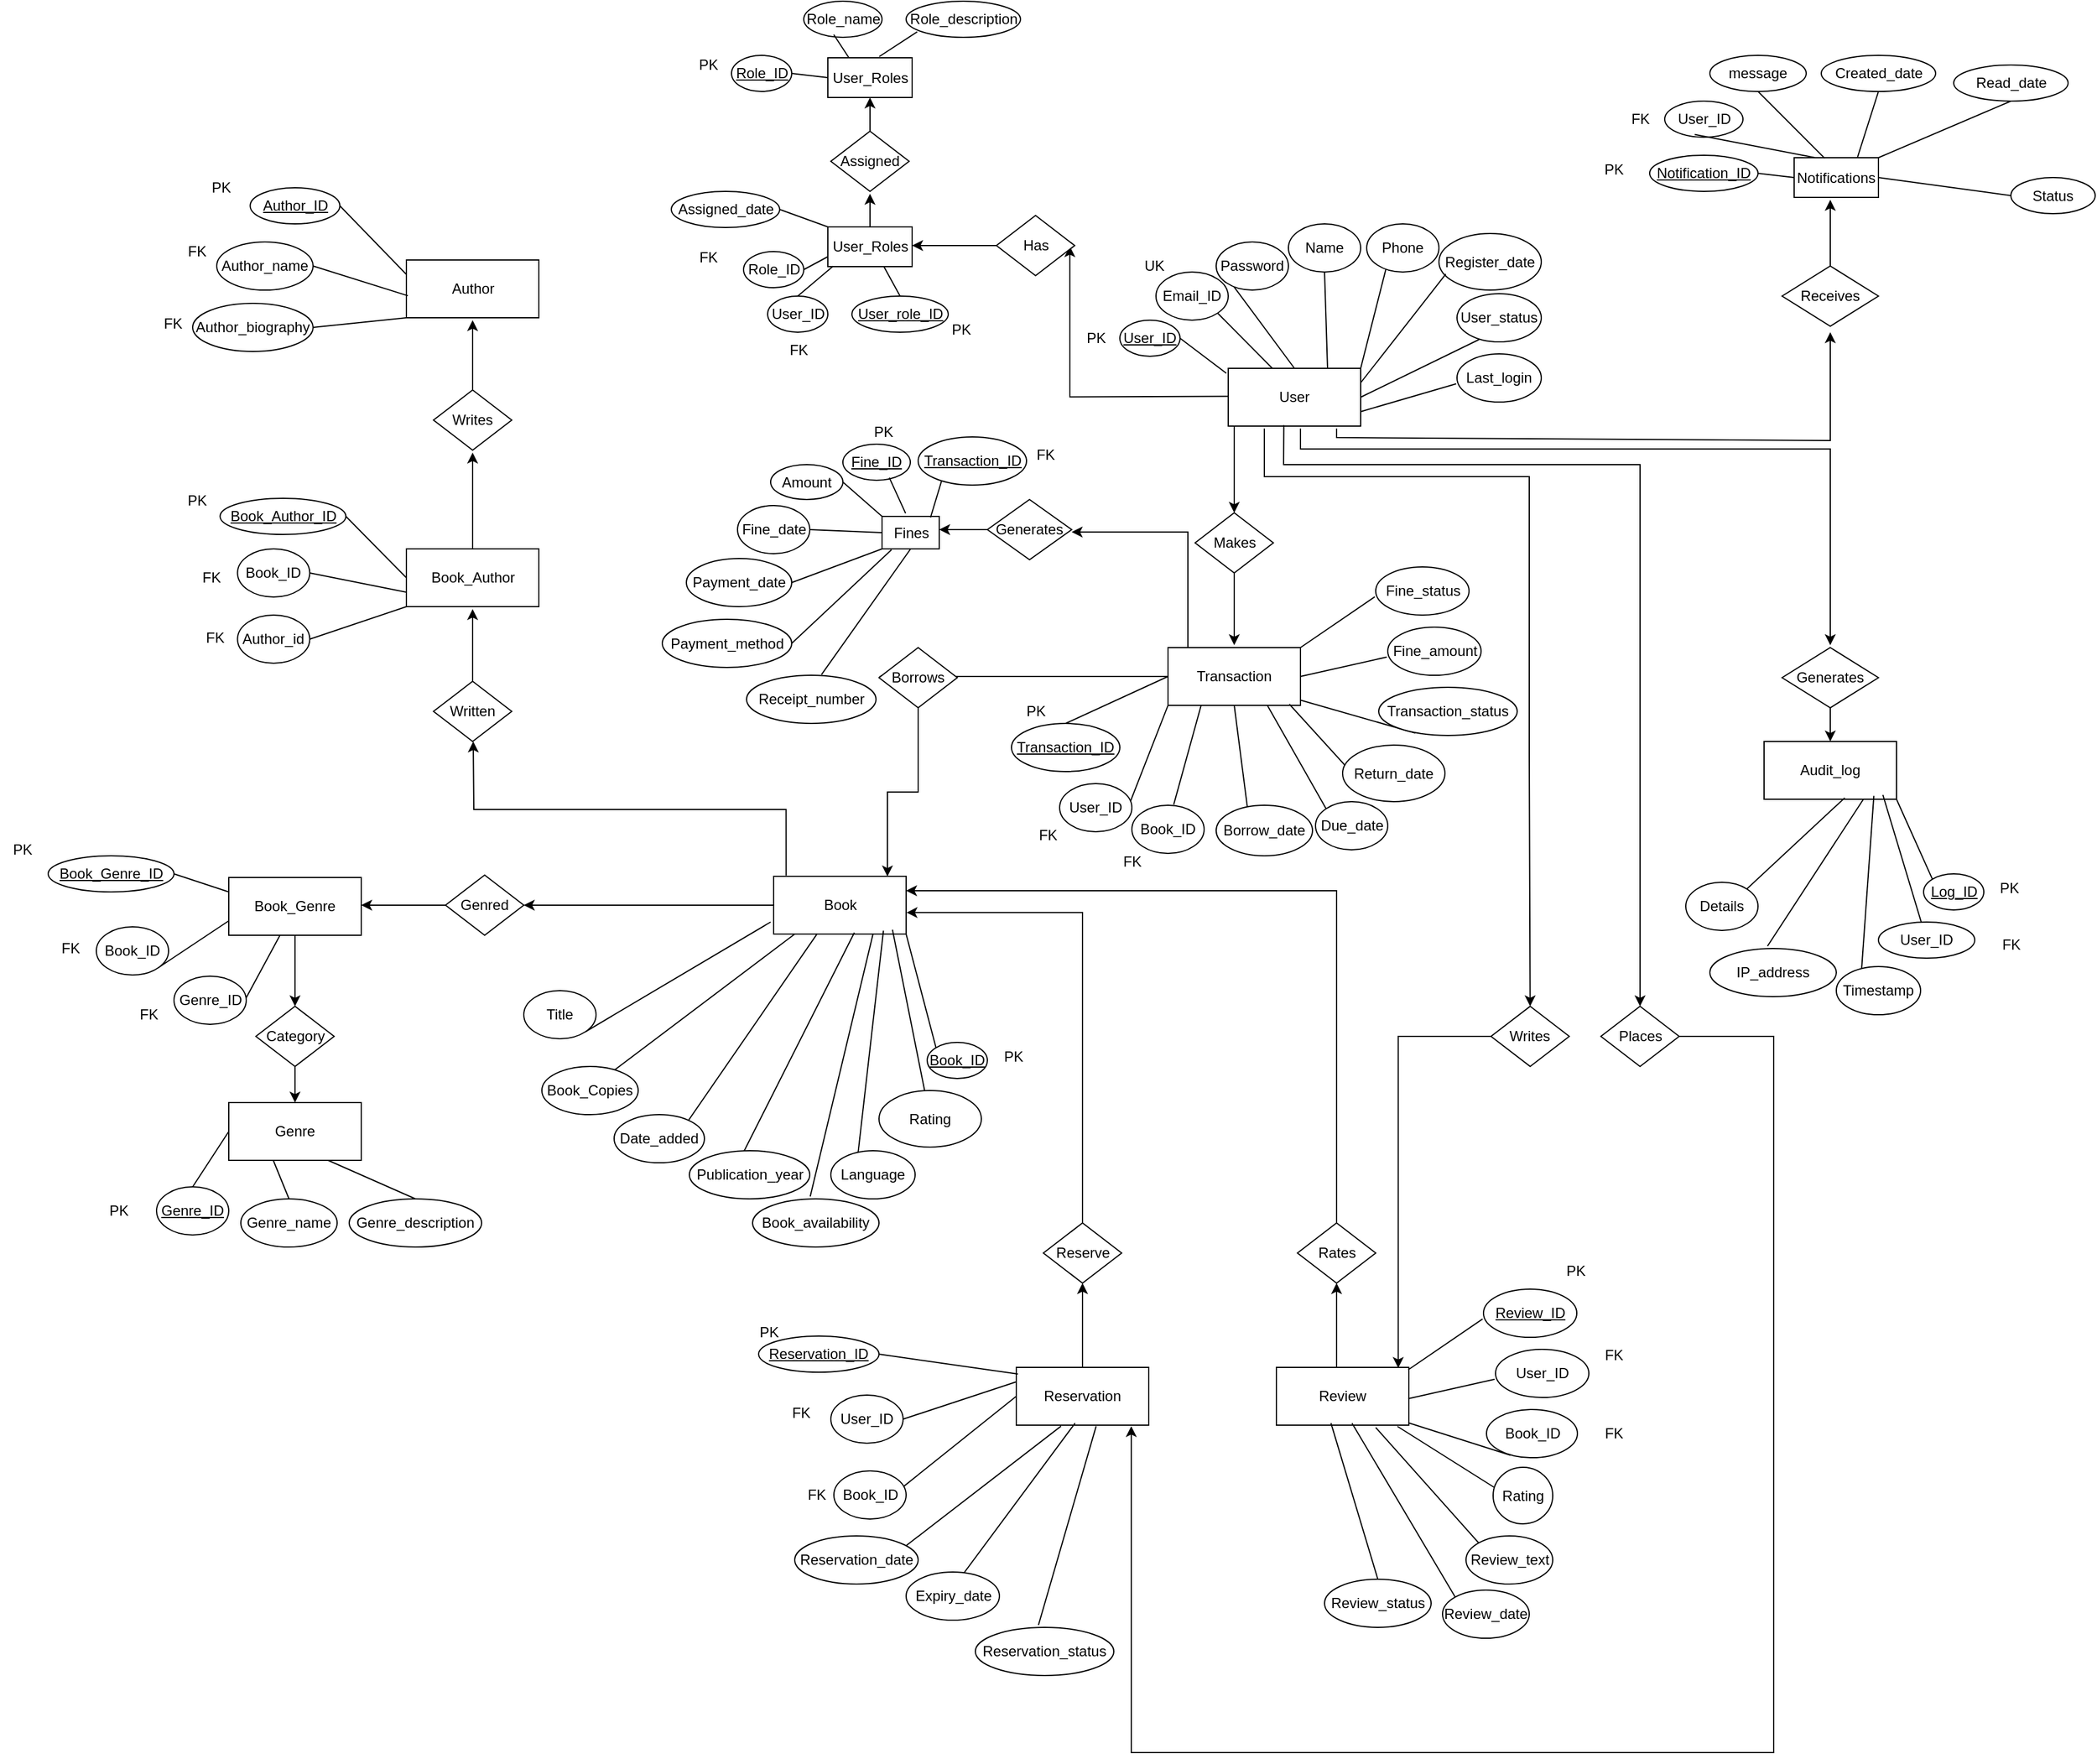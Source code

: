 <mxfile version="26.1.1" pages="2">
  <diagram name="Aiman V1" id="lez5LWqo48MPBvTXWT3D">
    <mxGraphModel dx="1461" dy="1033" grid="1" gridSize="10" guides="1" tooltips="1" connect="1" arrows="1" fold="1" page="1" pageScale="1" pageWidth="2500" pageHeight="2000" background="#FFFFFF" math="0" shadow="0">
      <root>
        <mxCell id="0" />
        <mxCell id="1" parent="0" />
        <mxCell id="Xg6qZPRQDEgxktMMqsuM-22" style="edgeStyle=orthogonalEdgeStyle;rounded=0;orthogonalLoop=1;jettySize=auto;html=1;" parent="1" edge="1">
          <mxGeometry relative="1" as="geometry">
            <mxPoint x="1225" y="440" as="targetPoint" />
            <mxPoint x="1225" y="368.0" as="sourcePoint" />
          </mxGeometry>
        </mxCell>
        <mxCell id="Xg6qZPRQDEgxktMMqsuM-48" style="edgeStyle=orthogonalEdgeStyle;rounded=0;orthogonalLoop=1;jettySize=auto;html=1;entryX=0.938;entryY=0.511;entryDx=0;entryDy=0;entryPerimeter=0;" parent="1" target="Xg6qZPRQDEgxktMMqsuM-49" edge="1">
          <mxGeometry relative="1" as="geometry">
            <mxPoint x="1080" y="344.23" as="targetPoint" />
            <mxPoint x="1220" y="343.259" as="sourcePoint" />
          </mxGeometry>
        </mxCell>
        <mxCell id="Xg6qZPRQDEgxktMMqsuM-1" value="User" style="rounded=0;whiteSpace=wrap;html=1;" parent="1" vertex="1">
          <mxGeometry x="1220" y="320" width="110" height="48" as="geometry" />
        </mxCell>
        <mxCell id="Xg6qZPRQDEgxktMMqsuM-2" value="" style="endArrow=none;html=1;rounded=0;entryX=1;entryY=0.5;entryDx=0;entryDy=0;exitX=-0.014;exitY=0.086;exitDx=0;exitDy=0;exitPerimeter=0;" parent="1" source="Xg6qZPRQDEgxktMMqsuM-1" target="Xg6qZPRQDEgxktMMqsuM-3" edge="1">
          <mxGeometry width="50" height="50" relative="1" as="geometry">
            <mxPoint x="1270" y="320" as="sourcePoint" />
            <mxPoint x="1240" y="290" as="targetPoint" />
          </mxGeometry>
        </mxCell>
        <mxCell id="Xg6qZPRQDEgxktMMqsuM-3" value="&lt;u&gt;User_ID&lt;/u&gt;" style="ellipse;whiteSpace=wrap;html=1;" parent="1" vertex="1">
          <mxGeometry x="1130" y="280" width="50" height="30" as="geometry" />
        </mxCell>
        <mxCell id="Xg6qZPRQDEgxktMMqsuM-5" value="" style="endArrow=none;html=1;rounded=0;exitX=0.333;exitY=0;exitDx=0;exitDy=0;exitPerimeter=0;entryX=1;entryY=1;entryDx=0;entryDy=0;" parent="1" source="Xg6qZPRQDEgxktMMqsuM-1" target="Xg6qZPRQDEgxktMMqsuM-6" edge="1">
          <mxGeometry width="50" height="50" relative="1" as="geometry">
            <mxPoint x="1310" y="280" as="sourcePoint" />
            <mxPoint x="1280" y="250" as="targetPoint" />
          </mxGeometry>
        </mxCell>
        <mxCell id="Xg6qZPRQDEgxktMMqsuM-6" value="Email_ID" style="ellipse;whiteSpace=wrap;html=1;" parent="1" vertex="1">
          <mxGeometry x="1160" y="240" width="60" height="40" as="geometry" />
        </mxCell>
        <mxCell id="Xg6qZPRQDEgxktMMqsuM-7" value="PK" style="text;html=1;align=center;verticalAlign=middle;resizable=0;points=[];autosize=1;strokeColor=none;fillColor=none;" parent="1" vertex="1">
          <mxGeometry x="1090" y="280" width="40" height="30" as="geometry" />
        </mxCell>
        <mxCell id="Xg6qZPRQDEgxktMMqsuM-8" value="UK&amp;nbsp;" style="text;html=1;align=center;verticalAlign=middle;resizable=0;points=[];autosize=1;strokeColor=none;fillColor=none;" parent="1" vertex="1">
          <mxGeometry x="1140" y="220" width="40" height="30" as="geometry" />
        </mxCell>
        <mxCell id="Xg6qZPRQDEgxktMMqsuM-9" value="" style="endArrow=none;html=1;rounded=0;exitX=0.5;exitY=0;exitDx=0;exitDy=0;entryX=0.221;entryY=0.879;entryDx=0;entryDy=0;entryPerimeter=0;" parent="1" source="Xg6qZPRQDEgxktMMqsuM-1" target="Xg6qZPRQDEgxktMMqsuM-10" edge="1">
          <mxGeometry width="50" height="50" relative="1" as="geometry">
            <mxPoint x="1300" y="330" as="sourcePoint" />
            <mxPoint x="1290" y="260" as="targetPoint" />
          </mxGeometry>
        </mxCell>
        <mxCell id="Xg6qZPRQDEgxktMMqsuM-10" value="Password" style="ellipse;whiteSpace=wrap;html=1;" parent="1" vertex="1">
          <mxGeometry x="1210" y="215" width="60" height="40" as="geometry" />
        </mxCell>
        <mxCell id="Xg6qZPRQDEgxktMMqsuM-11" value="" style="endArrow=none;html=1;rounded=0;exitX=0.75;exitY=0;exitDx=0;exitDy=0;entryX=0.5;entryY=1;entryDx=0;entryDy=0;" parent="1" source="Xg6qZPRQDEgxktMMqsuM-1" target="Xg6qZPRQDEgxktMMqsuM-12" edge="1">
          <mxGeometry width="50" height="50" relative="1" as="geometry">
            <mxPoint x="1316" y="329" as="sourcePoint" />
            <mxPoint x="1380" y="250" as="targetPoint" />
          </mxGeometry>
        </mxCell>
        <mxCell id="Xg6qZPRQDEgxktMMqsuM-12" value="Name" style="ellipse;whiteSpace=wrap;html=1;" parent="1" vertex="1">
          <mxGeometry x="1270" y="200" width="60" height="40" as="geometry" />
        </mxCell>
        <mxCell id="Xg6qZPRQDEgxktMMqsuM-13" value="" style="endArrow=none;html=1;rounded=0;exitX=0.75;exitY=0;exitDx=0;exitDy=0;entryX=0.264;entryY=0.95;entryDx=0;entryDy=0;entryPerimeter=0;" parent="1" target="Xg6qZPRQDEgxktMMqsuM-14" edge="1">
          <mxGeometry width="50" height="50" relative="1" as="geometry">
            <mxPoint x="1330" y="320" as="sourcePoint" />
            <mxPoint x="1360" y="300" as="targetPoint" />
          </mxGeometry>
        </mxCell>
        <mxCell id="Xg6qZPRQDEgxktMMqsuM-14" value="Phone" style="ellipse;whiteSpace=wrap;html=1;" parent="1" vertex="1">
          <mxGeometry x="1335" y="200" width="60" height="40" as="geometry" />
        </mxCell>
        <mxCell id="Xg6qZPRQDEgxktMMqsuM-16" value="Register_date" style="ellipse;whiteSpace=wrap;html=1;" parent="1" vertex="1">
          <mxGeometry x="1395" y="208" width="85" height="47" as="geometry" />
        </mxCell>
        <mxCell id="Xg6qZPRQDEgxktMMqsuM-17" value="" style="endArrow=none;html=1;rounded=0;exitX=1;exitY=0.25;exitDx=0;exitDy=0;entryX=0.067;entryY=0.718;entryDx=0;entryDy=0;entryPerimeter=0;" parent="1" source="Xg6qZPRQDEgxktMMqsuM-1" target="Xg6qZPRQDEgxktMMqsuM-16" edge="1">
          <mxGeometry width="50" height="50" relative="1" as="geometry">
            <mxPoint x="1340" y="330" as="sourcePoint" />
            <mxPoint x="1361" y="248" as="targetPoint" />
          </mxGeometry>
        </mxCell>
        <mxCell id="Xg6qZPRQDEgxktMMqsuM-18" value="" style="endArrow=none;html=1;rounded=0;exitX=1;exitY=0.5;exitDx=0;exitDy=0;entryX=0.264;entryY=0.95;entryDx=0;entryDy=0;entryPerimeter=0;" parent="1" source="Xg6qZPRQDEgxktMMqsuM-1" target="Xg6qZPRQDEgxktMMqsuM-19" edge="1">
          <mxGeometry width="50" height="50" relative="1" as="geometry">
            <mxPoint x="1405" y="378" as="sourcePoint" />
            <mxPoint x="1435" y="358" as="targetPoint" />
          </mxGeometry>
        </mxCell>
        <mxCell id="Xg6qZPRQDEgxktMMqsuM-19" value="User_status" style="ellipse;whiteSpace=wrap;html=1;" parent="1" vertex="1">
          <mxGeometry x="1410" y="258" width="70" height="40" as="geometry" />
        </mxCell>
        <mxCell id="Xg6qZPRQDEgxktMMqsuM-20" value="" style="endArrow=none;html=1;rounded=0;exitX=1;exitY=0.75;exitDx=0;exitDy=0;entryX=-0.01;entryY=0.621;entryDx=0;entryDy=0;entryPerimeter=0;" parent="1" source="Xg6qZPRQDEgxktMMqsuM-1" target="Xg6qZPRQDEgxktMMqsuM-21" edge="1">
          <mxGeometry width="50" height="50" relative="1" as="geometry">
            <mxPoint x="1330" y="385" as="sourcePoint" />
            <mxPoint x="1435" y="408" as="targetPoint" />
          </mxGeometry>
        </mxCell>
        <mxCell id="Xg6qZPRQDEgxktMMqsuM-21" value="Last_login" style="ellipse;whiteSpace=wrap;html=1;" parent="1" vertex="1">
          <mxGeometry x="1410" y="308" width="70" height="40" as="geometry" />
        </mxCell>
        <mxCell id="Xg6qZPRQDEgxktMMqsuM-24" style="edgeStyle=orthogonalEdgeStyle;rounded=0;orthogonalLoop=1;jettySize=auto;html=1;" parent="1" source="Xg6qZPRQDEgxktMMqsuM-23" edge="1">
          <mxGeometry relative="1" as="geometry">
            <mxPoint x="1225" y="550" as="targetPoint" />
          </mxGeometry>
        </mxCell>
        <mxCell id="Xg6qZPRQDEgxktMMqsuM-23" value="Makes" style="rhombus;whiteSpace=wrap;html=1;" parent="1" vertex="1">
          <mxGeometry x="1192.5" y="440" width="65" height="50" as="geometry" />
        </mxCell>
        <mxCell id="qk7lT8HUr_FoCIztFfhM-1" style="edgeStyle=orthogonalEdgeStyle;rounded=0;orthogonalLoop=1;jettySize=auto;html=1;" parent="1" source="Xg6qZPRQDEgxktMMqsuM-25" edge="1">
          <mxGeometry relative="1" as="geometry">
            <mxPoint x="930" y="576" as="targetPoint" />
          </mxGeometry>
        </mxCell>
        <mxCell id="qk7lT8HUr_FoCIztFfhM-181" style="edgeStyle=orthogonalEdgeStyle;rounded=0;orthogonalLoop=1;jettySize=auto;html=1;exitX=0.091;exitY=0.048;exitDx=0;exitDy=0;exitPerimeter=0;" parent="1" edge="1">
          <mxGeometry relative="1" as="geometry">
            <mxPoint x="1090" y="456" as="targetPoint" />
            <mxPoint x="1186.51" y="552.004" as="sourcePoint" />
            <Array as="points">
              <mxPoint x="1186.5" y="455.7" />
            </Array>
          </mxGeometry>
        </mxCell>
        <mxCell id="Xg6qZPRQDEgxktMMqsuM-25" value="Transaction" style="rounded=0;whiteSpace=wrap;html=1;" parent="1" vertex="1">
          <mxGeometry x="1170" y="552" width="110" height="48" as="geometry" />
        </mxCell>
        <mxCell id="Xg6qZPRQDEgxktMMqsuM-27" value="" style="endArrow=none;html=1;rounded=0;entryX=0.5;entryY=0;entryDx=0;entryDy=0;exitX=0;exitY=0.5;exitDx=0;exitDy=0;" parent="1" source="Xg6qZPRQDEgxktMMqsuM-25" target="Xg6qZPRQDEgxktMMqsuM-28" edge="1">
          <mxGeometry width="50" height="50" relative="1" as="geometry">
            <mxPoint x="1138" y="749" as="sourcePoint" />
            <mxPoint x="1160" y="715" as="targetPoint" />
          </mxGeometry>
        </mxCell>
        <mxCell id="Xg6qZPRQDEgxktMMqsuM-28" value="&lt;u&gt;Transaction_ID&lt;/u&gt;" style="ellipse;whiteSpace=wrap;html=1;" parent="1" vertex="1">
          <mxGeometry x="1040" y="615" width="90" height="40" as="geometry" />
        </mxCell>
        <mxCell id="Xg6qZPRQDEgxktMMqsuM-29" value="" style="endArrow=none;html=1;rounded=0;exitX=0;exitY=1;exitDx=0;exitDy=0;entryX=1;entryY=1;entryDx=0;entryDy=0;" parent="1" source="Xg6qZPRQDEgxktMMqsuM-25" target="Xg6qZPRQDEgxktMMqsuM-30" edge="1">
          <mxGeometry width="50" height="50" relative="1" as="geometry">
            <mxPoint x="1177" y="745" as="sourcePoint" />
            <mxPoint x="1200" y="675" as="targetPoint" />
          </mxGeometry>
        </mxCell>
        <mxCell id="Xg6qZPRQDEgxktMMqsuM-30" value="User_ID" style="ellipse;whiteSpace=wrap;html=1;" parent="1" vertex="1">
          <mxGeometry x="1080" y="665" width="60" height="40" as="geometry" />
        </mxCell>
        <mxCell id="Xg6qZPRQDEgxktMMqsuM-31" value="" style="endArrow=none;html=1;rounded=0;exitX=0.25;exitY=1;exitDx=0;exitDy=0;entryX=0.579;entryY=-0.014;entryDx=0;entryDy=0;entryPerimeter=0;" parent="1" source="Xg6qZPRQDEgxktMMqsuM-25" target="Xg6qZPRQDEgxktMMqsuM-32" edge="1">
          <mxGeometry width="50" height="50" relative="1" as="geometry">
            <mxPoint x="1195" y="745" as="sourcePoint" />
            <mxPoint x="1210" y="685" as="targetPoint" />
          </mxGeometry>
        </mxCell>
        <mxCell id="Xg6qZPRQDEgxktMMqsuM-32" value="Book_ID" style="ellipse;whiteSpace=wrap;html=1;" parent="1" vertex="1">
          <mxGeometry x="1140" y="683" width="60" height="40" as="geometry" />
        </mxCell>
        <mxCell id="Xg6qZPRQDEgxktMMqsuM-33" value="" style="endArrow=none;html=1;rounded=0;exitX=0.5;exitY=1;exitDx=0;exitDy=0;entryX=0.326;entryY=0.071;entryDx=0;entryDy=0;entryPerimeter=0;" parent="1" source="Xg6qZPRQDEgxktMMqsuM-25" target="Xg6qZPRQDEgxktMMqsuM-34" edge="1">
          <mxGeometry width="50" height="50" relative="1" as="geometry">
            <mxPoint x="1223" y="745" as="sourcePoint" />
            <mxPoint x="1300" y="675" as="targetPoint" />
          </mxGeometry>
        </mxCell>
        <mxCell id="Xg6qZPRQDEgxktMMqsuM-34" value="Borrow_date" style="ellipse;whiteSpace=wrap;html=1;" parent="1" vertex="1">
          <mxGeometry x="1210" y="683" width="80" height="42" as="geometry" />
        </mxCell>
        <mxCell id="Xg6qZPRQDEgxktMMqsuM-35" value="" style="endArrow=none;html=1;rounded=0;exitX=0.75;exitY=1;exitDx=0;exitDy=0;entryX=0;entryY=0;entryDx=0;entryDy=0;" parent="1" source="Xg6qZPRQDEgxktMMqsuM-25" target="Xg6qZPRQDEgxktMMqsuM-36" edge="1">
          <mxGeometry width="50" height="50" relative="1" as="geometry">
            <mxPoint x="1250" y="745" as="sourcePoint" />
            <mxPoint x="1280" y="725" as="targetPoint" />
          </mxGeometry>
        </mxCell>
        <mxCell id="Xg6qZPRQDEgxktMMqsuM-36" value="Due_date" style="ellipse;whiteSpace=wrap;html=1;" parent="1" vertex="1">
          <mxGeometry x="1292.5" y="680" width="60" height="40" as="geometry" />
        </mxCell>
        <mxCell id="Xg6qZPRQDEgxktMMqsuM-37" value="Return_date" style="ellipse;whiteSpace=wrap;html=1;" parent="1" vertex="1">
          <mxGeometry x="1315" y="633" width="85" height="47" as="geometry" />
        </mxCell>
        <mxCell id="Xg6qZPRQDEgxktMMqsuM-38" value="" style="endArrow=none;html=1;rounded=0;exitX=0.916;exitY=0.979;exitDx=0;exitDy=0;entryX=0.024;entryY=0.359;entryDx=0;entryDy=0;entryPerimeter=0;exitPerimeter=0;" parent="1" source="Xg6qZPRQDEgxktMMqsuM-25" target="Xg6qZPRQDEgxktMMqsuM-37" edge="1">
          <mxGeometry width="50" height="50" relative="1" as="geometry">
            <mxPoint x="1250" y="757" as="sourcePoint" />
            <mxPoint x="1281" y="673" as="targetPoint" />
          </mxGeometry>
        </mxCell>
        <mxCell id="Xg6qZPRQDEgxktMMqsuM-39" value="" style="endArrow=none;html=1;rounded=0;exitX=0.999;exitY=0.908;exitDx=0;exitDy=0;entryX=0.264;entryY=0.95;entryDx=0;entryDy=0;entryPerimeter=0;exitPerimeter=0;" parent="1" source="Xg6qZPRQDEgxktMMqsuM-25" target="Xg6qZPRQDEgxktMMqsuM-40" edge="1">
          <mxGeometry width="50" height="50" relative="1" as="geometry">
            <mxPoint x="1250" y="769" as="sourcePoint" />
            <mxPoint x="1355" y="783" as="targetPoint" />
          </mxGeometry>
        </mxCell>
        <mxCell id="Xg6qZPRQDEgxktMMqsuM-40" value="Transaction_status" style="ellipse;whiteSpace=wrap;html=1;" parent="1" vertex="1">
          <mxGeometry x="1345" y="585" width="115" height="40" as="geometry" />
        </mxCell>
        <mxCell id="Xg6qZPRQDEgxktMMqsuM-41" value="" style="endArrow=none;html=1;rounded=0;exitX=1;exitY=0.5;exitDx=0;exitDy=0;entryX=-0.01;entryY=0.621;entryDx=0;entryDy=0;entryPerimeter=0;" parent="1" source="Xg6qZPRQDEgxktMMqsuM-25" target="Xg6qZPRQDEgxktMMqsuM-42" edge="1">
          <mxGeometry width="50" height="50" relative="1" as="geometry">
            <mxPoint x="1250" y="781" as="sourcePoint" />
            <mxPoint x="1355" y="833" as="targetPoint" />
          </mxGeometry>
        </mxCell>
        <mxCell id="Xg6qZPRQDEgxktMMqsuM-42" value="Fine_amount" style="ellipse;whiteSpace=wrap;html=1;" parent="1" vertex="1">
          <mxGeometry x="1352.5" y="535" width="77.5" height="40" as="geometry" />
        </mxCell>
        <mxCell id="Xg6qZPRQDEgxktMMqsuM-43" value="PK" style="text;html=1;align=center;verticalAlign=middle;resizable=0;points=[];autosize=1;strokeColor=none;fillColor=none;" parent="1" vertex="1">
          <mxGeometry x="1040" y="590" width="40" height="30" as="geometry" />
        </mxCell>
        <mxCell id="Xg6qZPRQDEgxktMMqsuM-44" value="FK" style="text;html=1;align=center;verticalAlign=middle;resizable=0;points=[];autosize=1;strokeColor=none;fillColor=none;" parent="1" vertex="1">
          <mxGeometry x="1050" y="693" width="40" height="30" as="geometry" />
        </mxCell>
        <mxCell id="Xg6qZPRQDEgxktMMqsuM-45" value="FK" style="text;html=1;align=center;verticalAlign=middle;resizable=0;points=[];autosize=1;strokeColor=none;fillColor=none;" parent="1" vertex="1">
          <mxGeometry x="1120" y="715" width="40" height="30" as="geometry" />
        </mxCell>
        <mxCell id="Xg6qZPRQDEgxktMMqsuM-46" value="" style="endArrow=none;html=1;rounded=0;exitX=1;exitY=0;exitDx=0;exitDy=0;entryX=-0.01;entryY=0.621;entryDx=0;entryDy=0;entryPerimeter=0;" parent="1" source="Xg6qZPRQDEgxktMMqsuM-25" target="Xg6qZPRQDEgxktMMqsuM-47" edge="1">
          <mxGeometry width="50" height="50" relative="1" as="geometry">
            <mxPoint x="1270" y="526" as="sourcePoint" />
            <mxPoint x="1345" y="783" as="targetPoint" />
          </mxGeometry>
        </mxCell>
        <mxCell id="Xg6qZPRQDEgxktMMqsuM-47" value="Fine_status" style="ellipse;whiteSpace=wrap;html=1;" parent="1" vertex="1">
          <mxGeometry x="1342.5" y="485" width="77.5" height="40" as="geometry" />
        </mxCell>
        <mxCell id="Xg6qZPRQDEgxktMMqsuM-50" style="edgeStyle=orthogonalEdgeStyle;rounded=0;orthogonalLoop=1;jettySize=auto;html=1;" parent="1" source="Xg6qZPRQDEgxktMMqsuM-49" edge="1">
          <mxGeometry relative="1" as="geometry">
            <mxPoint x="957.5" y="218" as="targetPoint" />
          </mxGeometry>
        </mxCell>
        <mxCell id="Xg6qZPRQDEgxktMMqsuM-49" value="Has" style="rhombus;whiteSpace=wrap;html=1;" parent="1" vertex="1">
          <mxGeometry x="1027.5" y="193" width="65" height="50" as="geometry" />
        </mxCell>
        <mxCell id="Xg6qZPRQDEgxktMMqsuM-65" style="edgeStyle=orthogonalEdgeStyle;rounded=0;orthogonalLoop=1;jettySize=auto;html=1;" parent="1" source="Xg6qZPRQDEgxktMMqsuM-52" edge="1">
          <mxGeometry relative="1" as="geometry">
            <mxPoint x="922.5" y="175" as="targetPoint" />
          </mxGeometry>
        </mxCell>
        <mxCell id="Xg6qZPRQDEgxktMMqsuM-52" value="User_Roles" style="rounded=0;whiteSpace=wrap;html=1;" parent="1" vertex="1">
          <mxGeometry x="887.5" y="202.5" width="70" height="33" as="geometry" />
        </mxCell>
        <mxCell id="Xg6qZPRQDEgxktMMqsuM-53" value="" style="endArrow=none;html=1;rounded=0;entryX=1;entryY=0.5;entryDx=0;entryDy=0;exitX=0;exitY=0.5;exitDx=0;exitDy=0;" parent="1" source="Xg6qZPRQDEgxktMMqsuM-70" target="Xg6qZPRQDEgxktMMqsuM-54" edge="1">
          <mxGeometry width="50" height="50" relative="1" as="geometry">
            <mxPoint x="915.5" y="202.5" as="sourcePoint" />
            <mxPoint x="937.5" y="168.5" as="targetPoint" />
          </mxGeometry>
        </mxCell>
        <mxCell id="Xg6qZPRQDEgxktMMqsuM-54" value="&lt;u&gt;Role_ID&lt;/u&gt;" style="ellipse;whiteSpace=wrap;html=1;" parent="1" vertex="1">
          <mxGeometry x="807.5" y="60" width="50" height="30" as="geometry" />
        </mxCell>
        <mxCell id="Xg6qZPRQDEgxktMMqsuM-55" value="FK" style="text;html=1;align=center;verticalAlign=middle;resizable=0;points=[];autosize=1;strokeColor=none;fillColor=none;" parent="1" vertex="1">
          <mxGeometry x="767.5" y="213" width="40" height="30" as="geometry" />
        </mxCell>
        <mxCell id="Xg6qZPRQDEgxktMMqsuM-56" value="" style="endArrow=none;html=1;rounded=0;entryX=1;entryY=0.5;entryDx=0;entryDy=0;exitX=0;exitY=0;exitDx=0;exitDy=0;" parent="1" source="Xg6qZPRQDEgxktMMqsuM-52" target="Xg6qZPRQDEgxktMMqsuM-57" edge="1">
          <mxGeometry width="50" height="50" relative="1" as="geometry">
            <mxPoint x="995.5" y="183" as="sourcePoint" />
            <mxPoint x="1017.5" y="149" as="targetPoint" />
          </mxGeometry>
        </mxCell>
        <mxCell id="Xg6qZPRQDEgxktMMqsuM-57" value="Assigned_date" style="ellipse;whiteSpace=wrap;html=1;" parent="1" vertex="1">
          <mxGeometry x="757.5" y="173" width="90" height="30" as="geometry" />
        </mxCell>
        <mxCell id="Xg6qZPRQDEgxktMMqsuM-59" value="" style="endArrow=none;html=1;rounded=0;entryX=0.5;entryY=0;entryDx=0;entryDy=0;exitX=0.063;exitY=0.989;exitDx=0;exitDy=0;exitPerimeter=0;" parent="1" source="Xg6qZPRQDEgxktMMqsuM-52" target="Xg6qZPRQDEgxktMMqsuM-60" edge="1">
          <mxGeometry width="50" height="50" relative="1" as="geometry">
            <mxPoint x="887.5" y="287" as="sourcePoint" />
            <mxPoint x="909.5" y="253" as="targetPoint" />
          </mxGeometry>
        </mxCell>
        <mxCell id="Xg6qZPRQDEgxktMMqsuM-60" value="User_ID" style="ellipse;whiteSpace=wrap;html=1;" parent="1" vertex="1">
          <mxGeometry x="837.5" y="260" width="50" height="30" as="geometry" />
        </mxCell>
        <mxCell id="Xg6qZPRQDEgxktMMqsuM-61" value="FK" style="text;html=1;align=center;verticalAlign=middle;resizable=0;points=[];autosize=1;strokeColor=none;fillColor=none;" parent="1" vertex="1">
          <mxGeometry x="842.5" y="290" width="40" height="30" as="geometry" />
        </mxCell>
        <mxCell id="Xg6qZPRQDEgxktMMqsuM-62" value="" style="endArrow=none;html=1;rounded=0;entryX=0.5;entryY=0;entryDx=0;entryDy=0;exitX=0.667;exitY=1.006;exitDx=0;exitDy=0;exitPerimeter=0;" parent="1" source="Xg6qZPRQDEgxktMMqsuM-52" target="Xg6qZPRQDEgxktMMqsuM-63" edge="1">
          <mxGeometry width="50" height="50" relative="1" as="geometry">
            <mxPoint x="996.5" y="317" as="sourcePoint" />
            <mxPoint x="1018.5" y="283" as="targetPoint" />
          </mxGeometry>
        </mxCell>
        <mxCell id="Xg6qZPRQDEgxktMMqsuM-63" value="&lt;u&gt;User_role_ID&lt;/u&gt;" style="ellipse;whiteSpace=wrap;html=1;" parent="1" vertex="1">
          <mxGeometry x="907.5" y="260" width="80" height="30" as="geometry" />
        </mxCell>
        <mxCell id="Xg6qZPRQDEgxktMMqsuM-64" value="PK" style="text;html=1;align=center;verticalAlign=middle;resizable=0;points=[];autosize=1;strokeColor=none;fillColor=none;" parent="1" vertex="1">
          <mxGeometry x="977.5" y="273" width="40" height="30" as="geometry" />
        </mxCell>
        <mxCell id="Xg6qZPRQDEgxktMMqsuM-69" style="edgeStyle=orthogonalEdgeStyle;rounded=0;orthogonalLoop=1;jettySize=auto;html=1;" parent="1" source="Xg6qZPRQDEgxktMMqsuM-66" edge="1">
          <mxGeometry relative="1" as="geometry">
            <mxPoint x="922.5" y="95" as="targetPoint" />
          </mxGeometry>
        </mxCell>
        <mxCell id="Xg6qZPRQDEgxktMMqsuM-66" value="Assigned" style="rhombus;whiteSpace=wrap;html=1;" parent="1" vertex="1">
          <mxGeometry x="890" y="123" width="65" height="50" as="geometry" />
        </mxCell>
        <mxCell id="Xg6qZPRQDEgxktMMqsuM-70" value="User_Roles" style="rounded=0;whiteSpace=wrap;html=1;" parent="1" vertex="1">
          <mxGeometry x="887.5" y="62" width="70" height="33" as="geometry" />
        </mxCell>
        <mxCell id="Xg6qZPRQDEgxktMMqsuM-71" value="" style="endArrow=none;html=1;rounded=0;entryX=1;entryY=0.5;entryDx=0;entryDy=0;exitX=0;exitY=0.75;exitDx=0;exitDy=0;" parent="1" source="Xg6qZPRQDEgxktMMqsuM-52" target="Xg6qZPRQDEgxktMMqsuM-72" edge="1">
          <mxGeometry width="50" height="50" relative="1" as="geometry">
            <mxPoint x="897.5" y="229" as="sourcePoint" />
            <mxPoint x="947.5" y="178.5" as="targetPoint" />
          </mxGeometry>
        </mxCell>
        <mxCell id="Xg6qZPRQDEgxktMMqsuM-72" value="Role_ID" style="ellipse;whiteSpace=wrap;html=1;" parent="1" vertex="1">
          <mxGeometry x="817.5" y="223" width="50" height="30" as="geometry" />
        </mxCell>
        <mxCell id="Xg6qZPRQDEgxktMMqsuM-73" value="PK" style="text;html=1;align=center;verticalAlign=middle;resizable=0;points=[];autosize=1;strokeColor=none;fillColor=none;" parent="1" vertex="1">
          <mxGeometry x="767.5" y="53" width="40" height="30" as="geometry" />
        </mxCell>
        <mxCell id="Xg6qZPRQDEgxktMMqsuM-74" value="Role_name" style="ellipse;whiteSpace=wrap;html=1;" parent="1" vertex="1">
          <mxGeometry x="867.5" y="15" width="65" height="30" as="geometry" />
        </mxCell>
        <mxCell id="Xg6qZPRQDEgxktMMqsuM-75" value="" style="endArrow=none;html=1;rounded=0;entryX=0.383;entryY=0.924;entryDx=0;entryDy=0;exitX=0.25;exitY=0;exitDx=0;exitDy=0;entryPerimeter=0;" parent="1" source="Xg6qZPRQDEgxktMMqsuM-70" target="Xg6qZPRQDEgxktMMqsuM-74" edge="1">
          <mxGeometry width="50" height="50" relative="1" as="geometry">
            <mxPoint x="897.5" y="89" as="sourcePoint" />
            <mxPoint x="867.5" y="85" as="targetPoint" />
          </mxGeometry>
        </mxCell>
        <mxCell id="Xg6qZPRQDEgxktMMqsuM-76" value="Role_description" style="ellipse;whiteSpace=wrap;html=1;" parent="1" vertex="1">
          <mxGeometry x="952.5" y="15" width="95" height="30" as="geometry" />
        </mxCell>
        <mxCell id="Xg6qZPRQDEgxktMMqsuM-77" value="" style="endArrow=none;html=1;rounded=0;entryX=0.097;entryY=0.848;entryDx=0;entryDy=0;exitX=0.61;exitY=-0.03;exitDx=0;exitDy=0;entryPerimeter=0;exitPerimeter=0;" parent="1" source="Xg6qZPRQDEgxktMMqsuM-70" target="Xg6qZPRQDEgxktMMqsuM-76" edge="1">
          <mxGeometry width="50" height="50" relative="1" as="geometry">
            <mxPoint x="915.5" y="72" as="sourcePoint" />
            <mxPoint x="902.5" y="53" as="targetPoint" />
          </mxGeometry>
        </mxCell>
        <mxCell id="qk7lT8HUr_FoCIztFfhM-3" style="edgeStyle=orthogonalEdgeStyle;rounded=0;orthogonalLoop=1;jettySize=auto;html=1;exitX=0.5;exitY=1;exitDx=0;exitDy=0;entryX=0.859;entryY=0.003;entryDx=0;entryDy=0;entryPerimeter=0;" parent="1" source="qk7lT8HUr_FoCIztFfhM-2" target="qk7lT8HUr_FoCIztFfhM-4" edge="1">
          <mxGeometry relative="1" as="geometry">
            <mxPoint x="897.5" y="740" as="targetPoint" />
          </mxGeometry>
        </mxCell>
        <mxCell id="qk7lT8HUr_FoCIztFfhM-2" value="Borrows" style="rhombus;whiteSpace=wrap;html=1;" parent="1" vertex="1">
          <mxGeometry x="930" y="552" width="65" height="50" as="geometry" />
        </mxCell>
        <mxCell id="qk7lT8HUr_FoCIztFfhM-24" style="edgeStyle=orthogonalEdgeStyle;rounded=0;orthogonalLoop=1;jettySize=auto;html=1;entryX=1;entryY=0.5;entryDx=0;entryDy=0;" parent="1" source="qk7lT8HUr_FoCIztFfhM-4" target="qk7lT8HUr_FoCIztFfhM-23" edge="1">
          <mxGeometry relative="1" as="geometry" />
        </mxCell>
        <mxCell id="qk7lT8HUr_FoCIztFfhM-4" value="Book" style="rounded=0;whiteSpace=wrap;html=1;" parent="1" vertex="1">
          <mxGeometry x="842.5" y="742" width="110" height="48" as="geometry" />
        </mxCell>
        <mxCell id="qk7lT8HUr_FoCIztFfhM-5" value="" style="endArrow=none;html=1;rounded=0;entryX=0;entryY=0;entryDx=0;entryDy=0;exitX=1;exitY=1;exitDx=0;exitDy=0;" parent="1" source="qk7lT8HUr_FoCIztFfhM-4" target="qk7lT8HUr_FoCIztFfhM-6" edge="1">
          <mxGeometry width="50" height="50" relative="1" as="geometry">
            <mxPoint x="870" y="910" as="sourcePoint" />
            <mxPoint x="840" y="880" as="targetPoint" />
          </mxGeometry>
        </mxCell>
        <mxCell id="qk7lT8HUr_FoCIztFfhM-6" value="&lt;u&gt;Book_ID&lt;/u&gt;" style="ellipse;whiteSpace=wrap;html=1;" parent="1" vertex="1">
          <mxGeometry x="970" y="880" width="50" height="30" as="geometry" />
        </mxCell>
        <mxCell id="qk7lT8HUr_FoCIztFfhM-7" value="" style="endArrow=none;html=1;rounded=0;entryX=1;entryY=1;entryDx=0;entryDy=0;" parent="1" target="qk7lT8HUr_FoCIztFfhM-8" edge="1">
          <mxGeometry width="50" height="50" relative="1" as="geometry">
            <mxPoint x="840" y="780" as="sourcePoint" />
            <mxPoint x="880" y="840" as="targetPoint" />
          </mxGeometry>
        </mxCell>
        <mxCell id="qk7lT8HUr_FoCIztFfhM-8" value="Title" style="ellipse;whiteSpace=wrap;html=1;" parent="1" vertex="1">
          <mxGeometry x="635" y="837" width="60" height="40" as="geometry" />
        </mxCell>
        <mxCell id="qk7lT8HUr_FoCIztFfhM-9" value="PK&amp;nbsp;" style="text;html=1;align=center;verticalAlign=middle;resizable=0;points=[];autosize=1;strokeColor=none;fillColor=none;" parent="1" vertex="1">
          <mxGeometry x="1022.5" y="877" width="40" height="30" as="geometry" />
        </mxCell>
        <mxCell id="qk7lT8HUr_FoCIztFfhM-10" value="" style="endArrow=none;html=1;rounded=0;entryX=0.221;entryY=0.879;entryDx=0;entryDy=0;entryPerimeter=0;" parent="1" target="qk7lT8HUr_FoCIztFfhM-11" edge="1">
          <mxGeometry width="50" height="50" relative="1" as="geometry">
            <mxPoint x="860" y="790" as="sourcePoint" />
            <mxPoint x="890" y="850" as="targetPoint" />
          </mxGeometry>
        </mxCell>
        <mxCell id="qk7lT8HUr_FoCIztFfhM-11" value="Book_Copies" style="ellipse;whiteSpace=wrap;html=1;" parent="1" vertex="1">
          <mxGeometry x="650" y="900" width="80" height="40" as="geometry" />
        </mxCell>
        <mxCell id="qk7lT8HUr_FoCIztFfhM-12" value="" style="endArrow=none;html=1;rounded=0;exitX=0.329;exitY=0.993;exitDx=0;exitDy=0;entryX=0.5;entryY=1;entryDx=0;entryDy=0;exitPerimeter=0;" parent="1" source="qk7lT8HUr_FoCIztFfhM-4" target="qk7lT8HUr_FoCIztFfhM-13" edge="1">
          <mxGeometry width="50" height="50" relative="1" as="geometry">
            <mxPoint x="916" y="919" as="sourcePoint" />
            <mxPoint x="980" y="840" as="targetPoint" />
          </mxGeometry>
        </mxCell>
        <mxCell id="qk7lT8HUr_FoCIztFfhM-13" value="Date_added" style="ellipse;whiteSpace=wrap;html=1;" parent="1" vertex="1">
          <mxGeometry x="710" y="940" width="75" height="40" as="geometry" />
        </mxCell>
        <mxCell id="qk7lT8HUr_FoCIztFfhM-14" value="" style="endArrow=none;html=1;rounded=0;exitX=0.609;exitY=0.976;exitDx=0;exitDy=0;entryX=0.264;entryY=0.95;entryDx=0;entryDy=0;entryPerimeter=0;exitPerimeter=0;" parent="1" source="qk7lT8HUr_FoCIztFfhM-4" target="qk7lT8HUr_FoCIztFfhM-15" edge="1">
          <mxGeometry width="50" height="50" relative="1" as="geometry">
            <mxPoint x="930" y="910" as="sourcePoint" />
            <mxPoint x="960" y="890" as="targetPoint" />
          </mxGeometry>
        </mxCell>
        <mxCell id="qk7lT8HUr_FoCIztFfhM-15" value="Publication_year" style="ellipse;whiteSpace=wrap;html=1;" parent="1" vertex="1">
          <mxGeometry x="772.5" y="970" width="100" height="40" as="geometry" />
        </mxCell>
        <mxCell id="qk7lT8HUr_FoCIztFfhM-16" value="Rating" style="ellipse;whiteSpace=wrap;html=1;" parent="1" vertex="1">
          <mxGeometry x="930" y="920" width="85" height="47" as="geometry" />
        </mxCell>
        <mxCell id="qk7lT8HUr_FoCIztFfhM-17" value="" style="endArrow=none;html=1;rounded=0;exitX=0.897;exitY=0.924;exitDx=0;exitDy=0;exitPerimeter=0;" parent="1" source="qk7lT8HUr_FoCIztFfhM-4" target="qk7lT8HUr_FoCIztFfhM-16" edge="1">
          <mxGeometry width="50" height="50" relative="1" as="geometry">
            <mxPoint x="940" y="920" as="sourcePoint" />
            <mxPoint x="961" y="838" as="targetPoint" />
          </mxGeometry>
        </mxCell>
        <mxCell id="qk7lT8HUr_FoCIztFfhM-18" value="" style="endArrow=none;html=1;rounded=0;exitX=0.829;exitY=0.941;exitDx=0;exitDy=0;entryX=0.264;entryY=0.95;entryDx=0;entryDy=0;entryPerimeter=0;exitPerimeter=0;" parent="1" source="qk7lT8HUr_FoCIztFfhM-4" target="qk7lT8HUr_FoCIztFfhM-19" edge="1">
          <mxGeometry width="50" height="50" relative="1" as="geometry">
            <mxPoint x="1005" y="968" as="sourcePoint" />
            <mxPoint x="1035" y="948" as="targetPoint" />
          </mxGeometry>
        </mxCell>
        <mxCell id="qk7lT8HUr_FoCIztFfhM-19" value="Language" style="ellipse;whiteSpace=wrap;html=1;" parent="1" vertex="1">
          <mxGeometry x="890" y="970" width="70" height="40" as="geometry" />
        </mxCell>
        <mxCell id="qk7lT8HUr_FoCIztFfhM-20" value="" style="endArrow=none;html=1;rounded=0;exitX=0.75;exitY=1;exitDx=0;exitDy=0;entryX=0.456;entryY=-0.05;entryDx=0;entryDy=0;entryPerimeter=0;" parent="1" source="qk7lT8HUr_FoCIztFfhM-4" target="qk7lT8HUr_FoCIztFfhM-21" edge="1">
          <mxGeometry width="50" height="50" relative="1" as="geometry">
            <mxPoint x="930" y="975" as="sourcePoint" />
            <mxPoint x="1035" y="998" as="targetPoint" />
          </mxGeometry>
        </mxCell>
        <mxCell id="qk7lT8HUr_FoCIztFfhM-21" value="Book_availability" style="ellipse;whiteSpace=wrap;html=1;" parent="1" vertex="1">
          <mxGeometry x="825" y="1010" width="105" height="40" as="geometry" />
        </mxCell>
        <mxCell id="qk7lT8HUr_FoCIztFfhM-26" style="edgeStyle=orthogonalEdgeStyle;rounded=0;orthogonalLoop=1;jettySize=auto;html=1;" parent="1" source="qk7lT8HUr_FoCIztFfhM-23" edge="1">
          <mxGeometry relative="1" as="geometry">
            <mxPoint x="500" y="766" as="targetPoint" />
          </mxGeometry>
        </mxCell>
        <mxCell id="qk7lT8HUr_FoCIztFfhM-23" value="Genred" style="rhombus;whiteSpace=wrap;html=1;" parent="1" vertex="1">
          <mxGeometry x="570" y="741" width="65" height="50" as="geometry" />
        </mxCell>
        <mxCell id="qk7lT8HUr_FoCIztFfhM-38" style="edgeStyle=orthogonalEdgeStyle;rounded=0;orthogonalLoop=1;jettySize=auto;html=1;" parent="1" source="qk7lT8HUr_FoCIztFfhM-27" edge="1">
          <mxGeometry relative="1" as="geometry">
            <mxPoint x="445" y="850" as="targetPoint" />
          </mxGeometry>
        </mxCell>
        <mxCell id="qk7lT8HUr_FoCIztFfhM-27" value="Book_Genre" style="rounded=0;whiteSpace=wrap;html=1;" parent="1" vertex="1">
          <mxGeometry x="390" y="743" width="110" height="48" as="geometry" />
        </mxCell>
        <mxCell id="qk7lT8HUr_FoCIztFfhM-28" value="" style="endArrow=none;html=1;rounded=0;entryX=1;entryY=0.5;entryDx=0;entryDy=0;exitX=0;exitY=0.25;exitDx=0;exitDy=0;" parent="1" source="qk7lT8HUr_FoCIztFfhM-27" target="qk7lT8HUr_FoCIztFfhM-29" edge="1">
          <mxGeometry width="50" height="50" relative="1" as="geometry">
            <mxPoint x="220" y="761" as="sourcePoint" />
            <mxPoint x="127" y="900" as="targetPoint" />
          </mxGeometry>
        </mxCell>
        <mxCell id="qk7lT8HUr_FoCIztFfhM-29" value="&lt;u&gt;Book_Genre_ID&lt;/u&gt;" style="ellipse;whiteSpace=wrap;html=1;" parent="1" vertex="1">
          <mxGeometry x="240" y="725" width="104.5" height="30" as="geometry" />
        </mxCell>
        <mxCell id="qk7lT8HUr_FoCIztFfhM-30" value="" style="endArrow=none;html=1;rounded=0;entryX=1;entryY=1;entryDx=0;entryDy=0;exitX=0;exitY=0.75;exitDx=0;exitDy=0;" parent="1" source="qk7lT8HUr_FoCIztFfhM-27" target="qk7lT8HUr_FoCIztFfhM-31" edge="1">
          <mxGeometry width="50" height="50" relative="1" as="geometry">
            <mxPoint x="380" y="782" as="sourcePoint" />
            <mxPoint x="420" y="842" as="targetPoint" />
          </mxGeometry>
        </mxCell>
        <mxCell id="qk7lT8HUr_FoCIztFfhM-31" value="Book_ID" style="ellipse;whiteSpace=wrap;html=1;" parent="1" vertex="1">
          <mxGeometry x="280" y="784" width="60" height="40" as="geometry" />
        </mxCell>
        <mxCell id="qk7lT8HUr_FoCIztFfhM-32" value="" style="endArrow=none;html=1;rounded=0;entryX=1;entryY=1;entryDx=0;entryDy=0;exitX=0.389;exitY=0.99;exitDx=0;exitDy=0;exitPerimeter=0;" parent="1" source="qk7lT8HUr_FoCIztFfhM-27" target="qk7lT8HUr_FoCIztFfhM-33" edge="1">
          <mxGeometry width="50" height="50" relative="1" as="geometry">
            <mxPoint x="454.5" y="820" as="sourcePoint" />
            <mxPoint x="484.5" y="883" as="targetPoint" />
          </mxGeometry>
        </mxCell>
        <mxCell id="qk7lT8HUr_FoCIztFfhM-33" value="Genre_ID" style="ellipse;whiteSpace=wrap;html=1;" parent="1" vertex="1">
          <mxGeometry x="344.5" y="825" width="60" height="40" as="geometry" />
        </mxCell>
        <mxCell id="qk7lT8HUr_FoCIztFfhM-34" value="PK&amp;nbsp;" style="text;html=1;align=center;verticalAlign=middle;resizable=0;points=[];autosize=1;strokeColor=none;fillColor=none;" parent="1" vertex="1">
          <mxGeometry x="200" y="705" width="40" height="30" as="geometry" />
        </mxCell>
        <mxCell id="qk7lT8HUr_FoCIztFfhM-35" value="FK&amp;nbsp;" style="text;html=1;align=center;verticalAlign=middle;resizable=0;points=[];autosize=1;strokeColor=none;fillColor=none;" parent="1" vertex="1">
          <mxGeometry x="240" y="787" width="40" height="30" as="geometry" />
        </mxCell>
        <mxCell id="qk7lT8HUr_FoCIztFfhM-36" value="FK&amp;nbsp;" style="text;html=1;align=center;verticalAlign=middle;resizable=0;points=[];autosize=1;strokeColor=none;fillColor=none;" parent="1" vertex="1">
          <mxGeometry x="304.5" y="842" width="40" height="30" as="geometry" />
        </mxCell>
        <mxCell id="qk7lT8HUr_FoCIztFfhM-39" value="Genre" style="rounded=0;whiteSpace=wrap;html=1;" parent="1" vertex="1">
          <mxGeometry x="390" y="930" width="110" height="48" as="geometry" />
        </mxCell>
        <mxCell id="qk7lT8HUr_FoCIztFfhM-40" value="&lt;u&gt;Genre_ID&lt;/u&gt;" style="ellipse;whiteSpace=wrap;html=1;" parent="1" vertex="1">
          <mxGeometry x="330" y="1000" width="60" height="40" as="geometry" />
        </mxCell>
        <mxCell id="qk7lT8HUr_FoCIztFfhM-41" value="" style="endArrow=none;html=1;rounded=0;entryX=0.5;entryY=0;entryDx=0;entryDy=0;exitX=0;exitY=0.5;exitDx=0;exitDy=0;" parent="1" source="qk7lT8HUr_FoCIztFfhM-39" target="qk7lT8HUr_FoCIztFfhM-40" edge="1">
          <mxGeometry width="50" height="50" relative="1" as="geometry">
            <mxPoint x="390" y="932" as="sourcePoint" />
            <mxPoint x="353" y="1000" as="targetPoint" />
          </mxGeometry>
        </mxCell>
        <mxCell id="qk7lT8HUr_FoCIztFfhM-42" value="PK&amp;nbsp;" style="text;html=1;align=center;verticalAlign=middle;resizable=0;points=[];autosize=1;strokeColor=none;fillColor=none;" parent="1" vertex="1">
          <mxGeometry x="280" y="1005" width="40" height="30" as="geometry" />
        </mxCell>
        <mxCell id="qk7lT8HUr_FoCIztFfhM-43" value="Genre_name" style="ellipse;whiteSpace=wrap;html=1;" parent="1" vertex="1">
          <mxGeometry x="400" y="1010" width="80" height="40" as="geometry" />
        </mxCell>
        <mxCell id="qk7lT8HUr_FoCIztFfhM-44" value="" style="endArrow=none;html=1;rounded=0;entryX=0.5;entryY=0;entryDx=0;entryDy=0;exitX=0.336;exitY=1;exitDx=0;exitDy=0;exitPerimeter=0;" parent="1" source="qk7lT8HUr_FoCIztFfhM-39" target="qk7lT8HUr_FoCIztFfhM-43" edge="1">
          <mxGeometry width="50" height="50" relative="1" as="geometry">
            <mxPoint x="400" y="964" as="sourcePoint" />
            <mxPoint x="363" y="1010" as="targetPoint" />
          </mxGeometry>
        </mxCell>
        <mxCell id="qk7lT8HUr_FoCIztFfhM-45" value="Genre_description" style="ellipse;whiteSpace=wrap;html=1;" parent="1" vertex="1">
          <mxGeometry x="490" y="1010" width="110" height="40" as="geometry" />
        </mxCell>
        <mxCell id="qk7lT8HUr_FoCIztFfhM-46" value="" style="endArrow=none;html=1;rounded=0;entryX=0.5;entryY=0;entryDx=0;entryDy=0;exitX=0.75;exitY=1;exitDx=0;exitDy=0;" parent="1" source="qk7lT8HUr_FoCIztFfhM-39" target="qk7lT8HUr_FoCIztFfhM-45" edge="1">
          <mxGeometry width="50" height="50" relative="1" as="geometry">
            <mxPoint x="530" y="964" as="sourcePoint" />
            <mxPoint x="493" y="1010" as="targetPoint" />
          </mxGeometry>
        </mxCell>
        <mxCell id="qk7lT8HUr_FoCIztFfhM-48" style="edgeStyle=orthogonalEdgeStyle;rounded=0;orthogonalLoop=1;jettySize=auto;html=1;entryX=0.5;entryY=0;entryDx=0;entryDy=0;" parent="1" source="qk7lT8HUr_FoCIztFfhM-47" target="qk7lT8HUr_FoCIztFfhM-39" edge="1">
          <mxGeometry relative="1" as="geometry" />
        </mxCell>
        <mxCell id="qk7lT8HUr_FoCIztFfhM-47" value="Category" style="rhombus;whiteSpace=wrap;html=1;" parent="1" vertex="1">
          <mxGeometry x="412.5" y="850" width="65" height="50" as="geometry" />
        </mxCell>
        <mxCell id="qk7lT8HUr_FoCIztFfhM-50" style="edgeStyle=orthogonalEdgeStyle;rounded=0;orthogonalLoop=1;jettySize=auto;html=1;exitX=0.094;exitY=-0.014;exitDx=0;exitDy=0;exitPerimeter=0;" parent="1" source="qk7lT8HUr_FoCIztFfhM-4" edge="1">
          <mxGeometry relative="1" as="geometry">
            <mxPoint x="850" y="693" as="sourcePoint" />
            <mxPoint x="593" y="630" as="targetPoint" />
          </mxGeometry>
        </mxCell>
        <mxCell id="qk7lT8HUr_FoCIztFfhM-54" style="edgeStyle=orthogonalEdgeStyle;rounded=0;orthogonalLoop=1;jettySize=auto;html=1;" parent="1" source="qk7lT8HUr_FoCIztFfhM-51" edge="1">
          <mxGeometry relative="1" as="geometry">
            <mxPoint x="592.5" y="520" as="targetPoint" />
          </mxGeometry>
        </mxCell>
        <mxCell id="qk7lT8HUr_FoCIztFfhM-51" value="Written" style="rhombus;whiteSpace=wrap;html=1;" parent="1" vertex="1">
          <mxGeometry x="560" y="580" width="65" height="50" as="geometry" />
        </mxCell>
        <mxCell id="qk7lT8HUr_FoCIztFfhM-56" style="edgeStyle=orthogonalEdgeStyle;rounded=0;orthogonalLoop=1;jettySize=auto;html=1;" parent="1" source="qk7lT8HUr_FoCIztFfhM-55" edge="1">
          <mxGeometry relative="1" as="geometry">
            <mxPoint x="592.5" y="390" as="targetPoint" />
          </mxGeometry>
        </mxCell>
        <mxCell id="qk7lT8HUr_FoCIztFfhM-55" value="Book_Author" style="rounded=0;whiteSpace=wrap;html=1;" parent="1" vertex="1">
          <mxGeometry x="537.5" y="470" width="110" height="48" as="geometry" />
        </mxCell>
        <mxCell id="qk7lT8HUr_FoCIztFfhM-58" style="edgeStyle=orthogonalEdgeStyle;rounded=0;orthogonalLoop=1;jettySize=auto;html=1;" parent="1" source="qk7lT8HUr_FoCIztFfhM-57" edge="1">
          <mxGeometry relative="1" as="geometry">
            <mxPoint x="592.5" y="280" as="targetPoint" />
          </mxGeometry>
        </mxCell>
        <mxCell id="qk7lT8HUr_FoCIztFfhM-57" value="Writes" style="rhombus;whiteSpace=wrap;html=1;" parent="1" vertex="1">
          <mxGeometry x="560" y="338" width="65" height="50" as="geometry" />
        </mxCell>
        <mxCell id="qk7lT8HUr_FoCIztFfhM-59" value="Author" style="rounded=0;whiteSpace=wrap;html=1;" parent="1" vertex="1">
          <mxGeometry x="537.5" y="230" width="110" height="48" as="geometry" />
        </mxCell>
        <mxCell id="qk7lT8HUr_FoCIztFfhM-60" value="&lt;u&gt;Book_Author_ID&lt;/u&gt;" style="ellipse;whiteSpace=wrap;html=1;" parent="1" vertex="1">
          <mxGeometry x="382.75" y="428" width="104.5" height="30" as="geometry" />
        </mxCell>
        <mxCell id="qk7lT8HUr_FoCIztFfhM-61" value="PK&amp;nbsp;" style="text;html=1;align=center;verticalAlign=middle;resizable=0;points=[];autosize=1;strokeColor=none;fillColor=none;" parent="1" vertex="1">
          <mxGeometry x="344.5" y="415" width="40" height="30" as="geometry" />
        </mxCell>
        <mxCell id="qk7lT8HUr_FoCIztFfhM-62" value="" style="endArrow=none;html=1;rounded=0;entryX=1;entryY=0.5;entryDx=0;entryDy=0;exitX=0;exitY=0.5;exitDx=0;exitDy=0;" parent="1" source="qk7lT8HUr_FoCIztFfhM-55" target="qk7lT8HUr_FoCIztFfhM-60" edge="1">
          <mxGeometry width="50" height="50" relative="1" as="geometry">
            <mxPoint x="516" y="505" as="sourcePoint" />
            <mxPoint x="470" y="490" as="targetPoint" />
          </mxGeometry>
        </mxCell>
        <mxCell id="qk7lT8HUr_FoCIztFfhM-63" value="&lt;u&gt;Author_ID&lt;/u&gt;" style="ellipse;whiteSpace=wrap;html=1;" parent="1" vertex="1">
          <mxGeometry x="407.75" y="170" width="74.5" height="30" as="geometry" />
        </mxCell>
        <mxCell id="qk7lT8HUr_FoCIztFfhM-64" value="PK&amp;nbsp;" style="text;html=1;align=center;verticalAlign=middle;resizable=0;points=[];autosize=1;strokeColor=none;fillColor=none;" parent="1" vertex="1">
          <mxGeometry x="364.5" y="155" width="40" height="30" as="geometry" />
        </mxCell>
        <mxCell id="qk7lT8HUr_FoCIztFfhM-65" value="" style="endArrow=none;html=1;rounded=0;entryX=1;entryY=0.5;entryDx=0;entryDy=0;exitX=0;exitY=0.25;exitDx=0;exitDy=0;" parent="1" source="qk7lT8HUr_FoCIztFfhM-59" target="qk7lT8HUr_FoCIztFfhM-63" edge="1">
          <mxGeometry width="50" height="50" relative="1" as="geometry">
            <mxPoint x="528" y="244" as="sourcePoint" />
            <mxPoint x="460" y="240" as="targetPoint" />
          </mxGeometry>
        </mxCell>
        <mxCell id="qk7lT8HUr_FoCIztFfhM-68" value="" style="endArrow=none;html=1;rounded=0;entryX=1;entryY=0.5;entryDx=0;entryDy=0;exitX=0;exitY=0.75;exitDx=0;exitDy=0;" parent="1" source="qk7lT8HUr_FoCIztFfhM-55" target="qk7lT8HUr_FoCIztFfhM-69" edge="1">
          <mxGeometry width="50" height="50" relative="1" as="geometry">
            <mxPoint x="507.25" y="500" as="sourcePoint" />
            <mxPoint x="537.25" y="563" as="targetPoint" />
          </mxGeometry>
        </mxCell>
        <mxCell id="qk7lT8HUr_FoCIztFfhM-69" value="Book_ID" style="ellipse;whiteSpace=wrap;html=1;" parent="1" vertex="1">
          <mxGeometry x="397.25" y="470" width="60" height="40" as="geometry" />
        </mxCell>
        <mxCell id="qk7lT8HUr_FoCIztFfhM-70" value="FK&amp;nbsp;" style="text;html=1;align=center;verticalAlign=middle;resizable=0;points=[];autosize=1;strokeColor=none;fillColor=none;" parent="1" vertex="1">
          <mxGeometry x="357.25" y="479" width="40" height="30" as="geometry" />
        </mxCell>
        <mxCell id="qk7lT8HUr_FoCIztFfhM-71" value="" style="endArrow=none;html=1;rounded=0;entryX=1;entryY=0.5;entryDx=0;entryDy=0;exitX=0;exitY=1;exitDx=0;exitDy=0;" parent="1" source="qk7lT8HUr_FoCIztFfhM-55" target="qk7lT8HUr_FoCIztFfhM-72" edge="1">
          <mxGeometry width="50" height="50" relative="1" as="geometry">
            <mxPoint x="515" y="553.5" as="sourcePoint" />
            <mxPoint x="545" y="616.5" as="targetPoint" />
          </mxGeometry>
        </mxCell>
        <mxCell id="qk7lT8HUr_FoCIztFfhM-72" value="Author_id" style="ellipse;whiteSpace=wrap;html=1;" parent="1" vertex="1">
          <mxGeometry x="397.25" y="525" width="60" height="40" as="geometry" />
        </mxCell>
        <mxCell id="qk7lT8HUr_FoCIztFfhM-73" value="FK&amp;nbsp;" style="text;html=1;align=center;verticalAlign=middle;resizable=0;points=[];autosize=1;strokeColor=none;fillColor=none;" parent="1" vertex="1">
          <mxGeometry x="360" y="528.5" width="40" height="30" as="geometry" />
        </mxCell>
        <mxCell id="qk7lT8HUr_FoCIztFfhM-74" value="" style="endArrow=none;html=1;rounded=0;entryX=1;entryY=0.5;entryDx=0;entryDy=0;exitX=0.011;exitY=0.618;exitDx=0;exitDy=0;exitPerimeter=0;" parent="1" source="qk7lT8HUr_FoCIztFfhM-59" target="qk7lT8HUr_FoCIztFfhM-75" edge="1">
          <mxGeometry width="50" height="50" relative="1" as="geometry">
            <mxPoint x="545.25" y="283.5" as="sourcePoint" />
            <mxPoint x="544.5" y="340.5" as="targetPoint" />
          </mxGeometry>
        </mxCell>
        <mxCell id="qk7lT8HUr_FoCIztFfhM-75" value="Author_name" style="ellipse;whiteSpace=wrap;html=1;" parent="1" vertex="1">
          <mxGeometry x="380" y="215" width="80" height="40" as="geometry" />
        </mxCell>
        <mxCell id="qk7lT8HUr_FoCIztFfhM-76" value="FK&amp;nbsp;" style="text;html=1;align=center;verticalAlign=middle;resizable=0;points=[];autosize=1;strokeColor=none;fillColor=none;" parent="1" vertex="1">
          <mxGeometry x="344.5" y="208" width="40" height="30" as="geometry" />
        </mxCell>
        <mxCell id="qk7lT8HUr_FoCIztFfhM-77" value="" style="endArrow=none;html=1;rounded=0;entryX=1;entryY=0.5;entryDx=0;entryDy=0;exitX=0;exitY=1;exitDx=0;exitDy=0;" parent="1" source="qk7lT8HUr_FoCIztFfhM-59" target="qk7lT8HUr_FoCIztFfhM-78" edge="1">
          <mxGeometry width="50" height="50" relative="1" as="geometry">
            <mxPoint x="545.25" y="295.5" as="sourcePoint" />
            <mxPoint x="552.25" y="394" as="targetPoint" />
          </mxGeometry>
        </mxCell>
        <mxCell id="qk7lT8HUr_FoCIztFfhM-78" value="Author_biography" style="ellipse;whiteSpace=wrap;html=1;" parent="1" vertex="1">
          <mxGeometry x="360" y="266" width="100" height="40" as="geometry" />
        </mxCell>
        <mxCell id="qk7lT8HUr_FoCIztFfhM-79" value="FK&amp;nbsp;" style="text;html=1;align=center;verticalAlign=middle;resizable=0;points=[];autosize=1;strokeColor=none;fillColor=none;" parent="1" vertex="1">
          <mxGeometry x="324.5" y="268" width="40" height="30" as="geometry" />
        </mxCell>
        <mxCell id="qk7lT8HUr_FoCIztFfhM-86" value="Reserve" style="rhombus;whiteSpace=wrap;html=1;" parent="1" vertex="1">
          <mxGeometry x="1066.5" y="1030" width="65" height="50" as="geometry" />
        </mxCell>
        <mxCell id="qk7lT8HUr_FoCIztFfhM-131" style="edgeStyle=orthogonalEdgeStyle;rounded=0;orthogonalLoop=1;jettySize=auto;html=1;entryX=1;entryY=0.25;entryDx=0;entryDy=0;" parent="1" source="qk7lT8HUr_FoCIztFfhM-87" target="qk7lT8HUr_FoCIztFfhM-4" edge="1">
          <mxGeometry relative="1" as="geometry">
            <Array as="points">
              <mxPoint x="1310" y="754" />
            </Array>
          </mxGeometry>
        </mxCell>
        <mxCell id="qk7lT8HUr_FoCIztFfhM-87" value="Rates" style="rhombus;whiteSpace=wrap;html=1;" parent="1" vertex="1">
          <mxGeometry x="1277.5" y="1030" width="65" height="50" as="geometry" />
        </mxCell>
        <mxCell id="qk7lT8HUr_FoCIztFfhM-140" style="edgeStyle=orthogonalEdgeStyle;rounded=0;orthogonalLoop=1;jettySize=auto;html=1;entryX=0.5;entryY=1;entryDx=0;entryDy=0;" parent="1" source="qk7lT8HUr_FoCIztFfhM-89" target="qk7lT8HUr_FoCIztFfhM-86" edge="1">
          <mxGeometry relative="1" as="geometry" />
        </mxCell>
        <mxCell id="qk7lT8HUr_FoCIztFfhM-89" value="Reservation" style="rounded=0;whiteSpace=wrap;html=1;" parent="1" vertex="1">
          <mxGeometry x="1044" y="1150" width="110" height="48" as="geometry" />
        </mxCell>
        <mxCell id="qk7lT8HUr_FoCIztFfhM-132" style="edgeStyle=orthogonalEdgeStyle;rounded=0;orthogonalLoop=1;jettySize=auto;html=1;entryX=0.5;entryY=1;entryDx=0;entryDy=0;exitX=0.5;exitY=0;exitDx=0;exitDy=0;" parent="1" source="qk7lT8HUr_FoCIztFfhM-91" target="qk7lT8HUr_FoCIztFfhM-87" edge="1">
          <mxGeometry relative="1" as="geometry">
            <Array as="points">
              <mxPoint x="1310" y="1150" />
            </Array>
          </mxGeometry>
        </mxCell>
        <mxCell id="qk7lT8HUr_FoCIztFfhM-91" value="Review" style="rounded=0;whiteSpace=wrap;html=1;" parent="1" vertex="1">
          <mxGeometry x="1260" y="1150" width="110" height="48" as="geometry" />
        </mxCell>
        <mxCell id="qk7lT8HUr_FoCIztFfhM-92" value="" style="endArrow=none;html=1;rounded=0;entryX=1;entryY=0.5;entryDx=0;entryDy=0;exitX=0.012;exitY=0.115;exitDx=0;exitDy=0;exitPerimeter=0;" parent="1" source="qk7lT8HUr_FoCIztFfhM-89" target="qk7lT8HUr_FoCIztFfhM-93" edge="1">
          <mxGeometry width="50" height="50" relative="1" as="geometry">
            <mxPoint x="1024" y="1100.0" as="sourcePoint" />
            <mxPoint x="740" y="1166" as="targetPoint" />
          </mxGeometry>
        </mxCell>
        <mxCell id="qk7lT8HUr_FoCIztFfhM-93" value="&lt;u&gt;Reservation_ID&lt;/u&gt;" style="ellipse;whiteSpace=wrap;html=1;" parent="1" vertex="1">
          <mxGeometry x="830" y="1124" width="100" height="30" as="geometry" />
        </mxCell>
        <mxCell id="qk7lT8HUr_FoCIztFfhM-94" value="PK&amp;nbsp;" style="text;html=1;align=center;verticalAlign=middle;resizable=0;points=[];autosize=1;strokeColor=none;fillColor=none;" parent="1" vertex="1">
          <mxGeometry x="820" y="1106" width="40" height="30" as="geometry" />
        </mxCell>
        <mxCell id="qk7lT8HUr_FoCIztFfhM-95" value="" style="endArrow=none;html=1;rounded=0;entryX=1;entryY=0.5;entryDx=0;entryDy=0;exitX=0;exitY=0.25;exitDx=0;exitDy=0;" parent="1" source="qk7lT8HUr_FoCIztFfhM-89" target="qk7lT8HUr_FoCIztFfhM-96" edge="1">
          <mxGeometry width="50" height="50" relative="1" as="geometry">
            <mxPoint x="1024" y="1124" as="sourcePoint" />
            <mxPoint x="1135" y="1176" as="targetPoint" />
          </mxGeometry>
        </mxCell>
        <mxCell id="qk7lT8HUr_FoCIztFfhM-96" value="User_ID" style="ellipse;whiteSpace=wrap;html=1;" parent="1" vertex="1">
          <mxGeometry x="890" y="1173" width="60" height="40" as="geometry" />
        </mxCell>
        <mxCell id="qk7lT8HUr_FoCIztFfhM-97" value="FK" style="text;html=1;align=center;verticalAlign=middle;resizable=0;points=[];autosize=1;strokeColor=none;fillColor=none;" parent="1" vertex="1">
          <mxGeometry x="845" y="1173" width="40" height="30" as="geometry" />
        </mxCell>
        <mxCell id="qk7lT8HUr_FoCIztFfhM-98" value="" style="endArrow=none;html=1;rounded=0;exitX=0;exitY=0.5;exitDx=0;exitDy=0;entryX=0.95;entryY=0.342;entryDx=0;entryDy=0;entryPerimeter=0;" parent="1" source="qk7lT8HUr_FoCIztFfhM-89" target="qk7lT8HUr_FoCIztFfhM-99" edge="1">
          <mxGeometry width="50" height="50" relative="1" as="geometry">
            <mxPoint x="1030.38" y="1124.816" as="sourcePoint" />
            <mxPoint x="1040" y="1211" as="targetPoint" />
          </mxGeometry>
        </mxCell>
        <mxCell id="qk7lT8HUr_FoCIztFfhM-99" value="Book_ID" style="ellipse;whiteSpace=wrap;html=1;" parent="1" vertex="1">
          <mxGeometry x="892.5" y="1236" width="60" height="40" as="geometry" />
        </mxCell>
        <mxCell id="qk7lT8HUr_FoCIztFfhM-100" value="FK" style="text;html=1;align=center;verticalAlign=middle;resizable=0;points=[];autosize=1;strokeColor=none;fillColor=none;" parent="1" vertex="1">
          <mxGeometry x="857.5" y="1241" width="40" height="30" as="geometry" />
        </mxCell>
        <mxCell id="qk7lT8HUr_FoCIztFfhM-101" value="" style="endArrow=none;html=1;rounded=0;exitX=0.338;exitY=1.017;exitDx=0;exitDy=0;entryX=0.5;entryY=1;entryDx=0;entryDy=0;exitPerimeter=0;" parent="1" source="qk7lT8HUr_FoCIztFfhM-89" target="qk7lT8HUr_FoCIztFfhM-102" edge="1">
          <mxGeometry width="50" height="50" relative="1" as="geometry">
            <mxPoint x="1189" y="1168.5" as="sourcePoint" />
            <mxPoint x="1290" y="1218.5" as="targetPoint" />
          </mxGeometry>
        </mxCell>
        <mxCell id="qk7lT8HUr_FoCIztFfhM-102" value="Reservation_date" style="ellipse;whiteSpace=wrap;html=1;" parent="1" vertex="1">
          <mxGeometry x="860" y="1290" width="102.5" height="40" as="geometry" />
        </mxCell>
        <mxCell id="qk7lT8HUr_FoCIztFfhM-103" value="" style="endArrow=none;html=1;rounded=0;exitX=0.444;exitY=0.965;exitDx=0;exitDy=0;entryX=0.264;entryY=0.95;entryDx=0;entryDy=0;entryPerimeter=0;exitPerimeter=0;" parent="1" source="qk7lT8HUr_FoCIztFfhM-89" target="qk7lT8HUr_FoCIztFfhM-104" edge="1">
          <mxGeometry width="50" height="50" relative="1" as="geometry">
            <mxPoint x="1219" y="1167.5" as="sourcePoint" />
            <mxPoint x="1270" y="1268.5" as="targetPoint" />
          </mxGeometry>
        </mxCell>
        <mxCell id="qk7lT8HUr_FoCIztFfhM-104" value="Expiry_date" style="ellipse;whiteSpace=wrap;html=1;" parent="1" vertex="1">
          <mxGeometry x="952.5" y="1320" width="77.5" height="40" as="geometry" />
        </mxCell>
        <mxCell id="qk7lT8HUr_FoCIztFfhM-107" value="" style="endArrow=none;html=1;rounded=0;exitX=0.603;exitY=1.017;exitDx=0;exitDy=0;entryX=0.456;entryY=-0.05;entryDx=0;entryDy=0;entryPerimeter=0;exitPerimeter=0;" parent="1" source="qk7lT8HUr_FoCIztFfhM-89" target="qk7lT8HUr_FoCIztFfhM-108" edge="1">
          <mxGeometry width="50" height="50" relative="1" as="geometry">
            <mxPoint x="1235" y="1168.5" as="sourcePoint" />
            <mxPoint x="1345" y="1376.5" as="targetPoint" />
          </mxGeometry>
        </mxCell>
        <mxCell id="qk7lT8HUr_FoCIztFfhM-108" value="Reservation_status" style="ellipse;whiteSpace=wrap;html=1;" parent="1" vertex="1">
          <mxGeometry x="1010" y="1366" width="115" height="40" as="geometry" />
        </mxCell>
        <mxCell id="qk7lT8HUr_FoCIztFfhM-111" value="" style="endArrow=none;html=1;rounded=0;exitX=0.75;exitY=1;exitDx=0;exitDy=0;entryX=0;entryY=0;entryDx=0;entryDy=0;" parent="1" target="qk7lT8HUr_FoCIztFfhM-112" edge="1">
          <mxGeometry width="50" height="50" relative="1" as="geometry">
            <mxPoint x="1342.5" y="1200" as="sourcePoint" />
            <mxPoint x="1369.5" y="1325" as="targetPoint" />
          </mxGeometry>
        </mxCell>
        <mxCell id="qk7lT8HUr_FoCIztFfhM-112" value="Review_text" style="ellipse;whiteSpace=wrap;html=1;" parent="1" vertex="1">
          <mxGeometry x="1417.5" y="1290" width="72" height="40" as="geometry" />
        </mxCell>
        <mxCell id="qk7lT8HUr_FoCIztFfhM-113" value="Rating" style="ellipse;whiteSpace=wrap;html=1;" parent="1" vertex="1">
          <mxGeometry x="1440" y="1233" width="49.5" height="47" as="geometry" />
        </mxCell>
        <mxCell id="qk7lT8HUr_FoCIztFfhM-114" value="" style="endArrow=none;html=1;rounded=0;exitX=0.916;exitY=0.979;exitDx=0;exitDy=0;entryX=0.024;entryY=0.359;entryDx=0;entryDy=0;entryPerimeter=0;exitPerimeter=0;" parent="1" target="qk7lT8HUr_FoCIztFfhM-113" edge="1">
          <mxGeometry width="50" height="50" relative="1" as="geometry">
            <mxPoint x="1360.5" y="1199" as="sourcePoint" />
            <mxPoint x="1370.5" y="1273" as="targetPoint" />
          </mxGeometry>
        </mxCell>
        <mxCell id="qk7lT8HUr_FoCIztFfhM-115" value="" style="endArrow=none;html=1;rounded=0;exitX=0.999;exitY=0.908;exitDx=0;exitDy=0;entryX=0.264;entryY=0.95;entryDx=0;entryDy=0;entryPerimeter=0;exitPerimeter=0;" parent="1" target="qk7lT8HUr_FoCIztFfhM-116" edge="1">
          <mxGeometry width="50" height="50" relative="1" as="geometry">
            <mxPoint x="1369.5" y="1196" as="sourcePoint" />
            <mxPoint x="1444.5" y="1383" as="targetPoint" />
          </mxGeometry>
        </mxCell>
        <mxCell id="qk7lT8HUr_FoCIztFfhM-116" value="Book_ID" style="ellipse;whiteSpace=wrap;html=1;" parent="1" vertex="1">
          <mxGeometry x="1434.5" y="1185" width="75.5" height="40" as="geometry" />
        </mxCell>
        <mxCell id="qk7lT8HUr_FoCIztFfhM-117" value="" style="endArrow=none;html=1;rounded=0;exitX=1;exitY=0.5;exitDx=0;exitDy=0;entryX=-0.01;entryY=0.621;entryDx=0;entryDy=0;entryPerimeter=0;" parent="1" target="qk7lT8HUr_FoCIztFfhM-118" edge="1">
          <mxGeometry width="50" height="50" relative="1" as="geometry">
            <mxPoint x="1369.5" y="1176" as="sourcePoint" />
            <mxPoint x="1444.5" y="1433" as="targetPoint" />
          </mxGeometry>
        </mxCell>
        <mxCell id="qk7lT8HUr_FoCIztFfhM-118" value="User_ID" style="ellipse;whiteSpace=wrap;html=1;" parent="1" vertex="1">
          <mxGeometry x="1442" y="1135" width="77.5" height="40" as="geometry" />
        </mxCell>
        <mxCell id="qk7lT8HUr_FoCIztFfhM-119" value="" style="endArrow=none;html=1;rounded=0;exitX=1;exitY=0;exitDx=0;exitDy=0;entryX=-0.01;entryY=0.621;entryDx=0;entryDy=0;entryPerimeter=0;" parent="1" target="qk7lT8HUr_FoCIztFfhM-120" edge="1">
          <mxGeometry width="50" height="50" relative="1" as="geometry">
            <mxPoint x="1369.5" y="1152" as="sourcePoint" />
            <mxPoint x="1434.5" y="1383" as="targetPoint" />
          </mxGeometry>
        </mxCell>
        <mxCell id="qk7lT8HUr_FoCIztFfhM-120" value="&lt;u&gt;Review_ID&lt;/u&gt;" style="ellipse;whiteSpace=wrap;html=1;" parent="1" vertex="1">
          <mxGeometry x="1432" y="1085" width="77.5" height="40" as="geometry" />
        </mxCell>
        <mxCell id="qk7lT8HUr_FoCIztFfhM-121" value="PK&amp;nbsp;" style="text;html=1;align=center;verticalAlign=middle;resizable=0;points=[];autosize=1;strokeColor=none;fillColor=none;" parent="1" vertex="1">
          <mxGeometry x="1489.5" y="1055" width="40" height="30" as="geometry" />
        </mxCell>
        <mxCell id="qk7lT8HUr_FoCIztFfhM-122" value="FK" style="text;html=1;align=center;verticalAlign=middle;resizable=0;points=[];autosize=1;strokeColor=none;fillColor=none;" parent="1" vertex="1">
          <mxGeometry x="1519.5" y="1125" width="40" height="30" as="geometry" />
        </mxCell>
        <mxCell id="qk7lT8HUr_FoCIztFfhM-123" value="FK" style="text;html=1;align=center;verticalAlign=middle;resizable=0;points=[];autosize=1;strokeColor=none;fillColor=none;" parent="1" vertex="1">
          <mxGeometry x="1519.5" y="1190" width="40" height="30" as="geometry" />
        </mxCell>
        <mxCell id="qk7lT8HUr_FoCIztFfhM-124" value="" style="endArrow=none;html=1;rounded=0;exitX=0.571;exitY=0.965;exitDx=0;exitDy=0;entryX=0;entryY=0;entryDx=0;entryDy=0;exitPerimeter=0;" parent="1" source="qk7lT8HUr_FoCIztFfhM-91" target="qk7lT8HUr_FoCIztFfhM-125" edge="1">
          <mxGeometry width="50" height="50" relative="1" as="geometry">
            <mxPoint x="1323" y="1245" as="sourcePoint" />
            <mxPoint x="1350" y="1370" as="targetPoint" />
          </mxGeometry>
        </mxCell>
        <mxCell id="qk7lT8HUr_FoCIztFfhM-125" value="Review_date" style="ellipse;whiteSpace=wrap;html=1;" parent="1" vertex="1">
          <mxGeometry x="1398" y="1335" width="72" height="40" as="geometry" />
        </mxCell>
        <mxCell id="qk7lT8HUr_FoCIztFfhM-126" value="" style="endArrow=none;html=1;rounded=0;exitX=0.412;exitY=0.965;exitDx=0;exitDy=0;entryX=0.5;entryY=0;entryDx=0;entryDy=0;exitPerimeter=0;" parent="1" source="qk7lT8HUr_FoCIztFfhM-91" target="qk7lT8HUr_FoCIztFfhM-127" edge="1">
          <mxGeometry width="50" height="50" relative="1" as="geometry">
            <mxPoint x="1241.5" y="1236" as="sourcePoint" />
            <mxPoint x="1268.5" y="1361" as="targetPoint" />
          </mxGeometry>
        </mxCell>
        <mxCell id="qk7lT8HUr_FoCIztFfhM-127" value="Review_status" style="ellipse;whiteSpace=wrap;html=1;" parent="1" vertex="1">
          <mxGeometry x="1300" y="1326" width="88.5" height="40" as="geometry" />
        </mxCell>
        <mxCell id="qk7lT8HUr_FoCIztFfhM-133" value="" style="endArrow=classic;html=1;rounded=0;entryX=0.5;entryY=0;entryDx=0;entryDy=0;" parent="1" target="qk7lT8HUr_FoCIztFfhM-134" edge="1">
          <mxGeometry width="50" height="50" relative="1" as="geometry">
            <mxPoint x="1250" y="370" as="sourcePoint" />
            <mxPoint x="1570" y="860" as="targetPoint" />
            <Array as="points">
              <mxPoint x="1250" y="410" />
              <mxPoint x="1470" y="410" />
              <mxPoint x="1470" y="640" />
            </Array>
          </mxGeometry>
        </mxCell>
        <mxCell id="qk7lT8HUr_FoCIztFfhM-134" value="Writes" style="rhombus;whiteSpace=wrap;html=1;" parent="1" vertex="1">
          <mxGeometry x="1438.25" y="850" width="65" height="50" as="geometry" />
        </mxCell>
        <mxCell id="qk7lT8HUr_FoCIztFfhM-135" style="edgeStyle=orthogonalEdgeStyle;rounded=0;orthogonalLoop=1;jettySize=auto;html=1;entryX=0.92;entryY=0.01;entryDx=0;entryDy=0;entryPerimeter=0;" parent="1" source="qk7lT8HUr_FoCIztFfhM-134" target="qk7lT8HUr_FoCIztFfhM-91" edge="1">
          <mxGeometry relative="1" as="geometry" />
        </mxCell>
        <mxCell id="qk7lT8HUr_FoCIztFfhM-137" value="" style="endArrow=classic;html=1;rounded=0;exitX=0.42;exitY=0.983;exitDx=0;exitDy=0;exitPerimeter=0;entryX=0.5;entryY=0;entryDx=0;entryDy=0;" parent="1" source="Xg6qZPRQDEgxktMMqsuM-1" target="qk7lT8HUr_FoCIztFfhM-138" edge="1">
          <mxGeometry width="50" height="50" relative="1" as="geometry">
            <mxPoint x="1402.5" y="358" as="sourcePoint" />
            <mxPoint x="1669.5" y="850" as="targetPoint" />
            <Array as="points">
              <mxPoint x="1266" y="400" />
              <mxPoint x="1562" y="400" />
            </Array>
          </mxGeometry>
        </mxCell>
        <mxCell id="qk7lT8HUr_FoCIztFfhM-138" value="Places" style="rhombus;whiteSpace=wrap;html=1;" parent="1" vertex="1">
          <mxGeometry x="1529.5" y="850" width="65" height="50" as="geometry" />
        </mxCell>
        <mxCell id="qk7lT8HUr_FoCIztFfhM-139" style="edgeStyle=orthogonalEdgeStyle;rounded=0;orthogonalLoop=1;jettySize=auto;html=1;entryX=0.868;entryY=1.017;entryDx=0;entryDy=0;entryPerimeter=0;" parent="1" source="qk7lT8HUr_FoCIztFfhM-138" target="qk7lT8HUr_FoCIztFfhM-89" edge="1">
          <mxGeometry relative="1" as="geometry">
            <Array as="points">
              <mxPoint x="1673" y="1470" />
              <mxPoint x="1140" y="1470" />
            </Array>
          </mxGeometry>
        </mxCell>
        <mxCell id="qk7lT8HUr_FoCIztFfhM-141" style="edgeStyle=orthogonalEdgeStyle;rounded=0;orthogonalLoop=1;jettySize=auto;html=1;entryX=1.003;entryY=0.628;entryDx=0;entryDy=0;entryPerimeter=0;" parent="1" source="qk7lT8HUr_FoCIztFfhM-86" target="qk7lT8HUr_FoCIztFfhM-4" edge="1">
          <mxGeometry relative="1" as="geometry">
            <Array as="points">
              <mxPoint x="1099" y="772" />
            </Array>
          </mxGeometry>
        </mxCell>
        <mxCell id="qk7lT8HUr_FoCIztFfhM-144" value="" style="endArrow=classic;html=1;rounded=0;" parent="1" edge="1">
          <mxGeometry width="50" height="50" relative="1" as="geometry">
            <mxPoint x="1280" y="370" as="sourcePoint" />
            <mxPoint x="1720" y="550" as="targetPoint" />
            <Array as="points">
              <mxPoint x="1280" y="387" />
              <mxPoint x="1720" y="387" />
            </Array>
          </mxGeometry>
        </mxCell>
        <mxCell id="qk7lT8HUr_FoCIztFfhM-162" style="edgeStyle=orthogonalEdgeStyle;rounded=0;orthogonalLoop=1;jettySize=auto;html=1;entryX=0.5;entryY=0;entryDx=0;entryDy=0;" parent="1" source="qk7lT8HUr_FoCIztFfhM-145" target="qk7lT8HUr_FoCIztFfhM-146" edge="1">
          <mxGeometry relative="1" as="geometry" />
        </mxCell>
        <mxCell id="qk7lT8HUr_FoCIztFfhM-145" value="Generates" style="rhombus;whiteSpace=wrap;html=1;" parent="1" vertex="1">
          <mxGeometry x="1680" y="552" width="80" height="50" as="geometry" />
        </mxCell>
        <mxCell id="qk7lT8HUr_FoCIztFfhM-146" value="Audit_log" style="rounded=0;whiteSpace=wrap;html=1;" parent="1" vertex="1">
          <mxGeometry x="1665" y="630" width="110" height="48" as="geometry" />
        </mxCell>
        <mxCell id="qk7lT8HUr_FoCIztFfhM-147" value="" style="endArrow=none;html=1;rounded=0;entryX=0;entryY=0;entryDx=0;entryDy=0;exitX=1;exitY=1;exitDx=0;exitDy=0;" parent="1" source="qk7lT8HUr_FoCIztFfhM-146" target="qk7lT8HUr_FoCIztFfhM-148" edge="1">
          <mxGeometry width="50" height="50" relative="1" as="geometry">
            <mxPoint x="1697.5" y="770" as="sourcePoint" />
            <mxPoint x="1667.5" y="740" as="targetPoint" />
          </mxGeometry>
        </mxCell>
        <mxCell id="qk7lT8HUr_FoCIztFfhM-148" value="&lt;u&gt;Log_ID&lt;/u&gt;" style="ellipse;whiteSpace=wrap;html=1;" parent="1" vertex="1">
          <mxGeometry x="1797.5" y="740" width="50" height="30" as="geometry" />
        </mxCell>
        <mxCell id="qk7lT8HUr_FoCIztFfhM-149" value="PK&amp;nbsp;" style="text;html=1;align=center;verticalAlign=middle;resizable=0;points=[];autosize=1;strokeColor=none;fillColor=none;" parent="1" vertex="1">
          <mxGeometry x="1850" y="737" width="40" height="30" as="geometry" />
        </mxCell>
        <mxCell id="qk7lT8HUr_FoCIztFfhM-150" value="" style="endArrow=none;html=1;rounded=0;exitX=0.609;exitY=0.976;exitDx=0;exitDy=0;entryX=0.264;entryY=0.95;entryDx=0;entryDy=0;entryPerimeter=0;exitPerimeter=0;" parent="1" source="qk7lT8HUr_FoCIztFfhM-146" target="qk7lT8HUr_FoCIztFfhM-151" edge="1">
          <mxGeometry width="50" height="50" relative="1" as="geometry">
            <mxPoint x="1757.5" y="770" as="sourcePoint" />
            <mxPoint x="1787.5" y="750" as="targetPoint" />
          </mxGeometry>
        </mxCell>
        <mxCell id="qk7lT8HUr_FoCIztFfhM-151" value="Details" style="ellipse;whiteSpace=wrap;html=1;" parent="1" vertex="1">
          <mxGeometry x="1600" y="747" width="60" height="40" as="geometry" />
        </mxCell>
        <mxCell id="qk7lT8HUr_FoCIztFfhM-152" value="User_ID" style="ellipse;whiteSpace=wrap;html=1;" parent="1" vertex="1">
          <mxGeometry x="1760" y="780" width="80" height="30" as="geometry" />
        </mxCell>
        <mxCell id="qk7lT8HUr_FoCIztFfhM-153" value="" style="endArrow=none;html=1;rounded=0;exitX=0.897;exitY=0.924;exitDx=0;exitDy=0;exitPerimeter=0;" parent="1" source="qk7lT8HUr_FoCIztFfhM-146" target="qk7lT8HUr_FoCIztFfhM-152" edge="1">
          <mxGeometry width="50" height="50" relative="1" as="geometry">
            <mxPoint x="1767.5" y="780" as="sourcePoint" />
            <mxPoint x="1788.5" y="698" as="targetPoint" />
          </mxGeometry>
        </mxCell>
        <mxCell id="qk7lT8HUr_FoCIztFfhM-154" value="" style="endArrow=none;html=1;rounded=0;exitX=0.829;exitY=0.941;exitDx=0;exitDy=0;entryX=0.264;entryY=0.95;entryDx=0;entryDy=0;entryPerimeter=0;exitPerimeter=0;" parent="1" source="qk7lT8HUr_FoCIztFfhM-146" target="qk7lT8HUr_FoCIztFfhM-155" edge="1">
          <mxGeometry width="50" height="50" relative="1" as="geometry">
            <mxPoint x="1832.5" y="828" as="sourcePoint" />
            <mxPoint x="1862.5" y="808" as="targetPoint" />
          </mxGeometry>
        </mxCell>
        <mxCell id="qk7lT8HUr_FoCIztFfhM-155" value="Timestamp" style="ellipse;whiteSpace=wrap;html=1;" parent="1" vertex="1">
          <mxGeometry x="1725" y="817" width="70" height="40" as="geometry" />
        </mxCell>
        <mxCell id="qk7lT8HUr_FoCIztFfhM-156" value="" style="endArrow=none;html=1;rounded=0;exitX=0.75;exitY=1;exitDx=0;exitDy=0;entryX=0.456;entryY=-0.05;entryDx=0;entryDy=0;entryPerimeter=0;" parent="1" source="qk7lT8HUr_FoCIztFfhM-146" target="qk7lT8HUr_FoCIztFfhM-157" edge="1">
          <mxGeometry width="50" height="50" relative="1" as="geometry">
            <mxPoint x="1757.5" y="835" as="sourcePoint" />
            <mxPoint x="1862.5" y="858" as="targetPoint" />
          </mxGeometry>
        </mxCell>
        <mxCell id="qk7lT8HUr_FoCIztFfhM-157" value="IP_address" style="ellipse;whiteSpace=wrap;html=1;" parent="1" vertex="1">
          <mxGeometry x="1620" y="802" width="105" height="40" as="geometry" />
        </mxCell>
        <mxCell id="qk7lT8HUr_FoCIztFfhM-158" value="FK" style="text;html=1;align=center;verticalAlign=middle;resizable=0;points=[];autosize=1;strokeColor=none;fillColor=none;" parent="1" vertex="1">
          <mxGeometry x="1850" y="784" width="40" height="30" as="geometry" />
        </mxCell>
        <mxCell id="qk7lT8HUr_FoCIztFfhM-159" value="" style="endArrow=classic;html=1;rounded=0;" parent="1" edge="1">
          <mxGeometry width="50" height="50" relative="1" as="geometry">
            <mxPoint x="1310" y="370" as="sourcePoint" />
            <mxPoint x="1720" y="290" as="targetPoint" />
            <Array as="points">
              <mxPoint x="1310" y="377.5" />
              <mxPoint x="1720" y="380" />
            </Array>
          </mxGeometry>
        </mxCell>
        <mxCell id="qk7lT8HUr_FoCIztFfhM-163" style="edgeStyle=orthogonalEdgeStyle;rounded=0;orthogonalLoop=1;jettySize=auto;html=1;" parent="1" source="qk7lT8HUr_FoCIztFfhM-160" edge="1">
          <mxGeometry relative="1" as="geometry">
            <mxPoint x="1720.0" y="180" as="targetPoint" />
          </mxGeometry>
        </mxCell>
        <mxCell id="qk7lT8HUr_FoCIztFfhM-160" value="Receives" style="rhombus;whiteSpace=wrap;html=1;" parent="1" vertex="1">
          <mxGeometry x="1680" y="235" width="80" height="50" as="geometry" />
        </mxCell>
        <mxCell id="qk7lT8HUr_FoCIztFfhM-164" value="" style="endArrow=none;html=1;rounded=0;entryX=1;entryY=0.5;entryDx=0;entryDy=0;exitX=0;exitY=0.5;exitDx=0;exitDy=0;" parent="1" source="qk7lT8HUr_FoCIztFfhM-166" target="qk7lT8HUr_FoCIztFfhM-165" edge="1">
          <mxGeometry width="50" height="50" relative="1" as="geometry">
            <mxPoint x="1718" y="285.5" as="sourcePoint" />
            <mxPoint x="1740" y="251.5" as="targetPoint" />
          </mxGeometry>
        </mxCell>
        <mxCell id="qk7lT8HUr_FoCIztFfhM-165" value="&lt;u&gt;Notification_ID&lt;/u&gt;" style="ellipse;whiteSpace=wrap;html=1;" parent="1" vertex="1">
          <mxGeometry x="1570" y="143" width="90" height="30" as="geometry" />
        </mxCell>
        <mxCell id="qk7lT8HUr_FoCIztFfhM-166" value="Notifications" style="rounded=0;whiteSpace=wrap;html=1;" parent="1" vertex="1">
          <mxGeometry x="1690" y="145" width="70" height="33" as="geometry" />
        </mxCell>
        <mxCell id="qk7lT8HUr_FoCIztFfhM-167" value="PK" style="text;html=1;align=center;verticalAlign=middle;resizable=0;points=[];autosize=1;strokeColor=none;fillColor=none;" parent="1" vertex="1">
          <mxGeometry x="1519.5" y="140" width="40" height="30" as="geometry" />
        </mxCell>
        <mxCell id="qk7lT8HUr_FoCIztFfhM-168" value="User_ID" style="ellipse;whiteSpace=wrap;html=1;" parent="1" vertex="1">
          <mxGeometry x="1582.5" y="98" width="65" height="30" as="geometry" />
        </mxCell>
        <mxCell id="qk7lT8HUr_FoCIztFfhM-169" value="" style="endArrow=none;html=1;rounded=0;entryX=0.383;entryY=0.924;entryDx=0;entryDy=0;exitX=0.25;exitY=0;exitDx=0;exitDy=0;entryPerimeter=0;" parent="1" source="qk7lT8HUr_FoCIztFfhM-166" target="qk7lT8HUr_FoCIztFfhM-168" edge="1">
          <mxGeometry width="50" height="50" relative="1" as="geometry">
            <mxPoint x="1700" y="172" as="sourcePoint" />
            <mxPoint x="1670" y="168" as="targetPoint" />
          </mxGeometry>
        </mxCell>
        <mxCell id="qk7lT8HUr_FoCIztFfhM-170" value="message" style="ellipse;whiteSpace=wrap;html=1;" parent="1" vertex="1">
          <mxGeometry x="1620" y="60" width="80" height="30" as="geometry" />
        </mxCell>
        <mxCell id="qk7lT8HUr_FoCIztFfhM-171" value="" style="endArrow=none;html=1;rounded=0;entryX=0.5;entryY=1;entryDx=0;entryDy=0;exitX=0.362;exitY=0.015;exitDx=0;exitDy=0;exitPerimeter=0;" parent="1" source="qk7lT8HUr_FoCIztFfhM-166" target="qk7lT8HUr_FoCIztFfhM-170" edge="1">
          <mxGeometry width="50" height="50" relative="1" as="geometry">
            <mxPoint x="1718" y="155" as="sourcePoint" />
            <mxPoint x="1705" y="136" as="targetPoint" />
          </mxGeometry>
        </mxCell>
        <mxCell id="qk7lT8HUr_FoCIztFfhM-172" value="FK" style="text;html=1;align=center;verticalAlign=middle;resizable=0;points=[];autosize=1;strokeColor=none;fillColor=none;" parent="1" vertex="1">
          <mxGeometry x="1542" y="98" width="40" height="30" as="geometry" />
        </mxCell>
        <mxCell id="qk7lT8HUr_FoCIztFfhM-173" value="Created_date" style="ellipse;whiteSpace=wrap;html=1;" parent="1" vertex="1">
          <mxGeometry x="1712.5" y="60" width="95" height="30" as="geometry" />
        </mxCell>
        <mxCell id="qk7lT8HUr_FoCIztFfhM-174" value="" style="endArrow=none;html=1;rounded=0;entryX=0.5;entryY=1;entryDx=0;entryDy=0;exitX=0.75;exitY=0;exitDx=0;exitDy=0;" parent="1" source="qk7lT8HUr_FoCIztFfhM-166" target="qk7lT8HUr_FoCIztFfhM-173" edge="1">
          <mxGeometry width="50" height="50" relative="1" as="geometry">
            <mxPoint x="1840" y="140" as="sourcePoint" />
            <mxPoint x="1812" y="132" as="targetPoint" />
          </mxGeometry>
        </mxCell>
        <mxCell id="qk7lT8HUr_FoCIztFfhM-175" value="Read_date" style="ellipse;whiteSpace=wrap;html=1;" parent="1" vertex="1">
          <mxGeometry x="1822.5" y="68" width="95" height="30" as="geometry" />
        </mxCell>
        <mxCell id="qk7lT8HUr_FoCIztFfhM-176" value="" style="endArrow=none;html=1;rounded=0;entryX=0.5;entryY=1;entryDx=0;entryDy=0;exitX=1;exitY=0;exitDx=0;exitDy=0;" parent="1" source="qk7lT8HUr_FoCIztFfhM-166" target="qk7lT8HUr_FoCIztFfhM-175" edge="1">
          <mxGeometry width="50" height="50" relative="1" as="geometry">
            <mxPoint x="1963" y="155" as="sourcePoint" />
            <mxPoint x="1935" y="147" as="targetPoint" />
          </mxGeometry>
        </mxCell>
        <mxCell id="qk7lT8HUr_FoCIztFfhM-177" value="Status" style="ellipse;whiteSpace=wrap;html=1;" parent="1" vertex="1">
          <mxGeometry x="1870" y="161.5" width="70" height="30" as="geometry" />
        </mxCell>
        <mxCell id="qk7lT8HUr_FoCIztFfhM-178" value="" style="endArrow=none;html=1;rounded=0;entryX=0;entryY=0.5;entryDx=0;entryDy=0;exitX=1;exitY=0.5;exitDx=0;exitDy=0;" parent="1" source="qk7lT8HUr_FoCIztFfhM-166" target="qk7lT8HUr_FoCIztFfhM-177" edge="1">
          <mxGeometry width="50" height="50" relative="1" as="geometry">
            <mxPoint x="1983" y="245.5" as="sourcePoint" />
            <mxPoint x="1955" y="237.5" as="targetPoint" />
          </mxGeometry>
        </mxCell>
        <mxCell id="qk7lT8HUr_FoCIztFfhM-183" style="edgeStyle=orthogonalEdgeStyle;rounded=0;orthogonalLoop=1;jettySize=auto;html=1;" parent="1" source="qk7lT8HUr_FoCIztFfhM-182" edge="1">
          <mxGeometry relative="1" as="geometry">
            <mxPoint x="980" y="454" as="targetPoint" />
          </mxGeometry>
        </mxCell>
        <mxCell id="qk7lT8HUr_FoCIztFfhM-182" value="Generates" style="rhombus;whiteSpace=wrap;html=1;" parent="1" vertex="1">
          <mxGeometry x="1020" y="429" width="70" height="50" as="geometry" />
        </mxCell>
        <mxCell id="qk7lT8HUr_FoCIztFfhM-184" value="Fines" style="rounded=0;whiteSpace=wrap;html=1;" parent="1" vertex="1">
          <mxGeometry x="932.5" y="443" width="47.5" height="27" as="geometry" />
        </mxCell>
        <mxCell id="qk7lT8HUr_FoCIztFfhM-185" value="" style="endArrow=none;html=1;rounded=0;entryX=0.221;entryY=0.879;entryDx=0;entryDy=0;exitX=0.848;exitY=0.033;exitDx=0;exitDy=0;exitPerimeter=0;entryPerimeter=0;" parent="1" source="qk7lT8HUr_FoCIztFfhM-184" target="qk7lT8HUr_FoCIztFfhM-186" edge="1">
          <mxGeometry width="50" height="50" relative="1" as="geometry">
            <mxPoint x="1092.5" y="338" as="sourcePoint" />
            <mxPoint x="1082.5" y="477" as="targetPoint" />
          </mxGeometry>
        </mxCell>
        <mxCell id="qk7lT8HUr_FoCIztFfhM-186" value="&lt;u&gt;Transaction_ID&lt;/u&gt;" style="ellipse;whiteSpace=wrap;html=1;" parent="1" vertex="1">
          <mxGeometry x="962.5" y="377" width="90" height="40" as="geometry" />
        </mxCell>
        <mxCell id="qk7lT8HUr_FoCIztFfhM-187" value="FK" style="text;html=1;align=center;verticalAlign=middle;resizable=0;points=[];autosize=1;strokeColor=none;fillColor=none;" parent="1" vertex="1">
          <mxGeometry x="1047.5" y="377" width="40" height="30" as="geometry" />
        </mxCell>
        <mxCell id="qk7lT8HUr_FoCIztFfhM-188" value="&lt;u&gt;Fine_ID&lt;/u&gt;" style="ellipse;whiteSpace=wrap;html=1;" parent="1" vertex="1">
          <mxGeometry x="900" y="383" width="56" height="30" as="geometry" />
        </mxCell>
        <mxCell id="qk7lT8HUr_FoCIztFfhM-189" value="PK&amp;nbsp;" style="text;html=1;align=center;verticalAlign=middle;resizable=0;points=[];autosize=1;strokeColor=none;fillColor=none;" parent="1" vertex="1">
          <mxGeometry x="915" y="358" width="40" height="30" as="geometry" />
        </mxCell>
        <mxCell id="qk7lT8HUr_FoCIztFfhM-190" value="" style="endArrow=none;html=1;rounded=0;entryX=0.688;entryY=0.926;entryDx=0;entryDy=0;exitX=0.412;exitY=-0.095;exitDx=0;exitDy=0;exitPerimeter=0;entryPerimeter=0;" parent="1" source="qk7lT8HUr_FoCIztFfhM-184" target="qk7lT8HUr_FoCIztFfhM-188" edge="1">
          <mxGeometry width="50" height="50" relative="1" as="geometry">
            <mxPoint x="1011.75" y="455" as="sourcePoint" />
            <mxPoint x="933.75" y="453" as="targetPoint" />
          </mxGeometry>
        </mxCell>
        <mxCell id="qk7lT8HUr_FoCIztFfhM-191" value="" style="endArrow=none;html=1;rounded=0;entryX=1;entryY=0.5;entryDx=0;entryDy=0;exitX=0;exitY=0;exitDx=0;exitDy=0;" parent="1" source="qk7lT8HUr_FoCIztFfhM-184" target="qk7lT8HUr_FoCIztFfhM-192" edge="1">
          <mxGeometry width="50" height="50" relative="1" as="geometry">
            <mxPoint x="930" y="424" as="sourcePoint" />
            <mxPoint x="929.25" y="481" as="targetPoint" />
          </mxGeometry>
        </mxCell>
        <mxCell id="qk7lT8HUr_FoCIztFfhM-192" value="Amount" style="ellipse;whiteSpace=wrap;html=1;" parent="1" vertex="1">
          <mxGeometry x="840" y="400" width="60" height="29" as="geometry" />
        </mxCell>
        <mxCell id="qk7lT8HUr_FoCIztFfhM-193" value="" style="endArrow=none;html=1;rounded=0;entryX=1;entryY=0.5;entryDx=0;entryDy=0;exitX=0;exitY=0.5;exitDx=0;exitDy=0;" parent="1" source="qk7lT8HUr_FoCIztFfhM-184" target="qk7lT8HUr_FoCIztFfhM-194" edge="1">
          <mxGeometry width="50" height="50" relative="1" as="geometry">
            <mxPoint x="930" y="436" as="sourcePoint" />
            <mxPoint x="937" y="534.5" as="targetPoint" />
          </mxGeometry>
        </mxCell>
        <mxCell id="qk7lT8HUr_FoCIztFfhM-194" value="Fine_date" style="ellipse;whiteSpace=wrap;html=1;" parent="1" vertex="1">
          <mxGeometry x="812.5" y="434" width="60" height="40" as="geometry" />
        </mxCell>
        <mxCell id="qk7lT8HUr_FoCIztFfhM-195" value="" style="endArrow=none;html=1;rounded=0;entryX=1;entryY=0.5;entryDx=0;entryDy=0;exitX=0;exitY=1;exitDx=0;exitDy=0;" parent="1" source="qk7lT8HUr_FoCIztFfhM-184" target="qk7lT8HUr_FoCIztFfhM-196" edge="1">
          <mxGeometry width="50" height="50" relative="1" as="geometry">
            <mxPoint x="915" y="531" as="sourcePoint" />
            <mxPoint x="914.25" y="588" as="targetPoint" />
          </mxGeometry>
        </mxCell>
        <mxCell id="qk7lT8HUr_FoCIztFfhM-196" value="Payment_date" style="ellipse;whiteSpace=wrap;html=1;" parent="1" vertex="1">
          <mxGeometry x="770" y="478" width="87.5" height="40" as="geometry" />
        </mxCell>
        <mxCell id="qk7lT8HUr_FoCIztFfhM-197" value="" style="endArrow=none;html=1;rounded=0;entryX=1;entryY=0.5;entryDx=0;entryDy=0;exitX=0.165;exitY=1.029;exitDx=0;exitDy=0;exitPerimeter=0;" parent="1" source="qk7lT8HUr_FoCIztFfhM-184" target="qk7lT8HUr_FoCIztFfhM-198" edge="1">
          <mxGeometry width="50" height="50" relative="1" as="geometry">
            <mxPoint x="915" y="543" as="sourcePoint" />
            <mxPoint x="922" y="641.5" as="targetPoint" />
          </mxGeometry>
        </mxCell>
        <mxCell id="qk7lT8HUr_FoCIztFfhM-198" value="Payment_method" style="ellipse;whiteSpace=wrap;html=1;" parent="1" vertex="1">
          <mxGeometry x="750" y="528.5" width="107.5" height="40" as="geometry" />
        </mxCell>
        <mxCell id="qk7lT8HUr_FoCIztFfhM-199" value="" style="endArrow=none;html=1;rounded=0;exitX=0.5;exitY=1;exitDx=0;exitDy=0;entryX=0.579;entryY=-0.014;entryDx=0;entryDy=0;entryPerimeter=0;" parent="1" source="qk7lT8HUr_FoCIztFfhM-184" target="qk7lT8HUr_FoCIztFfhM-200" edge="1">
          <mxGeometry width="50" height="50" relative="1" as="geometry">
            <mxPoint x="895.5" y="483.5" as="sourcePoint" />
            <mxPoint x="907.5" y="568.5" as="targetPoint" />
          </mxGeometry>
        </mxCell>
        <mxCell id="qk7lT8HUr_FoCIztFfhM-200" value="Receipt_number" style="ellipse;whiteSpace=wrap;html=1;" parent="1" vertex="1">
          <mxGeometry x="820" y="575" width="107.5" height="40" as="geometry" />
        </mxCell>
      </root>
    </mxGraphModel>
  </diagram>
  <diagram id="TcBEpvgVgILSlsp6Zr--" name="Azhar V2">
    <mxGraphModel dx="2920" dy="2563" grid="1" gridSize="10" guides="1" tooltips="1" connect="1" arrows="1" fold="1" page="1" pageScale="1" pageWidth="850" pageHeight="1100" math="0" shadow="0">
      <root>
        <mxCell id="0" />
        <mxCell id="1" parent="0" />
        <mxCell id="3wxjYceEfGlYe3AOp8Ks-2" value="Book" style="whiteSpace=wrap;html=1;align=center;" parent="1" vertex="1">
          <mxGeometry x="430" y="495" width="100" height="40" as="geometry" />
        </mxCell>
        <mxCell id="3wxjYceEfGlYe3AOp8Ks-69" style="edgeStyle=orthogonalEdgeStyle;rounded=0;orthogonalLoop=1;jettySize=auto;html=1;" parent="1" source="3wxjYceEfGlYe3AOp8Ks-4" target="3wxjYceEfGlYe3AOp8Ks-5" edge="1">
          <mxGeometry relative="1" as="geometry" />
        </mxCell>
        <mxCell id="3wxjYceEfGlYe3AOp8Ks-70" style="edgeStyle=orthogonalEdgeStyle;rounded=0;orthogonalLoop=1;jettySize=auto;html=1;entryX=0.75;entryY=1;entryDx=0;entryDy=0;exitX=0;exitY=0.5;exitDx=0;exitDy=0;" parent="1" source="3wxjYceEfGlYe3AOp8Ks-4" target="3wxjYceEfGlYe3AOp8Ks-2" edge="1">
          <mxGeometry relative="1" as="geometry" />
        </mxCell>
        <mxCell id="3wxjYceEfGlYe3AOp8Ks-4" value="Book_Genre" style="whiteSpace=wrap;html=1;align=center;shape=associativeEntity;" parent="1" vertex="1">
          <mxGeometry x="622.75" y="565" width="101.25" height="40" as="geometry" />
        </mxCell>
        <mxCell id="3wxjYceEfGlYe3AOp8Ks-5" value="Genre" style="whiteSpace=wrap;html=1;align=center;" parent="1" vertex="1">
          <mxGeometry x="822" y="565" width="100" height="40" as="geometry" />
        </mxCell>
        <mxCell id="3wxjYceEfGlYe3AOp8Ks-6" value="Author" style="whiteSpace=wrap;html=1;align=center;" parent="1" vertex="1">
          <mxGeometry x="38.95" y="565" width="100" height="40" as="geometry" />
        </mxCell>
        <mxCell id="3wxjYceEfGlYe3AOp8Ks-12" style="edgeStyle=orthogonalEdgeStyle;rounded=0;orthogonalLoop=1;jettySize=auto;html=1;" parent="1" source="3wxjYceEfGlYe3AOp8Ks-9" target="3wxjYceEfGlYe3AOp8Ks-6" edge="1">
          <mxGeometry relative="1" as="geometry" />
        </mxCell>
        <mxCell id="3wxjYceEfGlYe3AOp8Ks-14" style="edgeStyle=orthogonalEdgeStyle;rounded=0;orthogonalLoop=1;jettySize=auto;html=1;entryX=0.25;entryY=1;entryDx=0;entryDy=0;shape=flexArrow;width=3.019;endSize=2.142;endWidth=3.581;" parent="1" source="3wxjYceEfGlYe3AOp8Ks-9" target="3wxjYceEfGlYe3AOp8Ks-2" edge="1">
          <mxGeometry relative="1" as="geometry">
            <mxPoint x="441.3" y="668.64" as="targetPoint" />
          </mxGeometry>
        </mxCell>
        <mxCell id="3wxjYceEfGlYe3AOp8Ks-9" value="Book_Author" style="shape=associativeEntity;whiteSpace=wrap;html=1;align=center;" parent="1" vertex="1">
          <mxGeometry x="256" y="565" width="97.5" height="40" as="geometry" />
        </mxCell>
        <mxCell id="3wxjYceEfGlYe3AOp8Ks-34" style="edgeStyle=orthogonalEdgeStyle;rounded=0;orthogonalLoop=1;jettySize=auto;html=1;entryX=0.5;entryY=0;entryDx=0;entryDy=0;endArrow=none;startFill=0;" parent="1" source="3wxjYceEfGlYe3AOp8Ks-16" target="3wxjYceEfGlYe3AOp8Ks-28" edge="1">
          <mxGeometry relative="1" as="geometry" />
        </mxCell>
        <mxCell id="3wxjYceEfGlYe3AOp8Ks-16" value="Transaction" style="whiteSpace=wrap;html=1;align=center;" parent="1" vertex="1">
          <mxGeometry x="430.05" y="121.5" width="100" height="40" as="geometry" />
        </mxCell>
        <mxCell id="3wxjYceEfGlYe3AOp8Ks-17" value="Reservation" style="whiteSpace=wrap;html=1;align=center;" parent="1" vertex="1">
          <mxGeometry x="820" y="102" width="100" height="40" as="geometry" />
        </mxCell>
        <mxCell id="3wxjYceEfGlYe3AOp8Ks-18" value="Review" style="whiteSpace=wrap;html=1;align=center;" parent="1" vertex="1">
          <mxGeometry x="40" y="99" width="100" height="40" as="geometry" />
        </mxCell>
        <mxCell id="3wxjYceEfGlYe3AOp8Ks-37" style="edgeStyle=orthogonalEdgeStyle;rounded=0;orthogonalLoop=1;jettySize=auto;html=1;exitX=0.5;exitY=1;exitDx=0;exitDy=0;endArrow=none;startFill=0;" parent="1" source="3wxjYceEfGlYe3AOp8Ks-19" target="3wxjYceEfGlYe3AOp8Ks-36" edge="1">
          <mxGeometry relative="1" as="geometry">
            <mxPoint x="480.05" y="-10" as="targetPoint" />
          </mxGeometry>
        </mxCell>
        <mxCell id="3wxjYceEfGlYe3AOp8Ks-44" style="rounded=0;orthogonalLoop=1;jettySize=auto;html=1;endArrow=none;startFill=0;" parent="1" source="3wxjYceEfGlYe3AOp8Ks-19" target="3wxjYceEfGlYe3AOp8Ks-43" edge="1">
          <mxGeometry relative="1" as="geometry" />
        </mxCell>
        <mxCell id="3wxjYceEfGlYe3AOp8Ks-61" style="rounded=0;orthogonalLoop=1;jettySize=auto;html=1;endArrow=none;startFill=0;" parent="1" source="3wxjYceEfGlYe3AOp8Ks-19" target="3wxjYceEfGlYe3AOp8Ks-60" edge="1">
          <mxGeometry relative="1" as="geometry" />
        </mxCell>
        <mxCell id="3wxjYceEfGlYe3AOp8Ks-19" value="User" style="whiteSpace=wrap;html=1;align=center;" parent="1" vertex="1">
          <mxGeometry x="430.05" y="-290" width="100" height="40" as="geometry" />
        </mxCell>
        <mxCell id="3wxjYceEfGlYe3AOp8Ks-27" style="edgeStyle=orthogonalEdgeStyle;rounded=0;orthogonalLoop=1;jettySize=auto;html=1;entryX=0.5;entryY=1;entryDx=0;entryDy=0;" parent="1" source="3wxjYceEfGlYe3AOp8Ks-20" target="3wxjYceEfGlYe3AOp8Ks-21" edge="1">
          <mxGeometry relative="1" as="geometry" />
        </mxCell>
        <mxCell id="3wxjYceEfGlYe3AOp8Ks-66" style="edgeStyle=orthogonalEdgeStyle;rounded=0;orthogonalLoop=1;jettySize=auto;html=1;exitX=0.5;exitY=1;exitDx=0;exitDy=0;" parent="1" source="3wxjYceEfGlYe3AOp8Ks-20" target="3wxjYceEfGlYe3AOp8Ks-19" edge="1">
          <mxGeometry relative="1" as="geometry" />
        </mxCell>
        <mxCell id="3wxjYceEfGlYe3AOp8Ks-20" value="User_Role" style="shape=associativeEntity;whiteSpace=wrap;html=1;align=center;" parent="1" vertex="1">
          <mxGeometry x="431.3" y="-380" width="97.5" height="40" as="geometry" />
        </mxCell>
        <mxCell id="3wxjYceEfGlYe3AOp8Ks-21" value="Role" style="whiteSpace=wrap;html=1;align=center;" parent="1" vertex="1">
          <mxGeometry x="430.1" y="-530" width="100" height="40" as="geometry" />
        </mxCell>
        <mxCell id="3wxjYceEfGlYe3AOp8Ks-23" value="Notification" style="whiteSpace=wrap;html=1;align=center;" parent="1" vertex="1">
          <mxGeometry x="40.05" y="-361.09" width="100" height="40" as="geometry" />
        </mxCell>
        <mxCell id="3wxjYceEfGlYe3AOp8Ks-24" value="Audit_Log" style="whiteSpace=wrap;html=1;align=center;" parent="1" vertex="1">
          <mxGeometry x="830" y="-360" width="100" height="40" as="geometry" />
        </mxCell>
        <mxCell id="3wxjYceEfGlYe3AOp8Ks-35" style="edgeStyle=orthogonalEdgeStyle;rounded=0;orthogonalLoop=1;jettySize=auto;html=1;" parent="1" source="3wxjYceEfGlYe3AOp8Ks-28" target="3wxjYceEfGlYe3AOp8Ks-2" edge="1">
          <mxGeometry relative="1" as="geometry" />
        </mxCell>
        <mxCell id="3wxjYceEfGlYe3AOp8Ks-28" value="Borrows" style="shape=rhombus;perimeter=rhombusPerimeter;whiteSpace=wrap;html=1;align=center;" parent="1" vertex="1">
          <mxGeometry x="430" y="355" width="100" height="40" as="geometry" />
        </mxCell>
        <mxCell id="3wxjYceEfGlYe3AOp8Ks-36" value="Makes" style="shape=rhombus;perimeter=rhombusPerimeter;whiteSpace=wrap;html=1;align=center;" parent="1" vertex="1">
          <mxGeometry x="430.05" y="-11" width="100" height="40" as="geometry" />
        </mxCell>
        <mxCell id="3wxjYceEfGlYe3AOp8Ks-39" style="edgeStyle=orthogonalEdgeStyle;rounded=0;orthogonalLoop=1;jettySize=auto;html=1;entryX=0.5;entryY=0;entryDx=0;entryDy=0;shape=flexArrow;width=2.897;endSize=1.494;endWidth=4.842;" parent="1" source="3wxjYceEfGlYe3AOp8Ks-36" target="3wxjYceEfGlYe3AOp8Ks-16" edge="1">
          <mxGeometry relative="1" as="geometry">
            <mxPoint x="679.05" y="22" as="sourcePoint" />
            <mxPoint x="540.05" y="22" as="targetPoint" />
          </mxGeometry>
        </mxCell>
        <mxCell id="3wxjYceEfGlYe3AOp8Ks-45" style="rounded=0;orthogonalLoop=1;jettySize=auto;html=1;" parent="1" source="3wxjYceEfGlYe3AOp8Ks-43" target="3wxjYceEfGlYe3AOp8Ks-17" edge="1">
          <mxGeometry relative="1" as="geometry" />
        </mxCell>
        <mxCell id="3wxjYceEfGlYe3AOp8Ks-43" value="Places" style="shape=rhombus;perimeter=rhombusPerimeter;whiteSpace=wrap;html=1;align=center;" parent="1" vertex="1">
          <mxGeometry x="820.05" y="-290" width="100" height="40" as="geometry" />
        </mxCell>
        <mxCell id="3wxjYceEfGlYe3AOp8Ks-46" value="Generates" style="shape=rhombus;perimeter=rhombusPerimeter;whiteSpace=wrap;html=1;align=center;" parent="1" vertex="1">
          <mxGeometry x="630" y="-360" width="100" height="40" as="geometry" />
        </mxCell>
        <mxCell id="3wxjYceEfGlYe3AOp8Ks-49" value="Receives" style="shape=rhombus;perimeter=rhombusPerimeter;whiteSpace=wrap;html=1;align=center;" parent="1" vertex="1">
          <mxGeometry x="255" y="-360" width="100" height="40" as="geometry" />
        </mxCell>
        <mxCell id="3wxjYceEfGlYe3AOp8Ks-50" style="rounded=0;orthogonalLoop=1;jettySize=auto;html=1;endArrow=none;startFill=0;" parent="1" source="3wxjYceEfGlYe3AOp8Ks-19" target="3wxjYceEfGlYe3AOp8Ks-49" edge="1">
          <mxGeometry relative="1" as="geometry" />
        </mxCell>
        <mxCell id="3wxjYceEfGlYe3AOp8Ks-51" style="rounded=0;orthogonalLoop=1;jettySize=auto;html=1;exitX=0;exitY=0.5;exitDx=0;exitDy=0;" parent="1" source="3wxjYceEfGlYe3AOp8Ks-49" target="3wxjYceEfGlYe3AOp8Ks-23" edge="1">
          <mxGeometry relative="1" as="geometry">
            <mxPoint x="235.689" y="-340.276" as="sourcePoint" />
            <mxPoint x="352.05" y="-250.09" as="targetPoint" />
          </mxGeometry>
        </mxCell>
        <mxCell id="3wxjYceEfGlYe3AOp8Ks-52" value="Reserves" style="shape=rhombus;perimeter=rhombusPerimeter;whiteSpace=wrap;html=1;align=center;" parent="1" vertex="1">
          <mxGeometry x="820" y="495" width="100" height="40" as="geometry" />
        </mxCell>
        <mxCell id="3wxjYceEfGlYe3AOp8Ks-53" style="rounded=0;orthogonalLoop=1;jettySize=auto;html=1;endArrow=none;startFill=0;" parent="1" source="3wxjYceEfGlYe3AOp8Ks-52" target="3wxjYceEfGlYe3AOp8Ks-17" edge="1">
          <mxGeometry relative="1" as="geometry">
            <mxPoint x="668.75" y="100" as="sourcePoint" />
            <mxPoint x="752.75" y="148" as="targetPoint" />
          </mxGeometry>
        </mxCell>
        <mxCell id="3wxjYceEfGlYe3AOp8Ks-54" style="rounded=0;orthogonalLoop=1;jettySize=auto;html=1;" parent="1" source="3wxjYceEfGlYe3AOp8Ks-52" target="3wxjYceEfGlYe3AOp8Ks-2" edge="1">
          <mxGeometry relative="1" as="geometry">
            <mxPoint x="641" y="287" as="sourcePoint" />
            <mxPoint x="693" y="315" as="targetPoint" />
          </mxGeometry>
        </mxCell>
        <mxCell id="3wxjYceEfGlYe3AOp8Ks-56" style="rounded=0;orthogonalLoop=1;jettySize=auto;html=1;endArrow=none;startFill=0;" parent="1" source="3wxjYceEfGlYe3AOp8Ks-16" target="3wxjYceEfGlYe3AOp8Ks-58" edge="1">
          <mxGeometry relative="1" as="geometry">
            <mxPoint x="757.05" y="622" as="sourcePoint" />
          </mxGeometry>
        </mxCell>
        <mxCell id="3wxjYceEfGlYe3AOp8Ks-57" value="Fines" style="shape=ext;margin=3;double=1;whiteSpace=wrap;html=1;align=center;" parent="1" vertex="1">
          <mxGeometry x="225" y="-3" width="100" height="40" as="geometry" />
        </mxCell>
        <mxCell id="3wxjYceEfGlYe3AOp8Ks-58" value="Generates" style="shape=rhombus;whiteSpace=wrap;html=1;align=center;double=1;perimeter=rhombusPerimeter;" parent="1" vertex="1">
          <mxGeometry x="225" y="117" width="100" height="45" as="geometry" />
        </mxCell>
        <mxCell id="3wxjYceEfGlYe3AOp8Ks-59" style="rounded=0;orthogonalLoop=1;jettySize=auto;html=1;shape=flexArrow;width=2.897;endSize=1.494;endWidth=4.842;" parent="1" source="3wxjYceEfGlYe3AOp8Ks-58" target="3wxjYceEfGlYe3AOp8Ks-57" edge="1">
          <mxGeometry relative="1" as="geometry">
            <mxPoint x="589.34" y="542" as="sourcePoint" />
            <mxPoint x="589.34" y="582" as="targetPoint" />
          </mxGeometry>
        </mxCell>
        <mxCell id="3wxjYceEfGlYe3AOp8Ks-60" value="Writes" style="shape=rhombus;perimeter=rhombusPerimeter;whiteSpace=wrap;html=1;align=center;" parent="1" vertex="1">
          <mxGeometry x="40.0" y="-290" width="100" height="40" as="geometry" />
        </mxCell>
        <mxCell id="3wxjYceEfGlYe3AOp8Ks-62" style="rounded=0;orthogonalLoop=1;jettySize=auto;html=1;" parent="1" source="3wxjYceEfGlYe3AOp8Ks-60" target="3wxjYceEfGlYe3AOp8Ks-18" edge="1">
          <mxGeometry relative="1" as="geometry">
            <mxPoint x="443.05" y="100" as="sourcePoint" />
            <mxPoint x="353.05" y="149" as="targetPoint" />
          </mxGeometry>
        </mxCell>
        <mxCell id="3wxjYceEfGlYe3AOp8Ks-63" value="Rates" style="shape=rhombus;perimeter=rhombusPerimeter;whiteSpace=wrap;html=1;align=center;" parent="1" vertex="1">
          <mxGeometry x="39.95" y="495" width="100" height="40" as="geometry" />
        </mxCell>
        <mxCell id="3wxjYceEfGlYe3AOp8Ks-64" style="rounded=0;orthogonalLoop=1;jettySize=auto;html=1;endArrow=none;startFill=0;" parent="1" source="3wxjYceEfGlYe3AOp8Ks-63" target="3wxjYceEfGlYe3AOp8Ks-18" edge="1">
          <mxGeometry relative="1" as="geometry">
            <mxPoint x="497.05" y="307" as="sourcePoint" />
            <mxPoint x="560.05" y="260" as="targetPoint" />
          </mxGeometry>
        </mxCell>
        <mxCell id="3wxjYceEfGlYe3AOp8Ks-65" style="rounded=0;orthogonalLoop=1;jettySize=auto;html=1;" parent="1" source="3wxjYceEfGlYe3AOp8Ks-63" target="3wxjYceEfGlYe3AOp8Ks-2" edge="1">
          <mxGeometry relative="1" as="geometry">
            <mxPoint x="351" y="288" as="sourcePoint" />
            <mxPoint x="280" y="335" as="targetPoint" />
          </mxGeometry>
        </mxCell>
        <mxCell id="3wxjYceEfGlYe3AOp8Ks-67" style="rounded=0;orthogonalLoop=1;jettySize=auto;html=1;endArrow=none;startFill=0;" parent="1" source="3wxjYceEfGlYe3AOp8Ks-19" target="3wxjYceEfGlYe3AOp8Ks-46" edge="1">
          <mxGeometry relative="1" as="geometry">
            <mxPoint x="454.05" y="-280" as="sourcePoint" />
            <mxPoint x="331.05" y="-348" as="targetPoint" />
          </mxGeometry>
        </mxCell>
        <mxCell id="3wxjYceEfGlYe3AOp8Ks-68" style="rounded=0;orthogonalLoop=1;jettySize=auto;html=1;" parent="1" source="3wxjYceEfGlYe3AOp8Ks-46" target="3wxjYceEfGlYe3AOp8Ks-24" edge="1">
          <mxGeometry relative="1" as="geometry">
            <mxPoint x="490.05" y="-370" as="sourcePoint" />
            <mxPoint x="490.05" y="-430" as="targetPoint" />
          </mxGeometry>
        </mxCell>
        <mxCell id="3wxjYceEfGlYe3AOp8Ks-71" value="&lt;u&gt;Genre_ID&lt;/u&gt;" style="ellipse;whiteSpace=wrap;html=1;fontStyle=1" parent="1" vertex="1">
          <mxGeometry x="872" y="636" width="60" height="40" as="geometry" />
        </mxCell>
        <mxCell id="3wxjYceEfGlYe3AOp8Ks-73" value="PK&amp;nbsp;" style="text;html=1;align=center;verticalAlign=middle;resizable=0;points=[];autosize=1;strokeColor=none;fillColor=none;" parent="1" vertex="1">
          <mxGeometry x="862" y="676" width="40" height="30" as="geometry" />
        </mxCell>
        <mxCell id="3wxjYceEfGlYe3AOp8Ks-74" value="Genre_name" style="ellipse;whiteSpace=wrap;html=1;" parent="1" vertex="1">
          <mxGeometry x="942" y="605" width="80" height="40" as="geometry" />
        </mxCell>
        <mxCell id="3wxjYceEfGlYe3AOp8Ks-76" value="Genre_description" style="ellipse;whiteSpace=wrap;html=1;" parent="1" vertex="1">
          <mxGeometry x="952" y="545" width="110" height="40" as="geometry" />
        </mxCell>
        <mxCell id="3wxjYceEfGlYe3AOp8Ks-78" style="rounded=0;orthogonalLoop=1;jettySize=auto;html=1;endArrow=none;startFill=0;" parent="1" source="3wxjYceEfGlYe3AOp8Ks-5" target="3wxjYceEfGlYe3AOp8Ks-71" edge="1">
          <mxGeometry relative="1" as="geometry">
            <mxPoint x="878" y="445" as="sourcePoint" />
            <mxPoint x="878" y="315" as="targetPoint" />
          </mxGeometry>
        </mxCell>
        <mxCell id="3wxjYceEfGlYe3AOp8Ks-79" style="rounded=0;orthogonalLoop=1;jettySize=auto;html=1;endArrow=none;startFill=0;" parent="1" source="3wxjYceEfGlYe3AOp8Ks-5" target="3wxjYceEfGlYe3AOp8Ks-74" edge="1">
          <mxGeometry relative="1" as="geometry">
            <mxPoint x="890" y="615" as="sourcePoint" />
            <mxPoint x="904" y="647" as="targetPoint" />
          </mxGeometry>
        </mxCell>
        <mxCell id="3wxjYceEfGlYe3AOp8Ks-80" style="rounded=0;orthogonalLoop=1;jettySize=auto;html=1;endArrow=none;startFill=0;" parent="1" source="3wxjYceEfGlYe3AOp8Ks-5" target="3wxjYceEfGlYe3AOp8Ks-76" edge="1">
          <mxGeometry relative="1" as="geometry">
            <mxPoint x="919" y="615" as="sourcePoint" />
            <mxPoint x="965" y="640" as="targetPoint" />
          </mxGeometry>
        </mxCell>
        <mxCell id="3wxjYceEfGlYe3AOp8Ks-81" value="" style="endArrow=none;html=1;rounded=0;" parent="1" source="3wxjYceEfGlYe3AOp8Ks-4" target="3wxjYceEfGlYe3AOp8Ks-82" edge="1">
          <mxGeometry width="50" height="50" relative="1" as="geometry">
            <mxPoint x="651.5" y="657.5" as="sourcePoint" />
            <mxPoint x="388.5" y="802.5" as="targetPoint" />
          </mxGeometry>
        </mxCell>
        <mxCell id="3wxjYceEfGlYe3AOp8Ks-82" value="&lt;u&gt;Book_Genre_ID&lt;/u&gt;" style="ellipse;whiteSpace=wrap;html=1;fontStyle=1" parent="1" vertex="1">
          <mxGeometry x="544" y="650.5" width="104.5" height="30" as="geometry" />
        </mxCell>
        <mxCell id="3wxjYceEfGlYe3AOp8Ks-83" value="" style="endArrow=none;html=1;rounded=0;" parent="1" source="3wxjYceEfGlYe3AOp8Ks-4" target="3wxjYceEfGlYe3AOp8Ks-84" edge="1">
          <mxGeometry width="50" height="50" relative="1" as="geometry">
            <mxPoint x="651.5" y="681.5" as="sourcePoint" />
            <mxPoint x="681.5" y="744.5" as="targetPoint" />
          </mxGeometry>
        </mxCell>
        <mxCell id="3wxjYceEfGlYe3AOp8Ks-84" value="Book_ID" style="ellipse;whiteSpace=wrap;html=1;" parent="1" vertex="1">
          <mxGeometry x="652.75" y="645" width="60" height="40" as="geometry" />
        </mxCell>
        <mxCell id="3wxjYceEfGlYe3AOp8Ks-85" value="Genre_ID" style="ellipse;whiteSpace=wrap;html=1;" parent="1" vertex="1">
          <mxGeometry x="724" y="645" width="60" height="40" as="geometry" />
        </mxCell>
        <mxCell id="3wxjYceEfGlYe3AOp8Ks-86" value="PK&amp;nbsp;" style="text;html=1;align=center;verticalAlign=middle;resizable=0;points=[];autosize=1;strokeColor=none;fillColor=none;" parent="1" vertex="1">
          <mxGeometry x="524" y="676" width="40" height="30" as="geometry" />
        </mxCell>
        <mxCell id="3wxjYceEfGlYe3AOp8Ks-87" value="FK&amp;nbsp;" style="text;html=1;align=center;verticalAlign=middle;resizable=0;points=[];autosize=1;strokeColor=none;fillColor=none;" parent="1" vertex="1">
          <mxGeometry x="652.75" y="685" width="40" height="30" as="geometry" />
        </mxCell>
        <mxCell id="3wxjYceEfGlYe3AOp8Ks-88" value="FK&amp;nbsp;" style="text;html=1;align=center;verticalAlign=middle;resizable=0;points=[];autosize=1;strokeColor=none;fillColor=none;" parent="1" vertex="1">
          <mxGeometry x="734" y="685" width="40" height="30" as="geometry" />
        </mxCell>
        <mxCell id="3wxjYceEfGlYe3AOp8Ks-90" value="" style="endArrow=none;html=1;rounded=0;" parent="1" source="3wxjYceEfGlYe3AOp8Ks-4" target="3wxjYceEfGlYe3AOp8Ks-85" edge="1">
          <mxGeometry width="50" height="50" relative="1" as="geometry">
            <mxPoint x="677" y="615" as="sourcePoint" />
            <mxPoint x="652" y="690" as="targetPoint" />
          </mxGeometry>
        </mxCell>
        <mxCell id="3wxjYceEfGlYe3AOp8Ks-91" value="&lt;u&gt;Book_Author_ID&lt;/u&gt;" style="ellipse;whiteSpace=wrap;html=1;fontStyle=1" parent="1" vertex="1">
          <mxGeometry x="158.75" y="665" width="104.5" height="30" as="geometry" />
        </mxCell>
        <mxCell id="3wxjYceEfGlYe3AOp8Ks-92" value="PK&amp;nbsp;" style="text;html=1;align=center;verticalAlign=middle;resizable=0;points=[];autosize=1;strokeColor=none;fillColor=none;" parent="1" vertex="1">
          <mxGeometry x="145.95" y="680.5" width="40" height="30" as="geometry" />
        </mxCell>
        <mxCell id="3wxjYceEfGlYe3AOp8Ks-93" value="" style="endArrow=none;html=1;rounded=0;" parent="1" source="3wxjYceEfGlYe3AOp8Ks-9" target="3wxjYceEfGlYe3AOp8Ks-91" edge="1">
          <mxGeometry width="50" height="50" relative="1" as="geometry">
            <mxPoint x="296" y="775" as="sourcePoint" />
            <mxPoint x="231.5" y="770" as="targetPoint" />
          </mxGeometry>
        </mxCell>
        <mxCell id="3wxjYceEfGlYe3AOp8Ks-94" value="" style="endArrow=none;html=1;rounded=0;" parent="1" source="3wxjYceEfGlYe3AOp8Ks-9" target="3wxjYceEfGlYe3AOp8Ks-95" edge="1">
          <mxGeometry width="50" height="50" relative="1" as="geometry">
            <mxPoint x="299.5" y="786" as="sourcePoint" />
            <mxPoint x="298.75" y="843" as="targetPoint" />
          </mxGeometry>
        </mxCell>
        <mxCell id="3wxjYceEfGlYe3AOp8Ks-95" value="Book_ID" style="ellipse;whiteSpace=wrap;html=1;" parent="1" vertex="1">
          <mxGeometry x="256" y="695" width="60" height="40" as="geometry" />
        </mxCell>
        <mxCell id="3wxjYceEfGlYe3AOp8Ks-96" value="FK&amp;nbsp;" style="text;html=1;align=center;verticalAlign=middle;resizable=0;points=[];autosize=1;strokeColor=none;fillColor=none;" parent="1" vertex="1">
          <mxGeometry x="236" y="715" width="40" height="30" as="geometry" />
        </mxCell>
        <mxCell id="3wxjYceEfGlYe3AOp8Ks-97" value="" style="endArrow=none;html=1;rounded=0;" parent="1" source="3wxjYceEfGlYe3AOp8Ks-9" target="3wxjYceEfGlYe3AOp8Ks-98" edge="1">
          <mxGeometry width="50" height="50" relative="1" as="geometry">
            <mxPoint x="296" y="798" as="sourcePoint" />
            <mxPoint x="306.5" y="896.5" as="targetPoint" />
          </mxGeometry>
        </mxCell>
        <mxCell id="3wxjYceEfGlYe3AOp8Ks-98" value="Author_id" style="ellipse;whiteSpace=wrap;html=1;" parent="1" vertex="1">
          <mxGeometry x="316" y="655" width="60" height="40" as="geometry" />
        </mxCell>
        <mxCell id="3wxjYceEfGlYe3AOp8Ks-99" value="FK&amp;nbsp;" style="text;html=1;align=center;verticalAlign=middle;resizable=0;points=[];autosize=1;strokeColor=none;fillColor=none;" parent="1" vertex="1">
          <mxGeometry x="326" y="695" width="40" height="30" as="geometry" />
        </mxCell>
        <mxCell id="3wxjYceEfGlYe3AOp8Ks-100" value="&lt;u&gt;Author_ID&lt;/u&gt;" style="ellipse;whiteSpace=wrap;html=1;fontStyle=1" parent="1" vertex="1">
          <mxGeometry x="-61" y="545" width="74.5" height="30" as="geometry" />
        </mxCell>
        <mxCell id="3wxjYceEfGlYe3AOp8Ks-101" value="PK&amp;nbsp;" style="text;html=1;align=center;verticalAlign=middle;resizable=0;points=[];autosize=1;strokeColor=none;fillColor=none;" parent="1" vertex="1">
          <mxGeometry x="-91" y="545" width="40" height="30" as="geometry" />
        </mxCell>
        <mxCell id="3wxjYceEfGlYe3AOp8Ks-102" value="" style="endArrow=none;html=1;rounded=0;" parent="1" source="3wxjYceEfGlYe3AOp8Ks-6" target="3wxjYceEfGlYe3AOp8Ks-100" edge="1">
          <mxGeometry width="50" height="50" relative="1" as="geometry">
            <mxPoint x="58.95" y="579.5" as="sourcePoint" />
            <mxPoint x="-45.5" y="634.5" as="targetPoint" />
          </mxGeometry>
        </mxCell>
        <mxCell id="3wxjYceEfGlYe3AOp8Ks-103" value="" style="endArrow=none;html=1;rounded=0;" parent="1" source="3wxjYceEfGlYe3AOp8Ks-6" target="3wxjYceEfGlYe3AOp8Ks-104" edge="1">
          <mxGeometry width="50" height="50" relative="1" as="geometry">
            <mxPoint x="29" y="655" as="sourcePoint" />
            <mxPoint x="39" y="735" as="targetPoint" />
          </mxGeometry>
        </mxCell>
        <mxCell id="3wxjYceEfGlYe3AOp8Ks-104" value="Author_name" style="ellipse;whiteSpace=wrap;html=1;" parent="1" vertex="1">
          <mxGeometry x="-61" y="597.5" width="80" height="40" as="geometry" />
        </mxCell>
        <mxCell id="3wxjYceEfGlYe3AOp8Ks-105" value="FK&amp;nbsp;" style="text;html=1;align=center;verticalAlign=middle;resizable=0;points=[];autosize=1;strokeColor=none;fillColor=none;" parent="1" vertex="1">
          <mxGeometry x="-91" y="602.5" width="40" height="30" as="geometry" />
        </mxCell>
        <mxCell id="3wxjYceEfGlYe3AOp8Ks-106" value="" style="endArrow=none;html=1;rounded=0;" parent="1" source="3wxjYceEfGlYe3AOp8Ks-6" target="3wxjYceEfGlYe3AOp8Ks-107" edge="1">
          <mxGeometry width="50" height="50" relative="1" as="geometry">
            <mxPoint x="32.5" y="672.5" as="sourcePoint" />
            <mxPoint x="46.75" y="788.5" as="targetPoint" />
          </mxGeometry>
        </mxCell>
        <mxCell id="3wxjYceEfGlYe3AOp8Ks-107" value="Author_biography" style="ellipse;whiteSpace=wrap;html=1;" parent="1" vertex="1">
          <mxGeometry x="-21" y="645.5" width="100" height="40" as="geometry" />
        </mxCell>
        <mxCell id="3wxjYceEfGlYe3AOp8Ks-108" value="FK&amp;nbsp;" style="text;html=1;align=center;verticalAlign=middle;resizable=0;points=[];autosize=1;strokeColor=none;fillColor=none;" parent="1" vertex="1">
          <mxGeometry x="-51" y="660" width="40" height="30" as="geometry" />
        </mxCell>
        <mxCell id="3wxjYceEfGlYe3AOp8Ks-113" value="Review_text" style="ellipse;whiteSpace=wrap;html=1;" parent="1" vertex="1">
          <mxGeometry x="-110.05" y="172" width="72" height="40" as="geometry" />
        </mxCell>
        <mxCell id="3wxjYceEfGlYe3AOp8Ks-114" value="Rating" style="ellipse;whiteSpace=wrap;html=1;" parent="1" vertex="1">
          <mxGeometry x="30.2" y="202" width="49.5" height="47" as="geometry" />
        </mxCell>
        <mxCell id="3wxjYceEfGlYe3AOp8Ks-115" value="" style="endArrow=none;html=1;rounded=0;" parent="1" source="3wxjYceEfGlYe3AOp8Ks-18" target="3wxjYceEfGlYe3AOp8Ks-114" edge="1">
          <mxGeometry width="50" height="50" relative="1" as="geometry">
            <mxPoint x="-489.55" y="21" as="sourcePoint" />
            <mxPoint x="-479.55" y="95" as="targetPoint" />
          </mxGeometry>
        </mxCell>
        <mxCell id="3wxjYceEfGlYe3AOp8Ks-116" value="" style="endArrow=none;html=1;rounded=0;" parent="1" source="3wxjYceEfGlYe3AOp8Ks-18" target="3wxjYceEfGlYe3AOp8Ks-117" edge="1">
          <mxGeometry width="50" height="50" relative="1" as="geometry">
            <mxPoint x="-480.55" y="18" as="sourcePoint" />
            <mxPoint x="-405.55" y="205" as="targetPoint" />
          </mxGeometry>
        </mxCell>
        <mxCell id="3wxjYceEfGlYe3AOp8Ks-117" value="Book_ID" style="ellipse;whiteSpace=wrap;html=1;" parent="1" vertex="1">
          <mxGeometry x="-120.05" y="83.5" width="75.5" height="40" as="geometry" />
        </mxCell>
        <mxCell id="3wxjYceEfGlYe3AOp8Ks-118" value="" style="endArrow=none;html=1;rounded=0;" parent="1" source="3wxjYceEfGlYe3AOp8Ks-18" target="3wxjYceEfGlYe3AOp8Ks-119" edge="1">
          <mxGeometry width="50" height="50" relative="1" as="geometry">
            <mxPoint x="-480.55" y="-2" as="sourcePoint" />
            <mxPoint x="-405.55" y="255" as="targetPoint" />
          </mxGeometry>
        </mxCell>
        <mxCell id="3wxjYceEfGlYe3AOp8Ks-119" value="User_ID" style="ellipse;whiteSpace=wrap;html=1;" parent="1" vertex="1">
          <mxGeometry x="-127.55" y="27" width="77.5" height="40" as="geometry" />
        </mxCell>
        <mxCell id="3wxjYceEfGlYe3AOp8Ks-120" value="" style="endArrow=none;html=1;rounded=0;" parent="1" source="3wxjYceEfGlYe3AOp8Ks-18" target="3wxjYceEfGlYe3AOp8Ks-121" edge="1">
          <mxGeometry width="50" height="50" relative="1" as="geometry">
            <mxPoint x="-480.55" y="-26" as="sourcePoint" />
            <mxPoint x="-415.55" y="205" as="targetPoint" />
          </mxGeometry>
        </mxCell>
        <mxCell id="3wxjYceEfGlYe3AOp8Ks-121" value="&lt;u&gt;Review_ID&lt;/u&gt;" style="ellipse;whiteSpace=wrap;html=1;fontStyle=1" parent="1" vertex="1">
          <mxGeometry x="-50.05" y="2" width="77.5" height="40" as="geometry" />
        </mxCell>
        <mxCell id="3wxjYceEfGlYe3AOp8Ks-122" value="PK&amp;nbsp;" style="text;html=1;align=center;verticalAlign=middle;resizable=0;points=[];autosize=1;strokeColor=none;fillColor=none;" parent="1" vertex="1">
          <mxGeometry x="-65.05" y="-18" width="40" height="30" as="geometry" />
        </mxCell>
        <mxCell id="3wxjYceEfGlYe3AOp8Ks-123" value="FK" style="text;html=1;align=center;verticalAlign=middle;resizable=0;points=[];autosize=1;strokeColor=none;fillColor=none;" parent="1" vertex="1">
          <mxGeometry x="-150.05" y="74" width="40" height="30" as="geometry" />
        </mxCell>
        <mxCell id="3wxjYceEfGlYe3AOp8Ks-124" value="FK" style="text;html=1;align=center;verticalAlign=middle;resizable=0;points=[];autosize=1;strokeColor=none;fillColor=none;" parent="1" vertex="1">
          <mxGeometry x="-150.05" y="12" width="40" height="30" as="geometry" />
        </mxCell>
        <mxCell id="3wxjYceEfGlYe3AOp8Ks-126" value="Review_date" style="ellipse;whiteSpace=wrap;html=1;" parent="1" vertex="1">
          <mxGeometry x="-62.55" y="212" width="72" height="40" as="geometry" />
        </mxCell>
        <mxCell id="3wxjYceEfGlYe3AOp8Ks-128" value="Review_status" style="ellipse;whiteSpace=wrap;html=1;" parent="1" vertex="1">
          <mxGeometry x="-174.3" y="132" width="88.5" height="40" as="geometry" />
        </mxCell>
        <mxCell id="3wxjYceEfGlYe3AOp8Ks-129" value="" style="endArrow=none;html=1;rounded=0;" parent="1" source="3wxjYceEfGlYe3AOp8Ks-18" target="3wxjYceEfGlYe3AOp8Ks-128" edge="1">
          <mxGeometry width="50" height="50" relative="1" as="geometry">
            <mxPoint x="59.95" y="127" as="sourcePoint" />
            <mxPoint x="-43.05" y="116" as="targetPoint" />
          </mxGeometry>
        </mxCell>
        <mxCell id="3wxjYceEfGlYe3AOp8Ks-130" value="" style="endArrow=none;html=1;rounded=0;" parent="1" source="3wxjYceEfGlYe3AOp8Ks-18" target="3wxjYceEfGlYe3AOp8Ks-113" edge="1">
          <mxGeometry width="50" height="50" relative="1" as="geometry">
            <mxPoint x="59.95" y="140" as="sourcePoint" />
            <mxPoint x="-70.05" y="202" as="targetPoint" />
          </mxGeometry>
        </mxCell>
        <mxCell id="3wxjYceEfGlYe3AOp8Ks-131" value="" style="endArrow=none;html=1;rounded=0;" parent="1" source="3wxjYceEfGlYe3AOp8Ks-18" target="3wxjYceEfGlYe3AOp8Ks-126" edge="1">
          <mxGeometry width="50" height="50" relative="1" as="geometry">
            <mxPoint x="61.95" y="152" as="sourcePoint" />
            <mxPoint x="-53.05" y="200" as="targetPoint" />
          </mxGeometry>
        </mxCell>
        <mxCell id="3wxjYceEfGlYe3AOp8Ks-133" value="&lt;u&gt;Reservation_ID&lt;/u&gt;" style="ellipse;whiteSpace=wrap;html=1;fontStyle=1" parent="1" vertex="1">
          <mxGeometry x="920.05" y="27" width="100" height="30" as="geometry" />
        </mxCell>
        <mxCell id="3wxjYceEfGlYe3AOp8Ks-134" value="PK&amp;nbsp;" style="text;html=1;align=center;verticalAlign=middle;resizable=0;points=[];autosize=1;strokeColor=none;fillColor=none;" parent="1" vertex="1">
          <mxGeometry x="1005" y="12" width="40" height="30" as="geometry" />
        </mxCell>
        <mxCell id="3wxjYceEfGlYe3AOp8Ks-136" value="User_ID" style="ellipse;whiteSpace=wrap;html=1;" parent="1" vertex="1">
          <mxGeometry x="1018.75" y="59" width="60" height="40" as="geometry" />
        </mxCell>
        <mxCell id="3wxjYceEfGlYe3AOp8Ks-137" value="FK" style="text;html=1;align=center;verticalAlign=middle;resizable=0;points=[];autosize=1;strokeColor=none;fillColor=none;" parent="1" vertex="1">
          <mxGeometry x="1067.5" y="57" width="40" height="30" as="geometry" />
        </mxCell>
        <mxCell id="3wxjYceEfGlYe3AOp8Ks-139" value="Book_ID" style="ellipse;whiteSpace=wrap;html=1;" parent="1" vertex="1">
          <mxGeometry x="1027.5" y="104" width="60" height="40" as="geometry" />
        </mxCell>
        <mxCell id="3wxjYceEfGlYe3AOp8Ks-140" value="FK" style="text;html=1;align=center;verticalAlign=middle;resizable=0;points=[];autosize=1;strokeColor=none;fillColor=none;" parent="1" vertex="1">
          <mxGeometry x="1078.75" y="102" width="40" height="30" as="geometry" />
        </mxCell>
        <mxCell id="3wxjYceEfGlYe3AOp8Ks-142" value="Reservation_date" style="ellipse;whiteSpace=wrap;html=1;" parent="1" vertex="1">
          <mxGeometry x="997.5" y="159" width="102.5" height="40" as="geometry" />
        </mxCell>
        <mxCell id="3wxjYceEfGlYe3AOp8Ks-144" value="Expiry_date" style="ellipse;whiteSpace=wrap;html=1;" parent="1" vertex="1">
          <mxGeometry x="890" y="199" width="77.5" height="40" as="geometry" />
        </mxCell>
        <mxCell id="3wxjYceEfGlYe3AOp8Ks-146" value="Reservation_status" style="ellipse;whiteSpace=wrap;html=1;" parent="1" vertex="1">
          <mxGeometry x="967.5" y="219" width="115" height="40" as="geometry" />
        </mxCell>
        <mxCell id="3wxjYceEfGlYe3AOp8Ks-147" style="rounded=0;orthogonalLoop=1;jettySize=auto;html=1;endArrow=none;startFill=0;" parent="1" source="3wxjYceEfGlYe3AOp8Ks-144" target="3wxjYceEfGlYe3AOp8Ks-17" edge="1">
          <mxGeometry relative="1" as="geometry">
            <mxPoint x="880" y="422" as="sourcePoint" />
            <mxPoint x="880" y="152" as="targetPoint" />
          </mxGeometry>
        </mxCell>
        <mxCell id="3wxjYceEfGlYe3AOp8Ks-148" style="rounded=0;orthogonalLoop=1;jettySize=auto;html=1;endArrow=none;startFill=0;" parent="1" source="3wxjYceEfGlYe3AOp8Ks-142" target="3wxjYceEfGlYe3AOp8Ks-17" edge="1">
          <mxGeometry relative="1" as="geometry">
            <mxPoint x="955" y="219" as="sourcePoint" />
            <mxPoint x="895.536" y="59" as="targetPoint" />
          </mxGeometry>
        </mxCell>
        <mxCell id="3wxjYceEfGlYe3AOp8Ks-149" style="rounded=0;orthogonalLoop=1;jettySize=auto;html=1;endArrow=none;startFill=0;" parent="1" source="3wxjYceEfGlYe3AOp8Ks-139" target="3wxjYceEfGlYe3AOp8Ks-17" edge="1">
          <mxGeometry relative="1" as="geometry">
            <mxPoint x="1038" y="171" as="sourcePoint" />
            <mxPoint x="914.118" y="59" as="targetPoint" />
          </mxGeometry>
        </mxCell>
        <mxCell id="3wxjYceEfGlYe3AOp8Ks-150" style="rounded=0;orthogonalLoop=1;jettySize=auto;html=1;endArrow=none;startFill=0;" parent="1" source="3wxjYceEfGlYe3AOp8Ks-136" target="3wxjYceEfGlYe3AOp8Ks-17" edge="1">
          <mxGeometry relative="1" as="geometry">
            <mxPoint x="1055" y="123" as="sourcePoint" />
            <mxPoint x="920" y="50.189" as="targetPoint" />
          </mxGeometry>
        </mxCell>
        <mxCell id="3wxjYceEfGlYe3AOp8Ks-151" style="rounded=0;orthogonalLoop=1;jettySize=auto;html=1;endArrow=none;startFill=0;" parent="1" source="3wxjYceEfGlYe3AOp8Ks-133" target="3wxjYceEfGlYe3AOp8Ks-17" edge="1">
          <mxGeometry relative="1" as="geometry">
            <mxPoint x="1065" y="133" as="sourcePoint" />
            <mxPoint x="920" y="34.385" as="targetPoint" />
          </mxGeometry>
        </mxCell>
        <mxCell id="3wxjYceEfGlYe3AOp8Ks-152" style="rounded=0;orthogonalLoop=1;jettySize=auto;html=1;endArrow=none;startFill=0;" parent="1" source="3wxjYceEfGlYe3AOp8Ks-146" target="3wxjYceEfGlYe3AOp8Ks-17" edge="1">
          <mxGeometry relative="1" as="geometry">
            <mxPoint x="1016" y="109" as="sourcePoint" />
            <mxPoint x="930" y="124" as="targetPoint" />
          </mxGeometry>
        </mxCell>
        <mxCell id="3wxjYceEfGlYe3AOp8Ks-153" value="&lt;u&gt;Book_ID&lt;/u&gt;" style="ellipse;whiteSpace=wrap;html=1;fontStyle=1" parent="1" vertex="1">
          <mxGeometry x="530" y="370" width="60" height="35" as="geometry" />
        </mxCell>
        <mxCell id="3wxjYceEfGlYe3AOp8Ks-154" value="Title" style="ellipse;whiteSpace=wrap;html=1;" parent="1" vertex="1">
          <mxGeometry x="301.25" y="435" width="45" height="30" as="geometry" />
        </mxCell>
        <mxCell id="3wxjYceEfGlYe3AOp8Ks-155" value="PK&amp;nbsp;" style="text;html=1;align=center;verticalAlign=middle;resizable=0;points=[];autosize=1;strokeColor=none;fillColor=none;" parent="1" vertex="1">
          <mxGeometry x="573.75" y="355" width="40" height="30" as="geometry" />
        </mxCell>
        <mxCell id="3wxjYceEfGlYe3AOp8Ks-156" value="Book_Copies" style="ellipse;whiteSpace=wrap;html=1;" parent="1" vertex="1">
          <mxGeometry x="270" y="385" width="80" height="40" as="geometry" />
        </mxCell>
        <mxCell id="3wxjYceEfGlYe3AOp8Ks-157" value="Date_added" style="ellipse;whiteSpace=wrap;html=1;" parent="1" vertex="1">
          <mxGeometry x="350" y="370" width="75" height="35" as="geometry" />
        </mxCell>
        <mxCell id="3wxjYceEfGlYe3AOp8Ks-158" value="Publication_year" style="ellipse;whiteSpace=wrap;html=1;" parent="1" vertex="1">
          <mxGeometry x="590" y="465" width="100" height="40" as="geometry" />
        </mxCell>
        <mxCell id="3wxjYceEfGlYe3AOp8Ks-159" value="Rating" style="ellipse;whiteSpace=wrap;html=1;" parent="1" vertex="1">
          <mxGeometry x="623.75" y="425" width="70" height="27" as="geometry" />
        </mxCell>
        <mxCell id="3wxjYceEfGlYe3AOp8Ks-160" value="Language" style="ellipse;whiteSpace=wrap;html=1;" parent="1" vertex="1">
          <mxGeometry x="320" y="475" width="65" height="30" as="geometry" />
        </mxCell>
        <mxCell id="3wxjYceEfGlYe3AOp8Ks-161" value="Book_availability" style="ellipse;whiteSpace=wrap;html=1;" parent="1" vertex="1">
          <mxGeometry x="595" y="385" width="100" height="35" as="geometry" />
        </mxCell>
        <mxCell id="3wxjYceEfGlYe3AOp8Ks-162" style="rounded=0;orthogonalLoop=1;jettySize=auto;html=1;endArrow=none;startFill=0;" parent="1" source="3wxjYceEfGlYe3AOp8Ks-160" target="3wxjYceEfGlYe3AOp8Ks-2" edge="1">
          <mxGeometry relative="1" as="geometry">
            <mxPoint x="490" y="280" as="sourcePoint" />
            <mxPoint x="490" y="365" as="targetPoint" />
          </mxGeometry>
        </mxCell>
        <mxCell id="3wxjYceEfGlYe3AOp8Ks-163" style="rounded=0;orthogonalLoop=1;jettySize=auto;html=1;endArrow=none;startFill=0;" parent="1" source="3wxjYceEfGlYe3AOp8Ks-154" target="3wxjYceEfGlYe3AOp8Ks-2" edge="1">
          <mxGeometry relative="1" as="geometry">
            <mxPoint x="394" y="510" as="sourcePoint" />
            <mxPoint x="440" y="517" as="targetPoint" />
          </mxGeometry>
        </mxCell>
        <mxCell id="3wxjYceEfGlYe3AOp8Ks-164" style="rounded=0;orthogonalLoop=1;jettySize=auto;html=1;endArrow=none;startFill=0;" parent="1" source="3wxjYceEfGlYe3AOp8Ks-156" target="3wxjYceEfGlYe3AOp8Ks-2" edge="1">
          <mxGeometry relative="1" as="geometry">
            <mxPoint x="342" y="474" as="sourcePoint" />
            <mxPoint x="440" y="508" as="targetPoint" />
          </mxGeometry>
        </mxCell>
        <mxCell id="3wxjYceEfGlYe3AOp8Ks-165" style="rounded=0;orthogonalLoop=1;jettySize=auto;html=1;endArrow=none;startFill=0;" parent="1" source="3wxjYceEfGlYe3AOp8Ks-157" target="3wxjYceEfGlYe3AOp8Ks-2" edge="1">
          <mxGeometry relative="1" as="geometry">
            <mxPoint x="344" y="431" as="sourcePoint" />
            <mxPoint x="459" y="505" as="targetPoint" />
          </mxGeometry>
        </mxCell>
        <mxCell id="3wxjYceEfGlYe3AOp8Ks-166" style="rounded=0;orthogonalLoop=1;jettySize=auto;html=1;endArrow=none;startFill=0;" parent="1" source="3wxjYceEfGlYe3AOp8Ks-153" target="3wxjYceEfGlYe3AOp8Ks-2" edge="1">
          <mxGeometry relative="1" as="geometry">
            <mxPoint x="402" y="409" as="sourcePoint" />
            <mxPoint x="475" y="505" as="targetPoint" />
          </mxGeometry>
        </mxCell>
        <mxCell id="3wxjYceEfGlYe3AOp8Ks-167" style="rounded=0;orthogonalLoop=1;jettySize=auto;html=1;endArrow=none;startFill=0;" parent="1" source="3wxjYceEfGlYe3AOp8Ks-158" target="3wxjYceEfGlYe3AOp8Ks-2" edge="1">
          <mxGeometry relative="1" as="geometry">
            <mxPoint x="588" y="399" as="sourcePoint" />
            <mxPoint x="506" y="505" as="targetPoint" />
          </mxGeometry>
        </mxCell>
        <mxCell id="3wxjYceEfGlYe3AOp8Ks-168" style="rounded=0;orthogonalLoop=1;jettySize=auto;html=1;endArrow=none;startFill=0;" parent="1" source="3wxjYceEfGlYe3AOp8Ks-161" target="3wxjYceEfGlYe3AOp8Ks-2" edge="1">
          <mxGeometry relative="1" as="geometry">
            <mxPoint x="576" y="505" as="sourcePoint" />
            <mxPoint x="540" y="513" as="targetPoint" />
          </mxGeometry>
        </mxCell>
        <mxCell id="3wxjYceEfGlYe3AOp8Ks-169" style="rounded=0;orthogonalLoop=1;jettySize=auto;html=1;endArrow=none;startFill=0;" parent="1" source="3wxjYceEfGlYe3AOp8Ks-159" target="3wxjYceEfGlYe3AOp8Ks-2" edge="1">
          <mxGeometry relative="1" as="geometry">
            <mxPoint x="605" y="503" as="sourcePoint" />
            <mxPoint x="540" y="516" as="targetPoint" />
          </mxGeometry>
        </mxCell>
        <mxCell id="3wxjYceEfGlYe3AOp8Ks-175" value="&lt;u&gt;Transaction_ID&lt;/u&gt;" style="ellipse;whiteSpace=wrap;html=1;fontStyle=1" parent="1" vertex="1">
          <mxGeometry x="500" y="249" width="90" height="40" as="geometry" />
        </mxCell>
        <mxCell id="3wxjYceEfGlYe3AOp8Ks-177" value="User_ID" style="ellipse;whiteSpace=wrap;html=1;" parent="1" vertex="1">
          <mxGeometry x="595" y="209" width="60" height="40" as="geometry" />
        </mxCell>
        <mxCell id="3wxjYceEfGlYe3AOp8Ks-179" value="Book_ID" style="ellipse;whiteSpace=wrap;html=1;" parent="1" vertex="1">
          <mxGeometry x="640.05" y="164" width="60" height="40" as="geometry" />
        </mxCell>
        <mxCell id="3wxjYceEfGlYe3AOp8Ks-181" value="Borrow_date" style="ellipse;whiteSpace=wrap;html=1;" parent="1" vertex="1">
          <mxGeometry x="635" y="117" width="80" height="42" as="geometry" />
        </mxCell>
        <mxCell id="3wxjYceEfGlYe3AOp8Ks-183" value="Due_date" style="ellipse;whiteSpace=wrap;html=1;" parent="1" vertex="1">
          <mxGeometry x="613.75" y="81.5" width="60" height="40" as="geometry" />
        </mxCell>
        <mxCell id="3wxjYceEfGlYe3AOp8Ks-184" value="Return_date" style="ellipse;whiteSpace=wrap;html=1;" parent="1" vertex="1">
          <mxGeometry x="232.5" y="180.5" width="85" height="47" as="geometry" />
        </mxCell>
        <mxCell id="3wxjYceEfGlYe3AOp8Ks-187" value="Transaction_status" style="ellipse;whiteSpace=wrap;html=1;" parent="1" vertex="1">
          <mxGeometry x="350" y="254" width="115" height="40" as="geometry" />
        </mxCell>
        <mxCell id="3wxjYceEfGlYe3AOp8Ks-189" value="Fine_amount" style="ellipse;whiteSpace=wrap;html=1;" parent="1" vertex="1">
          <mxGeometry x="282.25" y="229" width="77.5" height="40" as="geometry" />
        </mxCell>
        <mxCell id="3wxjYceEfGlYe3AOp8Ks-190" value="PK" style="text;html=1;align=center;verticalAlign=middle;resizable=0;points=[];autosize=1;strokeColor=none;fillColor=none;" parent="1" vertex="1">
          <mxGeometry x="583.75" y="259" width="40" height="30" as="geometry" />
        </mxCell>
        <mxCell id="3wxjYceEfGlYe3AOp8Ks-191" value="FK" style="text;html=1;align=center;verticalAlign=middle;resizable=0;points=[];autosize=1;strokeColor=none;fillColor=none;" parent="1" vertex="1">
          <mxGeometry x="642.55" y="219" width="40" height="30" as="geometry" />
        </mxCell>
        <mxCell id="3wxjYceEfGlYe3AOp8Ks-192" value="FK" style="text;html=1;align=center;verticalAlign=middle;resizable=0;points=[];autosize=1;strokeColor=none;fillColor=none;" parent="1" vertex="1">
          <mxGeometry x="690" y="174" width="40" height="30" as="geometry" />
        </mxCell>
        <mxCell id="3wxjYceEfGlYe3AOp8Ks-194" value="Fine_status" style="ellipse;whiteSpace=wrap;html=1;" parent="1" vertex="1">
          <mxGeometry x="528.8" y="59" width="77.5" height="40" as="geometry" />
        </mxCell>
        <mxCell id="3wxjYceEfGlYe3AOp8Ks-196" style="rounded=0;orthogonalLoop=1;jettySize=auto;html=1;endArrow=none;startFill=0;" parent="1" source="3wxjYceEfGlYe3AOp8Ks-16" target="3wxjYceEfGlYe3AOp8Ks-189" edge="1">
          <mxGeometry relative="1" as="geometry">
            <mxPoint x="440" y="167" as="sourcePoint" />
            <mxPoint x="291" y="123" as="targetPoint" />
          </mxGeometry>
        </mxCell>
        <mxCell id="3wxjYceEfGlYe3AOp8Ks-197" style="rounded=0;orthogonalLoop=1;jettySize=auto;html=1;endArrow=none;startFill=0;" parent="1" source="3wxjYceEfGlYe3AOp8Ks-16" target="3wxjYceEfGlYe3AOp8Ks-187" edge="1">
          <mxGeometry relative="1" as="geometry">
            <mxPoint x="440" y="196" as="sourcePoint" />
            <mxPoint x="378" y="213" as="targetPoint" />
          </mxGeometry>
        </mxCell>
        <mxCell id="3wxjYceEfGlYe3AOp8Ks-198" style="rounded=0;orthogonalLoop=1;jettySize=auto;html=1;endArrow=none;startFill=0;" parent="1" source="3wxjYceEfGlYe3AOp8Ks-16" target="3wxjYceEfGlYe3AOp8Ks-175" edge="1">
          <mxGeometry relative="1" as="geometry">
            <mxPoint x="471" y="202" as="sourcePoint" />
            <mxPoint x="426" y="250" as="targetPoint" />
          </mxGeometry>
        </mxCell>
        <mxCell id="3wxjYceEfGlYe3AOp8Ks-199" style="rounded=0;orthogonalLoop=1;jettySize=auto;html=1;endArrow=none;startFill=0;" parent="1" source="3wxjYceEfGlYe3AOp8Ks-16" target="3wxjYceEfGlYe3AOp8Ks-177" edge="1">
          <mxGeometry relative="1" as="geometry">
            <mxPoint x="503" y="202" as="sourcePoint" />
            <mxPoint x="542" y="260" as="targetPoint" />
          </mxGeometry>
        </mxCell>
        <mxCell id="3wxjYceEfGlYe3AOp8Ks-200" style="rounded=0;orthogonalLoop=1;jettySize=auto;html=1;endArrow=none;startFill=0;" parent="1" source="3wxjYceEfGlYe3AOp8Ks-16" target="3wxjYceEfGlYe3AOp8Ks-179" edge="1">
          <mxGeometry relative="1" as="geometry">
            <mxPoint x="540" y="202" as="sourcePoint" />
            <mxPoint x="609" y="229" as="targetPoint" />
          </mxGeometry>
        </mxCell>
        <mxCell id="3wxjYceEfGlYe3AOp8Ks-201" style="rounded=0;orthogonalLoop=1;jettySize=auto;html=1;endArrow=none;startFill=0;" parent="1" source="3wxjYceEfGlYe3AOp8Ks-16" target="3wxjYceEfGlYe3AOp8Ks-181" edge="1">
          <mxGeometry relative="1" as="geometry">
            <mxPoint x="540" y="185" as="sourcePoint" />
            <mxPoint x="650" y="192" as="targetPoint" />
          </mxGeometry>
        </mxCell>
        <mxCell id="3wxjYceEfGlYe3AOp8Ks-202" style="rounded=0;orthogonalLoop=1;jettySize=auto;html=1;endArrow=none;startFill=0;" parent="1" source="3wxjYceEfGlYe3AOp8Ks-16" target="3wxjYceEfGlYe3AOp8Ks-183" edge="1">
          <mxGeometry relative="1" as="geometry">
            <mxPoint x="540" y="173" as="sourcePoint" />
            <mxPoint x="647" y="155" as="targetPoint" />
          </mxGeometry>
        </mxCell>
        <mxCell id="3wxjYceEfGlYe3AOp8Ks-203" style="rounded=0;orthogonalLoop=1;jettySize=auto;html=1;endArrow=none;startFill=0;" parent="1" source="3wxjYceEfGlYe3AOp8Ks-16" target="3wxjYceEfGlYe3AOp8Ks-194" edge="1">
          <mxGeometry relative="1" as="geometry">
            <mxPoint x="536" y="162" as="sourcePoint" />
            <mxPoint x="629" y="122" as="targetPoint" />
          </mxGeometry>
        </mxCell>
        <mxCell id="3wxjYceEfGlYe3AOp8Ks-204" style="rounded=0;orthogonalLoop=1;jettySize=auto;html=1;endArrow=none;startFill=0;" parent="1" source="3wxjYceEfGlYe3AOp8Ks-184" target="3wxjYceEfGlYe3AOp8Ks-16" edge="1">
          <mxGeometry relative="1" as="geometry">
            <mxPoint x="440" y="196" as="sourcePoint" />
            <mxPoint x="378" y="213" as="targetPoint" />
          </mxGeometry>
        </mxCell>
        <mxCell id="3wxjYceEfGlYe3AOp8Ks-205" value="" style="endArrow=none;html=1;rounded=0;" parent="1" source="3wxjYceEfGlYe3AOp8Ks-21" target="3wxjYceEfGlYe3AOp8Ks-206" edge="1">
          <mxGeometry width="50" height="50" relative="1" as="geometry">
            <mxPoint x="475.05" y="-586.5" as="sourcePoint" />
            <mxPoint x="525.05" y="-496.5" as="targetPoint" />
          </mxGeometry>
        </mxCell>
        <mxCell id="3wxjYceEfGlYe3AOp8Ks-206" value="&lt;u&gt;Role_ID&lt;/u&gt;" style="ellipse;whiteSpace=wrap;html=1;fontStyle=1" parent="1" vertex="1">
          <mxGeometry x="378.73" y="-570" width="50" height="30" as="geometry" />
        </mxCell>
        <mxCell id="3wxjYceEfGlYe3AOp8Ks-208" value="PK" style="text;html=1;align=center;verticalAlign=middle;resizable=0;points=[];autosize=1;strokeColor=none;fillColor=none;" parent="1" vertex="1">
          <mxGeometry x="346.28" y="-580" width="40" height="30" as="geometry" />
        </mxCell>
        <mxCell id="3wxjYceEfGlYe3AOp8Ks-209" value="Role_name" style="ellipse;whiteSpace=wrap;html=1;" parent="1" vertex="1">
          <mxGeometry x="435" y="-590" width="65" height="30" as="geometry" />
        </mxCell>
        <mxCell id="3wxjYceEfGlYe3AOp8Ks-210" value="" style="endArrow=none;html=1;rounded=0;" parent="1" source="3wxjYceEfGlYe3AOp8Ks-21" target="3wxjYceEfGlYe3AOp8Ks-209" edge="1">
          <mxGeometry width="50" height="50" relative="1" as="geometry">
            <mxPoint x="493.05" y="-600" as="sourcePoint" />
            <mxPoint x="455.05" y="-580" as="targetPoint" />
          </mxGeometry>
        </mxCell>
        <mxCell id="3wxjYceEfGlYe3AOp8Ks-211" value="Role_description" style="ellipse;whiteSpace=wrap;html=1;" parent="1" vertex="1">
          <mxGeometry x="512.5" y="-580" width="95" height="30" as="geometry" />
        </mxCell>
        <mxCell id="3wxjYceEfGlYe3AOp8Ks-212" value="" style="endArrow=none;html=1;rounded=0;" parent="1" source="3wxjYceEfGlYe3AOp8Ks-21" target="3wxjYceEfGlYe3AOp8Ks-211" edge="1">
          <mxGeometry width="50" height="50" relative="1" as="geometry">
            <mxPoint x="517.75" y="-603.99" as="sourcePoint" />
            <mxPoint x="490.05" y="-612" as="targetPoint" />
          </mxGeometry>
        </mxCell>
        <mxCell id="3wxjYceEfGlYe3AOp8Ks-213" value="&lt;u&gt;Log_ID&lt;/u&gt;" style="ellipse;whiteSpace=wrap;html=1;fontStyle=1" parent="1" vertex="1">
          <mxGeometry x="918.75" y="-440" width="50" height="30" as="geometry" />
        </mxCell>
        <mxCell id="3wxjYceEfGlYe3AOp8Ks-214" value="PK&amp;nbsp;" style="text;html=1;align=center;verticalAlign=middle;resizable=0;points=[];autosize=1;strokeColor=none;fillColor=none;" parent="1" vertex="1">
          <mxGeometry x="957.5" y="-450" width="40" height="30" as="geometry" />
        </mxCell>
        <mxCell id="3wxjYceEfGlYe3AOp8Ks-215" value="Details" style="ellipse;whiteSpace=wrap;html=1;" parent="1" vertex="1">
          <mxGeometry x="775" y="-410" width="60" height="40" as="geometry" />
        </mxCell>
        <mxCell id="3wxjYceEfGlYe3AOp8Ks-216" value="User_ID" style="ellipse;whiteSpace=wrap;html=1;" parent="1" vertex="1">
          <mxGeometry x="820" y="-440" width="80" height="30" as="geometry" />
        </mxCell>
        <mxCell id="3wxjYceEfGlYe3AOp8Ks-217" value="Timestamp" style="ellipse;whiteSpace=wrap;html=1;" parent="1" vertex="1">
          <mxGeometry x="942.5" y="-350" width="70" height="40" as="geometry" />
        </mxCell>
        <mxCell id="3wxjYceEfGlYe3AOp8Ks-218" value="IP_address" style="ellipse;whiteSpace=wrap;html=1;" parent="1" vertex="1">
          <mxGeometry x="940" y="-400" width="105" height="40" as="geometry" />
        </mxCell>
        <mxCell id="3wxjYceEfGlYe3AOp8Ks-219" value="FK" style="text;html=1;align=center;verticalAlign=middle;resizable=0;points=[];autosize=1;strokeColor=none;fillColor=none;" parent="1" vertex="1">
          <mxGeometry x="878.75" y="-460" width="40" height="30" as="geometry" />
        </mxCell>
        <mxCell id="3wxjYceEfGlYe3AOp8Ks-220" value="" style="endArrow=none;html=1;rounded=0;" parent="1" source="3wxjYceEfGlYe3AOp8Ks-24" target="3wxjYceEfGlYe3AOp8Ks-217" edge="1">
          <mxGeometry width="50" height="50" relative="1" as="geometry">
            <mxPoint x="962.5" y="-439" as="sourcePoint" />
            <mxPoint x="997.5" y="-480" as="targetPoint" />
          </mxGeometry>
        </mxCell>
        <mxCell id="3wxjYceEfGlYe3AOp8Ks-221" value="" style="endArrow=none;html=1;rounded=0;" parent="1" source="3wxjYceEfGlYe3AOp8Ks-24" target="3wxjYceEfGlYe3AOp8Ks-218" edge="1">
          <mxGeometry width="50" height="50" relative="1" as="geometry">
            <mxPoint x="930" y="-380" as="sourcePoint" />
            <mxPoint x="978" y="-380" as="targetPoint" />
          </mxGeometry>
        </mxCell>
        <mxCell id="3wxjYceEfGlYe3AOp8Ks-222" value="" style="endArrow=none;html=1;rounded=0;" parent="1" source="3wxjYceEfGlYe3AOp8Ks-215" target="3wxjYceEfGlYe3AOp8Ks-24" edge="1">
          <mxGeometry width="50" height="50" relative="1" as="geometry">
            <mxPoint x="930" y="-397" as="sourcePoint" />
            <mxPoint x="991" y="-417" as="targetPoint" />
          </mxGeometry>
        </mxCell>
        <mxCell id="3wxjYceEfGlYe3AOp8Ks-224" value="" style="endArrow=none;html=1;rounded=0;" parent="1" source="3wxjYceEfGlYe3AOp8Ks-216" target="3wxjYceEfGlYe3AOp8Ks-24" edge="1">
          <mxGeometry width="50" height="50" relative="1" as="geometry">
            <mxPoint x="841" y="-423" as="sourcePoint" />
            <mxPoint x="862" y="-400" as="targetPoint" />
          </mxGeometry>
        </mxCell>
        <mxCell id="3wxjYceEfGlYe3AOp8Ks-225" value="" style="endArrow=none;html=1;rounded=0;" parent="1" source="3wxjYceEfGlYe3AOp8Ks-213" target="3wxjYceEfGlYe3AOp8Ks-24" edge="1">
          <mxGeometry width="50" height="50" relative="1" as="geometry">
            <mxPoint x="880" y="-460" as="sourcePoint" />
            <mxPoint x="880" y="-400" as="targetPoint" />
          </mxGeometry>
        </mxCell>
        <mxCell id="3wxjYceEfGlYe3AOp8Ks-228" value="" style="endArrow=none;html=1;rounded=0;" parent="1" source="3wxjYceEfGlYe3AOp8Ks-23" target="3wxjYceEfGlYe3AOp8Ks-229" edge="1">
          <mxGeometry width="50" height="50" relative="1" as="geometry">
            <mxPoint x="-119.95" y="-529.59" as="sourcePoint" />
            <mxPoint x="-69.95" y="-439.59" as="targetPoint" />
          </mxGeometry>
        </mxCell>
        <mxCell id="3wxjYceEfGlYe3AOp8Ks-229" value="&lt;u&gt;Notification_ID&lt;/u&gt;" style="ellipse;whiteSpace=wrap;html=1;fontStyle=1" parent="1" vertex="1">
          <mxGeometry x="-110.0" y="-391.09" width="90" height="30" as="geometry" />
        </mxCell>
        <mxCell id="3wxjYceEfGlYe3AOp8Ks-231" value="PK" style="text;html=1;align=center;verticalAlign=middle;resizable=0;points=[];autosize=1;strokeColor=none;fillColor=none;" parent="1" vertex="1">
          <mxGeometry x="-140.0" y="-381.09" width="40" height="30" as="geometry" />
        </mxCell>
        <mxCell id="3wxjYceEfGlYe3AOp8Ks-232" value="User_ID" style="ellipse;whiteSpace=wrap;html=1;" parent="1" vertex="1">
          <mxGeometry x="-67.45" y="-431.09" width="65" height="30" as="geometry" />
        </mxCell>
        <mxCell id="3wxjYceEfGlYe3AOp8Ks-233" value="" style="endArrow=none;html=1;rounded=0;" parent="1" source="3wxjYceEfGlYe3AOp8Ks-23" target="3wxjYceEfGlYe3AOp8Ks-232" edge="1">
          <mxGeometry width="50" height="50" relative="1" as="geometry">
            <mxPoint x="-102.45" y="-546.09" as="sourcePoint" />
            <mxPoint x="-139.95" y="-523.09" as="targetPoint" />
          </mxGeometry>
        </mxCell>
        <mxCell id="3wxjYceEfGlYe3AOp8Ks-234" value="Message" style="ellipse;whiteSpace=wrap;html=1;" parent="1" vertex="1">
          <mxGeometry x="-60.5" y="-481.09" width="80" height="30" as="geometry" />
        </mxCell>
        <mxCell id="3wxjYceEfGlYe3AOp8Ks-235" value="" style="endArrow=none;html=1;rounded=0;entryX=0.5;entryY=1;entryDx=0;entryDy=0;" parent="1" source="3wxjYceEfGlYe3AOp8Ks-23" target="3wxjYceEfGlYe3AOp8Ks-234" edge="1">
          <mxGeometry width="50" height="50" relative="1" as="geometry">
            <mxPoint x="-94.61" y="-545.595" as="sourcePoint" />
            <mxPoint x="-104.95" y="-555.09" as="targetPoint" />
          </mxGeometry>
        </mxCell>
        <mxCell id="3wxjYceEfGlYe3AOp8Ks-236" value="FK" style="text;html=1;align=center;verticalAlign=middle;resizable=0;points=[];autosize=1;strokeColor=none;fillColor=none;" parent="1" vertex="1">
          <mxGeometry x="-100.0" y="-441.09" width="40" height="30" as="geometry" />
        </mxCell>
        <mxCell id="3wxjYceEfGlYe3AOp8Ks-237" value="Created_date" style="ellipse;whiteSpace=wrap;html=1;" parent="1" vertex="1">
          <mxGeometry x="25.0" y="-481.09" width="95" height="30" as="geometry" />
        </mxCell>
        <mxCell id="3wxjYceEfGlYe3AOp8Ks-238" value="" style="endArrow=none;html=1;rounded=0;entryX=0.5;entryY=1;entryDx=0;entryDy=0;" parent="1" source="3wxjYceEfGlYe3AOp8Ks-23" target="3wxjYceEfGlYe3AOp8Ks-237" edge="1">
          <mxGeometry width="50" height="50" relative="1" as="geometry">
            <mxPoint x="-67.45" y="-546.09" as="sourcePoint" />
            <mxPoint x="2.05" y="-559.09" as="targetPoint" />
          </mxGeometry>
        </mxCell>
        <mxCell id="3wxjYceEfGlYe3AOp8Ks-239" value="Read_date" style="ellipse;whiteSpace=wrap;html=1;" parent="1" vertex="1">
          <mxGeometry x="110.0" y="-461.09" width="95" height="30" as="geometry" />
        </mxCell>
        <mxCell id="3wxjYceEfGlYe3AOp8Ks-240" value="" style="endArrow=none;html=1;rounded=0;" parent="1" source="3wxjYceEfGlYe3AOp8Ks-23" target="3wxjYceEfGlYe3AOp8Ks-239" edge="1">
          <mxGeometry width="50" height="50" relative="1" as="geometry">
            <mxPoint x="-49.95" y="-546.09" as="sourcePoint" />
            <mxPoint x="125.05" y="-544.09" as="targetPoint" />
          </mxGeometry>
        </mxCell>
        <mxCell id="3wxjYceEfGlYe3AOp8Ks-241" value="Status" style="ellipse;whiteSpace=wrap;html=1;" parent="1" vertex="1">
          <mxGeometry x="175.0" y="-426.09" width="70" height="30" as="geometry" />
        </mxCell>
        <mxCell id="3wxjYceEfGlYe3AOp8Ks-242" value="" style="endArrow=none;html=1;rounded=0;entryX=0;entryY=0.5;entryDx=0;entryDy=0;" parent="1" source="3wxjYceEfGlYe3AOp8Ks-23" target="3wxjYceEfGlYe3AOp8Ks-241" edge="1">
          <mxGeometry width="50" height="50" relative="1" as="geometry">
            <mxPoint x="-49.95" y="-529.59" as="sourcePoint" />
            <mxPoint x="145.05" y="-453.59" as="targetPoint" />
          </mxGeometry>
        </mxCell>
        <mxCell id="3wxjYceEfGlYe3AOp8Ks-258" value="FK" style="text;html=1;align=center;verticalAlign=middle;resizable=0;points=[];autosize=1;strokeColor=none;fillColor=none;" parent="1" vertex="1">
          <mxGeometry x="385" y="-475" width="40" height="30" as="geometry" />
        </mxCell>
        <mxCell id="3wxjYceEfGlYe3AOp8Ks-259" value="" style="endArrow=none;html=1;rounded=0;" parent="1" source="3wxjYceEfGlYe3AOp8Ks-20" target="3wxjYceEfGlYe3AOp8Ks-260" edge="1">
          <mxGeometry width="50" height="50" relative="1" as="geometry">
            <mxPoint x="900" y="-700.5" as="sourcePoint" />
            <mxPoint x="1030" y="-754" as="targetPoint" />
          </mxGeometry>
        </mxCell>
        <mxCell id="3wxjYceEfGlYe3AOp8Ks-260" value="Assigned_date" style="ellipse;whiteSpace=wrap;html=1;" parent="1" vertex="1">
          <mxGeometry x="345" y="-420" width="90" height="30" as="geometry" />
        </mxCell>
        <mxCell id="3wxjYceEfGlYe3AOp8Ks-261" value="" style="endArrow=none;html=1;rounded=0;" parent="1" source="3wxjYceEfGlYe3AOp8Ks-20" target="3wxjYceEfGlYe3AOp8Ks-262" edge="1">
          <mxGeometry width="50" height="50" relative="1" as="geometry">
            <mxPoint x="904.41" y="-667.863" as="sourcePoint" />
            <mxPoint x="922" y="-650" as="targetPoint" />
          </mxGeometry>
        </mxCell>
        <mxCell id="3wxjYceEfGlYe3AOp8Ks-262" value="User_ID" style="ellipse;whiteSpace=wrap;html=1;" parent="1" vertex="1">
          <mxGeometry x="512.5" y="-445" width="50" height="30" as="geometry" />
        </mxCell>
        <mxCell id="3wxjYceEfGlYe3AOp8Ks-263" value="FK" style="text;html=1;align=center;verticalAlign=middle;resizable=0;points=[];autosize=1;strokeColor=none;fillColor=none;" parent="1" vertex="1">
          <mxGeometry x="550" y="-456.09" width="40" height="30" as="geometry" />
        </mxCell>
        <mxCell id="3wxjYceEfGlYe3AOp8Ks-264" value="" style="endArrow=none;html=1;rounded=0;" parent="1" source="3wxjYceEfGlYe3AOp8Ks-20" target="3wxjYceEfGlYe3AOp8Ks-265" edge="1">
          <mxGeometry width="50" height="50" relative="1" as="geometry">
            <mxPoint x="946.69" y="-667.302" as="sourcePoint" />
            <mxPoint x="1031" y="-620" as="targetPoint" />
          </mxGeometry>
        </mxCell>
        <mxCell id="3wxjYceEfGlYe3AOp8Ks-265" value="&lt;u&gt;User_role_ID&lt;/u&gt;" style="ellipse;whiteSpace=wrap;html=1;fontStyle=1" parent="1" vertex="1">
          <mxGeometry x="550" y="-410" width="80" height="30" as="geometry" />
        </mxCell>
        <mxCell id="3wxjYceEfGlYe3AOp8Ks-266" value="PK" style="text;html=1;align=center;verticalAlign=middle;resizable=0;points=[];autosize=1;strokeColor=none;fillColor=none;" parent="1" vertex="1">
          <mxGeometry x="615" y="-430" width="40" height="30" as="geometry" />
        </mxCell>
        <mxCell id="3wxjYceEfGlYe3AOp8Ks-267" value="" style="endArrow=none;html=1;rounded=0;" parent="1" source="3wxjYceEfGlYe3AOp8Ks-20" target="3wxjYceEfGlYe3AOp8Ks-268" edge="1">
          <mxGeometry width="50" height="50" relative="1" as="geometry">
            <mxPoint x="900" y="-675.75" as="sourcePoint" />
            <mxPoint x="960" y="-724.5" as="targetPoint" />
          </mxGeometry>
        </mxCell>
        <mxCell id="3wxjYceEfGlYe3AOp8Ks-268" value="Role_ID" style="ellipse;whiteSpace=wrap;html=1;" parent="1" vertex="1">
          <mxGeometry x="415" y="-460" width="50" height="30" as="geometry" />
        </mxCell>
        <mxCell id="3wxjYceEfGlYe3AOp8Ks-272" value="" style="endArrow=none;html=1;rounded=0;entryX=0.221;entryY=0.879;entryDx=0;entryDy=0;entryPerimeter=0;" parent="1" source="3wxjYceEfGlYe3AOp8Ks-57" target="3wxjYceEfGlYe3AOp8Ks-273" edge="1">
          <mxGeometry width="50" height="50" relative="1" as="geometry">
            <mxPoint x="-147.22" y="-125.109" as="sourcePoint" />
            <mxPoint x="-37.5" y="-92" as="targetPoint" />
          </mxGeometry>
        </mxCell>
        <mxCell id="3wxjYceEfGlYe3AOp8Ks-273" value="&lt;u&gt;Transaction_ID&lt;/u&gt;" style="ellipse;whiteSpace=wrap;html=1;" parent="1" vertex="1">
          <mxGeometry x="335" y="-41" width="90" height="40" as="geometry" />
        </mxCell>
        <mxCell id="3wxjYceEfGlYe3AOp8Ks-274" value="&lt;u&gt;Fine_ID&lt;/u&gt;" style="ellipse;whiteSpace=wrap;html=1;fontStyle=1" parent="1" vertex="1">
          <mxGeometry x="309.05" y="-95" width="56" height="30" as="geometry" />
        </mxCell>
        <mxCell id="3wxjYceEfGlYe3AOp8Ks-275" value="PK&amp;nbsp;" style="text;html=1;align=center;verticalAlign=middle;resizable=0;points=[];autosize=1;strokeColor=none;fillColor=none;" parent="1" vertex="1">
          <mxGeometry x="355" y="-50" width="40" height="30" as="geometry" />
        </mxCell>
        <mxCell id="3wxjYceEfGlYe3AOp8Ks-276" value="" style="endArrow=none;html=1;rounded=0;" parent="1" source="3wxjYceEfGlYe3AOp8Ks-57" target="3wxjYceEfGlYe3AOp8Ks-274" edge="1">
          <mxGeometry width="50" height="50" relative="1" as="geometry">
            <mxPoint x="-167.93" y="-128.565" as="sourcePoint" />
            <mxPoint x="-186.25" y="-116" as="targetPoint" />
          </mxGeometry>
        </mxCell>
        <mxCell id="3wxjYceEfGlYe3AOp8Ks-277" value="" style="endArrow=none;html=1;rounded=0;" parent="1" source="3wxjYceEfGlYe3AOp8Ks-57" target="3wxjYceEfGlYe3AOp8Ks-278" edge="1">
          <mxGeometry width="50" height="50" relative="1" as="geometry">
            <mxPoint x="-187.5" y="-126" as="sourcePoint" />
            <mxPoint x="-190.75" y="-88" as="targetPoint" />
          </mxGeometry>
        </mxCell>
        <mxCell id="3wxjYceEfGlYe3AOp8Ks-278" value="Amount" style="ellipse;whiteSpace=wrap;html=1;" parent="1" vertex="1">
          <mxGeometry x="230" y="-100" width="60" height="29" as="geometry" />
        </mxCell>
        <mxCell id="3wxjYceEfGlYe3AOp8Ks-279" value="" style="endArrow=none;html=1;rounded=0;" parent="1" source="3wxjYceEfGlYe3AOp8Ks-57" target="3wxjYceEfGlYe3AOp8Ks-280" edge="1">
          <mxGeometry width="50" height="50" relative="1" as="geometry">
            <mxPoint x="-187.5" y="-112.5" as="sourcePoint" />
            <mxPoint x="-183" y="-34.5" as="targetPoint" />
          </mxGeometry>
        </mxCell>
        <mxCell id="3wxjYceEfGlYe3AOp8Ks-280" value="Fine_date" style="ellipse;whiteSpace=wrap;html=1;" parent="1" vertex="1">
          <mxGeometry x="165.05" y="-100" width="60" height="40" as="geometry" />
        </mxCell>
        <mxCell id="3wxjYceEfGlYe3AOp8Ks-281" value="" style="endArrow=none;html=1;rounded=0;" parent="1" source="3wxjYceEfGlYe3AOp8Ks-57" target="3wxjYceEfGlYe3AOp8Ks-282" edge="1">
          <mxGeometry width="50" height="50" relative="1" as="geometry">
            <mxPoint x="-187.5" y="-99" as="sourcePoint" />
            <mxPoint x="-205.75" y="19" as="targetPoint" />
          </mxGeometry>
        </mxCell>
        <mxCell id="3wxjYceEfGlYe3AOp8Ks-282" value="Payment_date" style="ellipse;whiteSpace=wrap;html=1;" parent="1" vertex="1">
          <mxGeometry x="117.45" y="-51" width="87.5" height="40" as="geometry" />
        </mxCell>
        <mxCell id="3wxjYceEfGlYe3AOp8Ks-283" value="" style="endArrow=none;html=1;rounded=0;" parent="1" source="3wxjYceEfGlYe3AOp8Ks-57" target="3wxjYceEfGlYe3AOp8Ks-284" edge="1">
          <mxGeometry width="50" height="50" relative="1" as="geometry">
            <mxPoint x="-179.662" y="-98.217" as="sourcePoint" />
            <mxPoint x="-198" y="72.5" as="targetPoint" />
          </mxGeometry>
        </mxCell>
        <mxCell id="3wxjYceEfGlYe3AOp8Ks-284" value="Payment_method" style="ellipse;whiteSpace=wrap;html=1;" parent="1" vertex="1">
          <mxGeometry x="97.45" y="-1" width="107.5" height="40" as="geometry" />
        </mxCell>
        <mxCell id="3wxjYceEfGlYe3AOp8Ks-285" value="" style="endArrow=none;html=1;rounded=0;" parent="1" source="3wxjYceEfGlYe3AOp8Ks-57" target="3wxjYceEfGlYe3AOp8Ks-286" edge="1">
          <mxGeometry width="50" height="50" relative="1" as="geometry">
            <mxPoint x="-163.75" y="-99" as="sourcePoint" />
            <mxPoint x="-212.5" y="-0.5" as="targetPoint" />
          </mxGeometry>
        </mxCell>
        <mxCell id="3wxjYceEfGlYe3AOp8Ks-286" value="Receipt_number" style="ellipse;whiteSpace=wrap;html=1;" parent="1" vertex="1">
          <mxGeometry x="130" y="44" width="107.5" height="40" as="geometry" />
        </mxCell>
        <mxCell id="3wxjYceEfGlYe3AOp8Ks-288" value="" style="endArrow=none;html=1;rounded=0;" parent="1" source="3wxjYceEfGlYe3AOp8Ks-19" target="3wxjYceEfGlYe3AOp8Ks-289" edge="1">
          <mxGeometry width="50" height="50" relative="1" as="geometry">
            <mxPoint x="748" y="-488" as="sourcePoint" />
            <mxPoint x="770" y="-522" as="targetPoint" />
          </mxGeometry>
        </mxCell>
        <mxCell id="3wxjYceEfGlYe3AOp8Ks-289" value="&lt;u&gt;User_ID&lt;/u&gt;" style="ellipse;whiteSpace=wrap;html=1;fontStyle=1" parent="1" vertex="1">
          <mxGeometry x="488" y="-117" width="50" height="30" as="geometry" />
        </mxCell>
        <mxCell id="3wxjYceEfGlYe3AOp8Ks-290" value="" style="endArrow=none;html=1;rounded=0;" parent="1" source="3wxjYceEfGlYe3AOp8Ks-19" target="3wxjYceEfGlYe3AOp8Ks-291" edge="1">
          <mxGeometry width="50" height="50" relative="1" as="geometry">
            <mxPoint x="787" y="-492" as="sourcePoint" />
            <mxPoint x="810" y="-562" as="targetPoint" />
          </mxGeometry>
        </mxCell>
        <mxCell id="3wxjYceEfGlYe3AOp8Ks-291" value="Email_ID" style="ellipse;whiteSpace=wrap;html=1;" parent="1" vertex="1">
          <mxGeometry x="563.75" y="-197" width="60" height="40" as="geometry" />
        </mxCell>
        <mxCell id="3wxjYceEfGlYe3AOp8Ks-292" value="PK" style="text;html=1;align=center;verticalAlign=middle;resizable=0;points=[];autosize=1;strokeColor=none;fillColor=none;" parent="1" vertex="1">
          <mxGeometry x="533.75" y="-117" width="40" height="30" as="geometry" />
        </mxCell>
        <mxCell id="3wxjYceEfGlYe3AOp8Ks-293" value="UK&amp;nbsp;" style="text;html=1;align=center;verticalAlign=middle;resizable=0;points=[];autosize=1;strokeColor=none;fillColor=none;" parent="1" vertex="1">
          <mxGeometry x="603.75" y="-172" width="40" height="30" as="geometry" />
        </mxCell>
        <mxCell id="3wxjYceEfGlYe3AOp8Ks-294" value="" style="endArrow=none;html=1;rounded=0;" parent="1" source="3wxjYceEfGlYe3AOp8Ks-19" target="3wxjYceEfGlYe3AOp8Ks-295" edge="1">
          <mxGeometry width="50" height="50" relative="1" as="geometry">
            <mxPoint x="805" y="-492" as="sourcePoint" />
            <mxPoint x="820" y="-552" as="targetPoint" />
          </mxGeometry>
        </mxCell>
        <mxCell id="3wxjYceEfGlYe3AOp8Ks-295" value="Password" style="ellipse;whiteSpace=wrap;html=1;" parent="1" vertex="1">
          <mxGeometry x="650" y="-197" width="60" height="40" as="geometry" />
        </mxCell>
        <mxCell id="3wxjYceEfGlYe3AOp8Ks-296" value="" style="endArrow=none;html=1;rounded=0;" parent="1" source="3wxjYceEfGlYe3AOp8Ks-19" target="3wxjYceEfGlYe3AOp8Ks-297" edge="1">
          <mxGeometry width="50" height="50" relative="1" as="geometry">
            <mxPoint x="833" y="-492" as="sourcePoint" />
            <mxPoint x="910" y="-562" as="targetPoint" />
          </mxGeometry>
        </mxCell>
        <mxCell id="3wxjYceEfGlYe3AOp8Ks-297" value="Name" style="ellipse;whiteSpace=wrap;html=1;" parent="1" vertex="1">
          <mxGeometry x="312.5" y="-222" width="60" height="40" as="geometry" />
        </mxCell>
        <mxCell id="3wxjYceEfGlYe3AOp8Ks-298" value="" style="endArrow=none;html=1;rounded=0;" parent="1" source="3wxjYceEfGlYe3AOp8Ks-19" target="3wxjYceEfGlYe3AOp8Ks-299" edge="1">
          <mxGeometry width="50" height="50" relative="1" as="geometry">
            <mxPoint x="860" y="-492" as="sourcePoint" />
            <mxPoint x="890" y="-512" as="targetPoint" />
          </mxGeometry>
        </mxCell>
        <mxCell id="3wxjYceEfGlYe3AOp8Ks-299" value="Phone" style="ellipse;whiteSpace=wrap;html=1;" parent="1" vertex="1">
          <mxGeometry x="372.5" y="-205" width="60" height="40" as="geometry" />
        </mxCell>
        <mxCell id="3wxjYceEfGlYe3AOp8Ks-300" value="Register_date" style="ellipse;whiteSpace=wrap;html=1;" parent="1" vertex="1">
          <mxGeometry x="625" y="-252" width="85" height="47" as="geometry" />
        </mxCell>
        <mxCell id="3wxjYceEfGlYe3AOp8Ks-301" value="" style="endArrow=none;html=1;rounded=0;" parent="1" source="3wxjYceEfGlYe3AOp8Ks-19" target="3wxjYceEfGlYe3AOp8Ks-300" edge="1">
          <mxGeometry width="50" height="50" relative="1" as="geometry">
            <mxPoint x="860" y="-480" as="sourcePoint" />
            <mxPoint x="891" y="-564" as="targetPoint" />
          </mxGeometry>
        </mxCell>
        <mxCell id="3wxjYceEfGlYe3AOp8Ks-302" value="" style="endArrow=none;html=1;rounded=0;" parent="1" source="3wxjYceEfGlYe3AOp8Ks-19" target="3wxjYceEfGlYe3AOp8Ks-303" edge="1">
          <mxGeometry width="50" height="50" relative="1" as="geometry">
            <mxPoint x="860" y="-468" as="sourcePoint" />
            <mxPoint x="965" y="-454" as="targetPoint" />
          </mxGeometry>
        </mxCell>
        <mxCell id="3wxjYceEfGlYe3AOp8Ks-303" value="User_status" style="ellipse;whiteSpace=wrap;html=1;" parent="1" vertex="1">
          <mxGeometry x="510" y="-165" width="70" height="40" as="geometry" />
        </mxCell>
        <mxCell id="3wxjYceEfGlYe3AOp8Ks-304" value="" style="endArrow=none;html=1;rounded=0;" parent="1" source="3wxjYceEfGlYe3AOp8Ks-19" target="3wxjYceEfGlYe3AOp8Ks-305" edge="1">
          <mxGeometry width="50" height="50" relative="1" as="geometry">
            <mxPoint x="860" y="-564" as="sourcePoint" />
            <mxPoint x="965" y="-512" as="targetPoint" />
          </mxGeometry>
        </mxCell>
        <mxCell id="3wxjYceEfGlYe3AOp8Ks-305" value="Last_login" style="ellipse;whiteSpace=wrap;html=1;" parent="1" vertex="1">
          <mxGeometry x="405" y="-157" width="70" height="40" as="geometry" />
        </mxCell>
      </root>
    </mxGraphModel>
  </diagram>
</mxfile>
